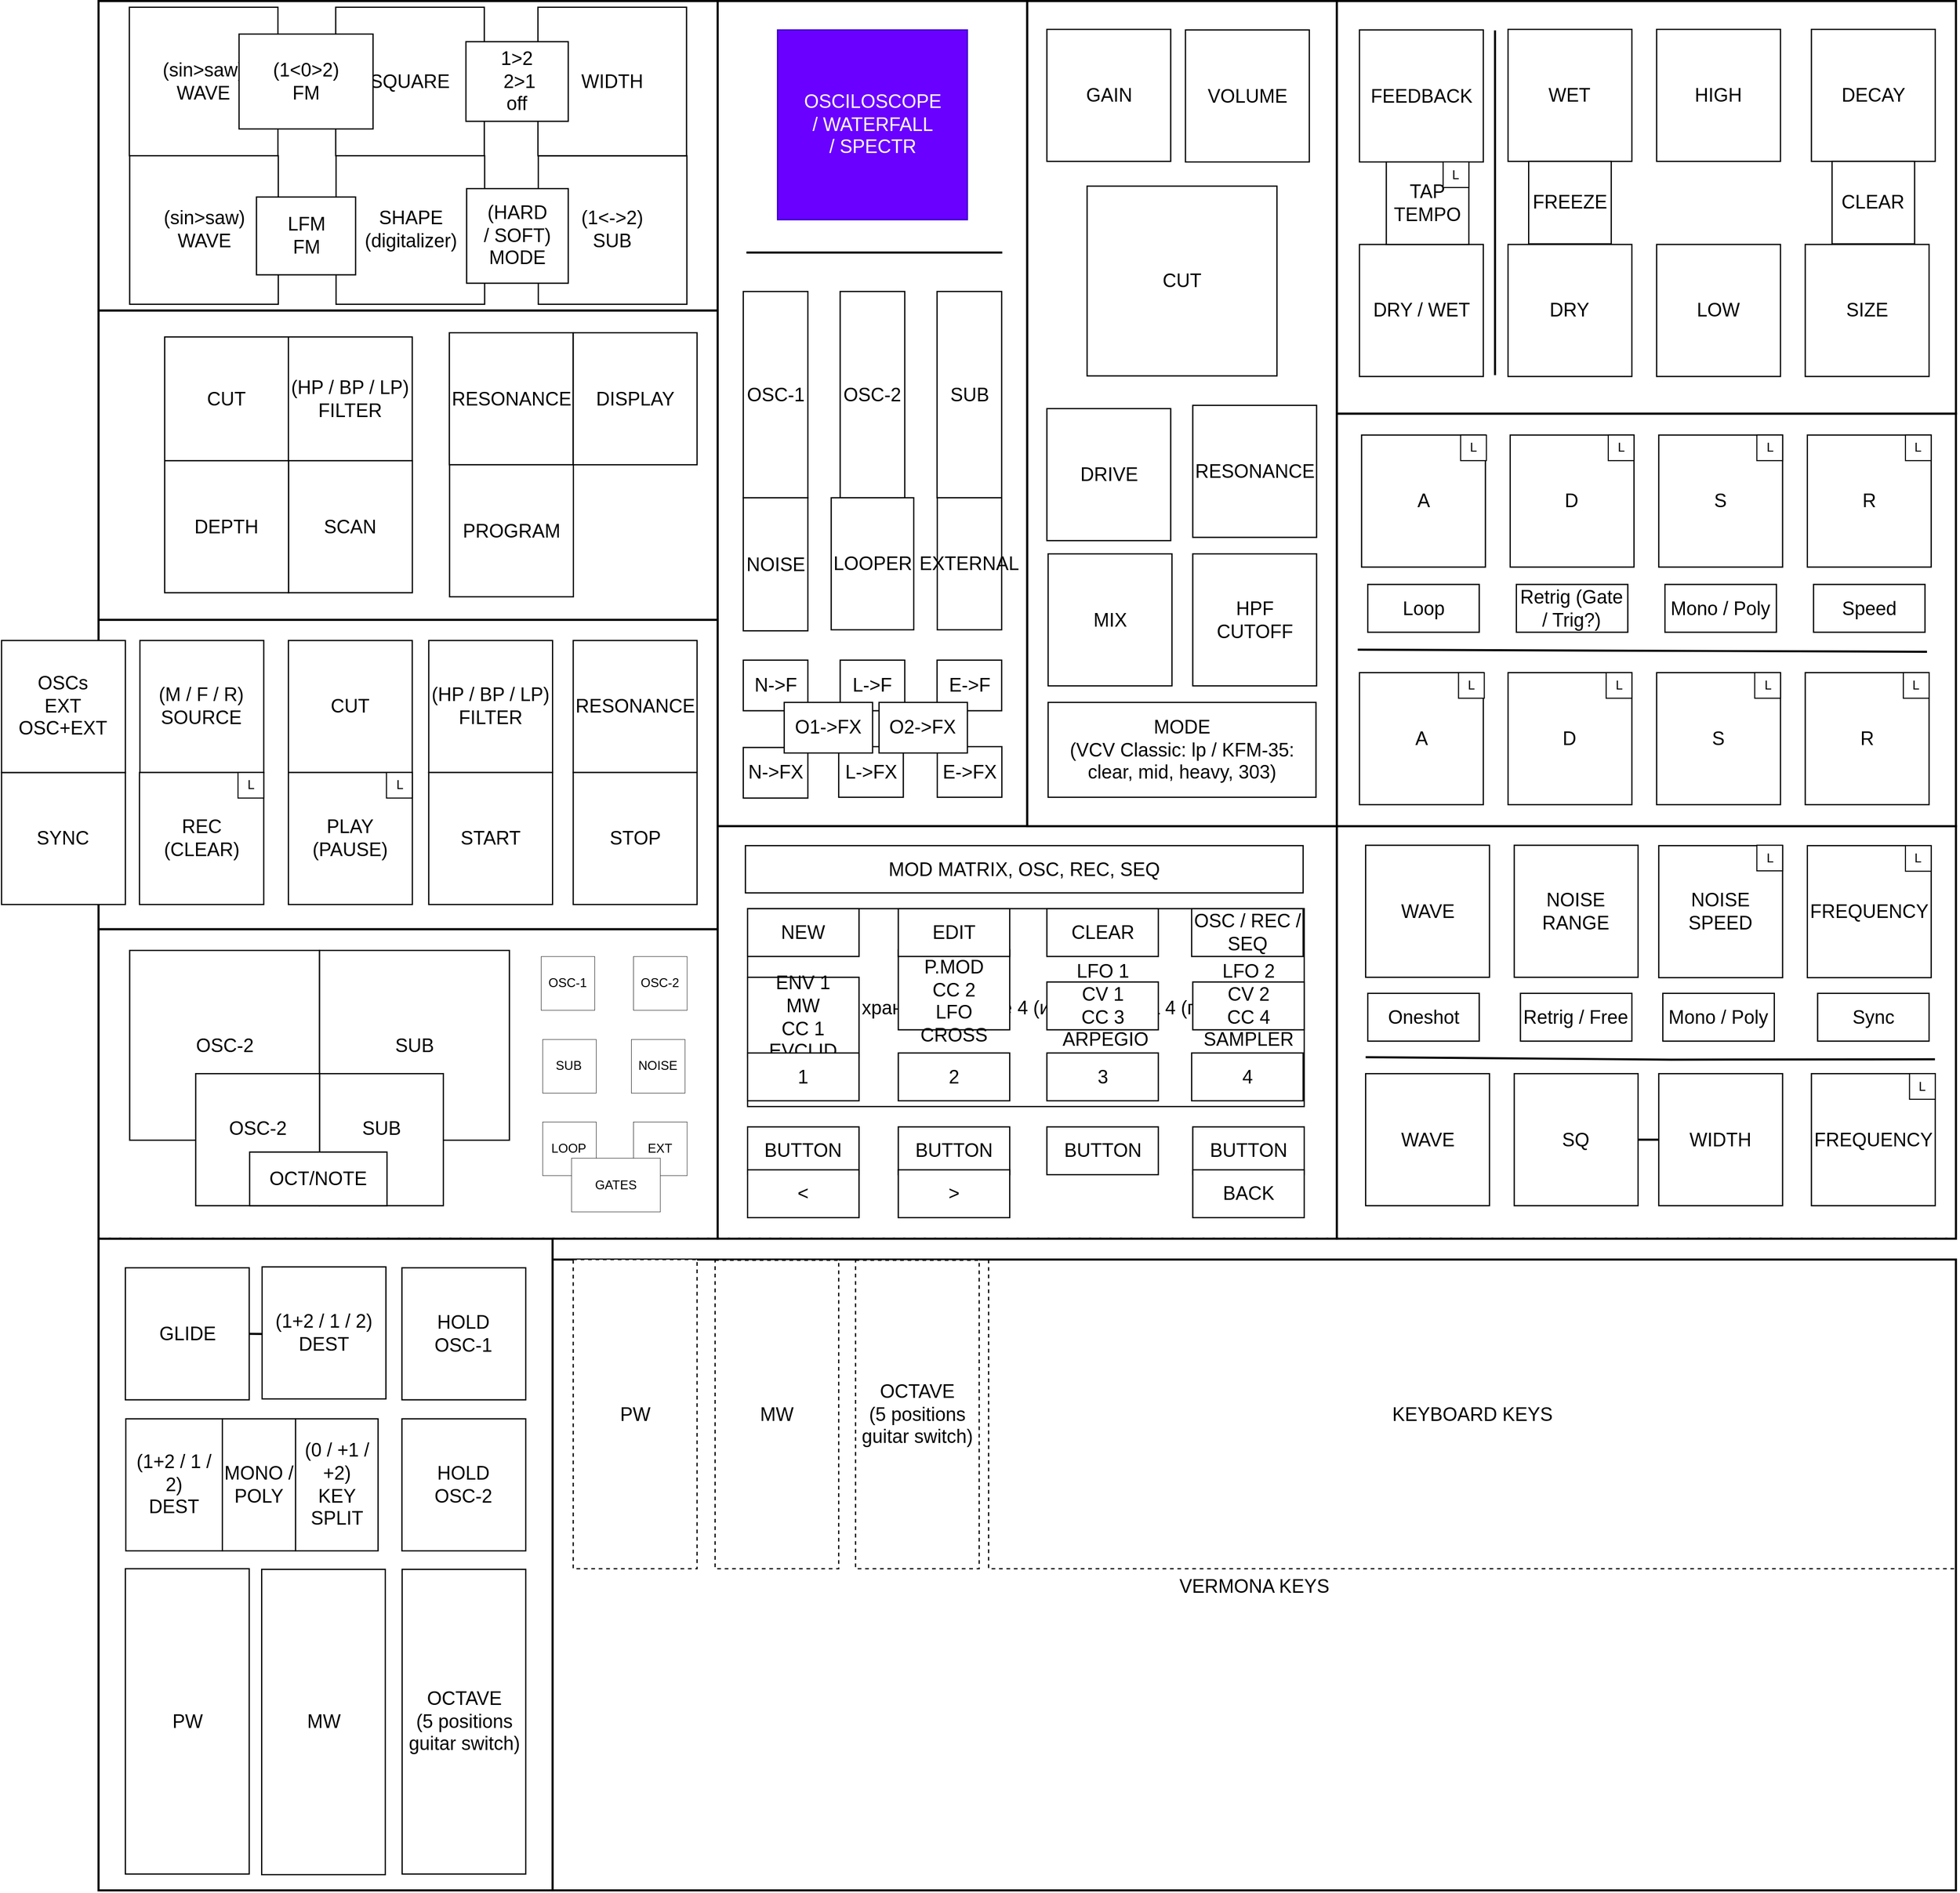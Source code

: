 <mxfile version="27.1.6" pages="4">
  <diagram name="Page-1" id="0yerQAa0baYgFGr-IkGp">
    <mxGraphModel dx="3135" dy="858" grid="1" gridSize="39.37" guides="1" tooltips="1" connect="1" arrows="1" fold="1" page="1" pageScale="1" pageWidth="1776" pageHeight="1811" math="0" shadow="0">
      <root>
        <mxCell id="0" />
        <mxCell id="1" parent="0" />
        <mxCell id="ZtJBB_-u8PcgYGcQPHOd-2" value="" style="rounded=0;whiteSpace=wrap;html=1;movable=1;resizable=1;rotatable=1;deletable=1;editable=1;locked=0;connectable=1;strokeWidth=1.968;" parent="1" vertex="1">
          <mxGeometry y="295.26" width="590.55" height="295.275" as="geometry" />
        </mxCell>
        <mxCell id="xokh4Ez91sBqfJbft43O-1" value="" style="rounded=0;whiteSpace=wrap;html=1;movable=1;resizable=1;rotatable=1;deletable=1;editable=1;locked=0;connectable=1;strokeWidth=1.968;" parent="1" vertex="1">
          <mxGeometry x="1181.1" y="787.4" width="590.55" height="393.7" as="geometry" />
        </mxCell>
        <mxCell id="m4RewTG6IQld1wpyNN1v-41" value="&lt;br&gt;&lt;div&gt;VERMONA KEYS&lt;/div&gt;" style="rounded=0;whiteSpace=wrap;html=1;strokeWidth=1.968;fontSize=18;movable=1;resizable=1;rotatable=1;deletable=1;editable=1;locked=0;connectable=1;" parent="1" vertex="1">
          <mxGeometry x="433.05" y="1201" width="1338.58" height="602" as="geometry" />
        </mxCell>
        <mxCell id="wlH6y_KVvPXo0IShCjxc-1" value="" style="rounded=0;whiteSpace=wrap;html=1;strokeWidth=1.968;fontSize=18;movable=1;resizable=1;rotatable=1;deletable=1;editable=1;locked=0;connectable=1;" parent="1" vertex="1">
          <mxGeometry y="1181.1" width="433.07" height="621.9" as="geometry" />
        </mxCell>
        <mxCell id="xokh4Ez91sBqfJbft43O-5" value="" style="rounded=0;whiteSpace=wrap;html=1;movable=1;resizable=1;rotatable=1;deletable=1;editable=1;locked=0;connectable=1;strokeWidth=1.968;" parent="1" vertex="1">
          <mxGeometry x="-2.274e-13" y="1.421e-14" width="590.55" height="295.275" as="geometry" />
        </mxCell>
        <mxCell id="xokh4Ez91sBqfJbft43O-4" value="" style="rounded=0;whiteSpace=wrap;html=1;movable=1;resizable=1;rotatable=1;deletable=1;editable=1;locked=0;connectable=1;strokeWidth=1.968;" parent="1" vertex="1">
          <mxGeometry x="-2.274e-13" y="590.54" width="590.55" height="295.275" as="geometry" />
        </mxCell>
        <mxCell id="xokh4Ez91sBqfJbft43O-3" value="" style="rounded=0;whiteSpace=wrap;html=1;movable=1;resizable=1;rotatable=1;deletable=1;editable=1;locked=0;connectable=1;strokeWidth=1.968;" parent="1" vertex="1">
          <mxGeometry x="-2.274e-13" y="885.82" width="590.55" height="295.275" as="geometry" />
        </mxCell>
        <mxCell id="xokh4Ez91sBqfJbft43O-2" value="" style="rounded=0;whiteSpace=wrap;html=1;movable=1;resizable=1;rotatable=1;deletable=1;editable=1;locked=0;connectable=1;strokeWidth=1.968;" parent="1" vertex="1">
          <mxGeometry x="1181.08" y="393.7" width="590.55" height="393.7" as="geometry" />
        </mxCell>
        <mxCell id="d05ju5goZMEUmhi3or16-11" value="" style="rounded=0;whiteSpace=wrap;html=1;movable=1;resizable=1;rotatable=1;deletable=1;editable=1;locked=0;connectable=1;strokeWidth=1.968;" parent="1" vertex="1">
          <mxGeometry x="1181.1" width="590.55" height="393.7" as="geometry" />
        </mxCell>
        <mxCell id="56mNvcB_yV8vKIjIocQw-3" value="" style="rounded=0;whiteSpace=wrap;html=1;movable=1;resizable=1;rotatable=1;deletable=1;editable=1;locked=0;connectable=1;strokeWidth=1.968;" parent="1" vertex="1">
          <mxGeometry x="590.55" width="295.27" height="787.4" as="geometry" />
        </mxCell>
        <mxCell id="d05ju5goZMEUmhi3or16-10" value="" style="rounded=0;whiteSpace=wrap;html=1;movable=1;resizable=1;rotatable=1;deletable=1;editable=1;locked=0;connectable=1;strokeWidth=1.968;" parent="1" vertex="1">
          <mxGeometry x="590.55" y="787.4" width="590.55" height="393.7" as="geometry" />
        </mxCell>
        <mxCell id="m4RewTG6IQld1wpyNN1v-2" value="(sin&amp;gt;saw)&lt;br&gt;WAVE" style="rounded=0;whiteSpace=wrap;html=1;strokeWidth=1.181;fontSize=18;" parent="1" vertex="1">
          <mxGeometry x="29.36" y="5.91" width="141.732" height="141.732" as="geometry" />
        </mxCell>
        <mxCell id="m4RewTG6IQld1wpyNN1v-4" value="SQUARE" style="rounded=0;whiteSpace=wrap;html=1;strokeWidth=1.181;fontSize=18;" parent="1" vertex="1">
          <mxGeometry x="226.21" y="5.91" width="141.732" height="141.732" as="geometry" />
        </mxCell>
        <mxCell id="m4RewTG6IQld1wpyNN1v-7" value="(sin&amp;gt;saw)&lt;br&gt;WAVE" style="rounded=0;whiteSpace=wrap;html=1;strokeWidth=1.181;fontSize=18;" parent="1" vertex="1">
          <mxGeometry x="29.69" y="147.63" width="141.732" height="141.732" as="geometry" />
        </mxCell>
        <mxCell id="m4RewTG6IQld1wpyNN1v-9" value="SHAPE&lt;br&gt;(digitalizer)" style="rounded=0;whiteSpace=wrap;html=1;strokeWidth=1.181;fontSize=18;" parent="1" vertex="1">
          <mxGeometry x="226.54" y="147.63" width="141.732" height="141.732" as="geometry" />
        </mxCell>
        <mxCell id="m4RewTG6IQld1wpyNN1v-10" value="(1&amp;lt;-&amp;gt;2)&lt;br&gt;SUB" style="rounded=0;whiteSpace=wrap;html=1;strokeWidth=1.181;fontSize=18;" parent="1" vertex="1">
          <mxGeometry x="419.45" y="147.63" width="141.732" height="141.732" as="geometry" />
        </mxCell>
        <mxCell id="m4RewTG6IQld1wpyNN1v-14" value="OSC-2" style="rounded=0;whiteSpace=wrap;html=1;strokeWidth=1.181;fontSize=18;" parent="1" vertex="1">
          <mxGeometry x="29.69" y="906" width="181.102" height="181.102" as="geometry" />
        </mxCell>
        <mxCell id="m4RewTG6IQld1wpyNN1v-16" value="SUB" style="rounded=0;whiteSpace=wrap;html=1;strokeWidth=1.181;fontSize=18;" parent="1" vertex="1">
          <mxGeometry x="210.79" y="906.0" width="181.102" height="181.102" as="geometry" />
        </mxCell>
        <mxCell id="m4RewTG6IQld1wpyNN1v-17" value="&lt;div&gt;SUB&lt;/div&gt;&lt;div&gt;&lt;br&gt;&lt;/div&gt;" style="rounded=0;whiteSpace=wrap;html=1;strokeWidth=1.181;fontSize=18;" parent="1" vertex="1">
          <mxGeometry x="210.79" y="1023.62" width="118.11" height="125.984" as="geometry" />
        </mxCell>
        <mxCell id="m4RewTG6IQld1wpyNN1v-19" value="&lt;div&gt;OSC-1&lt;/div&gt;" style="rounded=0;whiteSpace=wrap;html=1;strokeWidth=1.181;fontSize=18;" parent="1" vertex="1">
          <mxGeometry x="614.94" y="277.2" width="61.62" height="196.85" as="geometry" />
        </mxCell>
        <mxCell id="m4RewTG6IQld1wpyNN1v-20" value="OSC-2" style="rounded=0;whiteSpace=wrap;html=1;strokeWidth=1.181;fontSize=18;" parent="1" vertex="1">
          <mxGeometry x="707.37" y="277.18" width="61.62" height="196.85" as="geometry" />
        </mxCell>
        <mxCell id="m4RewTG6IQld1wpyNN1v-21" value="SUB" style="rounded=0;whiteSpace=wrap;html=1;strokeWidth=1.181;fontSize=18;" parent="1" vertex="1">
          <mxGeometry x="799.8" y="277.18" width="61.62" height="196.85" as="geometry" />
        </mxCell>
        <mxCell id="m4RewTG6IQld1wpyNN1v-22" value="NOISE" style="rounded=0;whiteSpace=wrap;html=1;strokeWidth=1.181;fontSize=18;" parent="1" vertex="1">
          <mxGeometry x="614.94" y="474.05" width="61.62" height="126.95" as="geometry" />
        </mxCell>
        <mxCell id="m4RewTG6IQld1wpyNN1v-23" value="LOOPER" style="rounded=0;whiteSpace=wrap;html=1;strokeWidth=1.181;fontSize=18;" parent="1" vertex="1">
          <mxGeometry x="698.82" y="474.03" width="78.74" height="125.98" as="geometry" />
        </mxCell>
        <mxCell id="m4RewTG6IQld1wpyNN1v-24" value="EXTERNAL" style="rounded=0;whiteSpace=wrap;html=1;strokeWidth=1.181;fontSize=18;" parent="1" vertex="1">
          <mxGeometry x="800" y="474.03" width="61.42" height="125.98" as="geometry" />
        </mxCell>
        <mxCell id="m4RewTG6IQld1wpyNN1v-32" value="GLIDE" style="rounded=0;whiteSpace=wrap;html=1;strokeWidth=1.181;fontSize=18;" parent="1" vertex="1">
          <mxGeometry x="25.59" y="1208.87" width="118.11" height="125.984" as="geometry" />
        </mxCell>
        <mxCell id="m4RewTG6IQld1wpyNN1v-35" value="MW" style="rounded=0;whiteSpace=wrap;html=1;strokeWidth=1.181;fontSize=18;dashed=1;" parent="1" vertex="1">
          <mxGeometry x="588.09" y="1201.61" width="117.9" height="294.45" as="geometry" />
        </mxCell>
        <mxCell id="m4RewTG6IQld1wpyNN1v-36" value="OCTAVE&lt;br&gt;(5 positions guitar switch)" style="rounded=0;whiteSpace=wrap;html=1;strokeWidth=1.181;fontSize=18;dashed=1;" parent="1" vertex="1">
          <mxGeometry x="722.06" y="1201.61" width="117.9" height="294.45" as="geometry" />
        </mxCell>
        <mxCell id="m4RewTG6IQld1wpyNN1v-37" value="HOLD&lt;br&gt;OSC-1" style="rounded=0;whiteSpace=wrap;html=1;strokeWidth=1.181;fontSize=18;" parent="1" vertex="1">
          <mxGeometry x="289.37" y="1208.87" width="118.11" height="125.984" as="geometry" />
        </mxCell>
        <mxCell id="m4RewTG6IQld1wpyNN1v-38" value="(0 / +1 / +2)&lt;br&gt;KEY SPLIT" style="rounded=0;whiteSpace=wrap;html=1;strokeWidth=1.181;fontSize=18;" parent="1" vertex="1">
          <mxGeometry x="187.89" y="1353" width="78.74" height="125.98" as="geometry" />
        </mxCell>
        <mxCell id="m4RewTG6IQld1wpyNN1v-39" value="" style="endArrow=none;html=1;rounded=0;strokeWidth=1.968;dashed=1;dashPattern=1 4;" parent="1" edge="1">
          <mxGeometry width="50" height="50" relative="1" as="geometry">
            <mxPoint y="1181" as="sourcePoint" />
            <mxPoint x="1772" y="1181" as="targetPoint" />
          </mxGeometry>
        </mxCell>
        <mxCell id="m4RewTG6IQld1wpyNN1v-73" value="Модуляция хранится в табле 4 (источники) на 4 (получатели)" style="rounded=0;whiteSpace=wrap;html=1;strokeWidth=1.181;fontSize=18;" parent="1" vertex="1">
          <mxGeometry x="619.06" y="866.14" width="530.94" height="188.86" as="geometry" />
        </mxCell>
        <mxCell id="xWX6AHxLNLRqpK4tOp0E-5" value="(1+2 / 1 / 2)&lt;br&gt;DEST" style="rounded=0;whiteSpace=wrap;html=1;strokeWidth=1.181;fontSize=18;" parent="1" vertex="1">
          <mxGeometry x="26" y="1353" width="92.11" height="125.98" as="geometry" />
        </mxCell>
        <mxCell id="xWX6AHxLNLRqpK4tOp0E-8" value="SIZE" style="rounded=0;whiteSpace=wrap;html=1;strokeWidth=1.181;fontSize=18;" parent="1" vertex="1">
          <mxGeometry x="1627.89" y="232.28" width="118.11" height="125.984" as="geometry" />
        </mxCell>
        <mxCell id="xWX6AHxLNLRqpK4tOp0E-9" value="DRY" style="rounded=0;whiteSpace=wrap;html=1;strokeWidth=1.181;fontSize=18;" parent="1" vertex="1">
          <mxGeometry x="1344.41" y="232.29" width="118.11" height="125.984" as="geometry" />
        </mxCell>
        <mxCell id="xWX6AHxLNLRqpK4tOp0E-10" value="HIGH" style="rounded=0;whiteSpace=wrap;html=1;strokeWidth=1.181;fontSize=18;" parent="1" vertex="1">
          <mxGeometry x="1486.16" y="27.02" width="118.11" height="125.984" as="geometry" />
        </mxCell>
        <mxCell id="xWX6AHxLNLRqpK4tOp0E-11" value="DECAY" style="rounded=0;whiteSpace=wrap;html=1;strokeWidth=1.181;fontSize=18;" parent="1" vertex="1">
          <mxGeometry x="1633.79" y="27.02" width="118.11" height="125.984" as="geometry" />
        </mxCell>
        <mxCell id="xWX6AHxLNLRqpK4tOp0E-12" value="WET" style="rounded=0;whiteSpace=wrap;html=1;strokeWidth=1.181;fontSize=18;" parent="1" vertex="1">
          <mxGeometry x="1344.42" y="27.02" width="118.11" height="125.984" as="geometry" />
        </mxCell>
        <mxCell id="xWX6AHxLNLRqpK4tOp0E-13" value="LOW" style="rounded=0;whiteSpace=wrap;html=1;strokeWidth=1.181;fontSize=18;" parent="1" vertex="1">
          <mxGeometry x="1486.16" y="232.28" width="118.11" height="125.984" as="geometry" />
        </mxCell>
        <mxCell id="8TTZSuKu-VtuvrujYmn4-5" value="(M / F / R)&lt;div&gt;SOURCE&lt;/div&gt;" style="rounded=0;whiteSpace=wrap;html=1;strokeWidth=1.181;fontSize=18;" parent="1" vertex="1">
          <mxGeometry x="39.47" y="610.23" width="118.11" height="125.984" as="geometry" />
        </mxCell>
        <mxCell id="56mNvcB_yV8vKIjIocQw-1" value="CUT" style="rounded=0;whiteSpace=wrap;html=1;strokeWidth=1.181;fontSize=18;" parent="1" vertex="1">
          <mxGeometry x="63.09" y="320.56" width="118.11" height="118.11" as="geometry" />
        </mxCell>
        <mxCell id="56mNvcB_yV8vKIjIocQw-2" value="RESONANCE" style="rounded=0;whiteSpace=wrap;html=1;strokeWidth=1.181;fontSize=18;" parent="1" vertex="1">
          <mxGeometry x="334.6" y="316.55" width="118.11" height="125.984" as="geometry" />
        </mxCell>
        <mxCell id="xokh4Ez91sBqfJbft43O-6" value="(1&amp;lt;0&amp;gt;2)&lt;br&gt;FM" style="rounded=0;whiteSpace=wrap;html=1;strokeWidth=1.181;fontSize=18;" parent="1" vertex="1">
          <mxGeometry x="134.02" y="31.51" width="127.79" height="90.54" as="geometry" />
        </mxCell>
        <mxCell id="wlH6y_KVvPXo0IShCjxc-3" value="(1+2 / 1 / 2)&lt;br&gt;DEST" style="rounded=0;whiteSpace=wrap;html=1;strokeWidth=1.181;fontSize=18;" parent="1" vertex="1">
          <mxGeometry x="156.0" y="1208.0" width="118.11" height="125.984" as="geometry" />
        </mxCell>
        <mxCell id="8wi24MFOJ5Ws7uHCbMtL-5" value="WIDTH" style="rounded=0;whiteSpace=wrap;html=1;strokeWidth=1.181;fontSize=18;" parent="1" vertex="1">
          <mxGeometry x="419.12" y="5.91" width="141.732" height="141.732" as="geometry" />
        </mxCell>
        <mxCell id="8wi24MFOJ5Ws7uHCbMtL-7" value="FREEZE" style="rounded=0;whiteSpace=wrap;html=1;strokeWidth=1.181;fontSize=18;" parent="1" vertex="1">
          <mxGeometry x="1364.1" y="153.0" width="78.74" height="78.74" as="geometry" />
        </mxCell>
        <mxCell id="8wi24MFOJ5Ws7uHCbMtL-8" value="CLEAR" style="rounded=0;whiteSpace=wrap;html=1;strokeWidth=1.181;fontSize=18;" parent="1" vertex="1">
          <mxGeometry x="1653.47" y="153" width="78.74" height="78.74" as="geometry" />
        </mxCell>
        <mxCell id="8wi24MFOJ5Ws7uHCbMtL-19" value="S" style="rounded=0;whiteSpace=wrap;html=1;strokeWidth=1.181;fontSize=18;" parent="1" vertex="1">
          <mxGeometry x="1486.16" y="640.91" width="118.11" height="125.984" as="geometry" />
        </mxCell>
        <mxCell id="8wi24MFOJ5Ws7uHCbMtL-20" value="R" style="rounded=0;whiteSpace=wrap;html=1;strokeWidth=1.181;fontSize=18;" parent="1" vertex="1">
          <mxGeometry x="1627.89" y="640.91" width="118.11" height="125.984" as="geometry" />
        </mxCell>
        <mxCell id="8wi24MFOJ5Ws7uHCbMtL-21" value="A" style="rounded=0;whiteSpace=wrap;html=1;strokeWidth=1.181;fontSize=18;" parent="1" vertex="1">
          <mxGeometry x="1202.7" y="640.91" width="118.11" height="125.984" as="geometry" />
        </mxCell>
        <mxCell id="8wi24MFOJ5Ws7uHCbMtL-22" value="D" style="rounded=0;whiteSpace=wrap;html=1;strokeWidth=1.181;fontSize=18;" parent="1" vertex="1">
          <mxGeometry x="1344.43" y="640.91" width="118.11" height="125.984" as="geometry" />
        </mxCell>
        <mxCell id="IwCc5_oQlovpXZIAPk43-2" style="edgeStyle=orthogonalEdgeStyle;rounded=0;orthogonalLoop=1;jettySize=auto;html=1;exitX=0;exitY=0.5;exitDx=0;exitDy=0;entryX=1;entryY=0.5;entryDx=0;entryDy=0;strokeWidth=1.968;endArrow=none;startFill=0;" parent="1" source="8wi24MFOJ5Ws7uHCbMtL-24" target="8wi24MFOJ5Ws7uHCbMtL-27" edge="1">
          <mxGeometry relative="1" as="geometry" />
        </mxCell>
        <mxCell id="8wi24MFOJ5Ws7uHCbMtL-24" value="WIDTH" style="rounded=0;whiteSpace=wrap;html=1;strokeWidth=1.181;fontSize=18;" parent="1" vertex="1">
          <mxGeometry x="1488.18" y="1023.62" width="118.11" height="125.984" as="geometry" />
        </mxCell>
        <mxCell id="8wi24MFOJ5Ws7uHCbMtL-25" value="FREQUENCY" style="rounded=0;whiteSpace=wrap;html=1;strokeWidth=1.181;fontSize=18;" parent="1" vertex="1">
          <mxGeometry x="1633.79" y="1023.62" width="118.11" height="125.984" as="geometry" />
        </mxCell>
        <mxCell id="8wi24MFOJ5Ws7uHCbMtL-26" value="WAVE" style="rounded=0;whiteSpace=wrap;html=1;strokeWidth=1.181;fontSize=18;" parent="1" vertex="1">
          <mxGeometry x="1208.6" y="1023.62" width="118.11" height="125.984" as="geometry" />
        </mxCell>
        <mxCell id="8wi24MFOJ5Ws7uHCbMtL-27" value="SQ" style="rounded=0;whiteSpace=wrap;html=1;strokeWidth=1.181;fontSize=18;" parent="1" vertex="1">
          <mxGeometry x="1350.33" y="1023.62" width="118.11" height="125.984" as="geometry" />
        </mxCell>
        <mxCell id="8wi24MFOJ5Ws7uHCbMtL-33" value="ENV 2&lt;div&gt;P.MOD&lt;br&gt;CC 2&lt;/div&gt;LFO CROSS" style="rounded=0;whiteSpace=wrap;html=1;strokeWidth=1.181;fontSize=18;" parent="1" vertex="1">
          <mxGeometry x="762.82" y="905.51" width="106.3" height="76.24" as="geometry" />
        </mxCell>
        <mxCell id="8wi24MFOJ5Ws7uHCbMtL-34" value="ENV 1&lt;br&gt;MW&lt;br&gt;CC 1&lt;br&gt;EVCLID" style="rounded=0;whiteSpace=wrap;html=1;strokeWidth=1.181;fontSize=18;" parent="1" vertex="1">
          <mxGeometry x="619.06" y="931.63" width="106.3" height="76.24" as="geometry" />
        </mxCell>
        <mxCell id="8wi24MFOJ5Ws7uHCbMtL-36" value="LFO 1&lt;br&gt;CV 1&lt;br&gt;CC 3&lt;br&gt;&amp;nbsp;ARPEGIO" style="rounded=0;whiteSpace=wrap;html=1;strokeWidth=1.181;fontSize=18;" parent="1" vertex="1">
          <mxGeometry x="904.55" y="936.13" width="106.3" height="45.62" as="geometry" />
        </mxCell>
        <mxCell id="8wi24MFOJ5Ws7uHCbMtL-37" value="LFO 2&lt;br&gt;CV 2&lt;br&gt;CC 4&lt;br&gt;SAMPLER" style="rounded=0;whiteSpace=wrap;html=1;strokeWidth=1.181;fontSize=18;" parent="1" vertex="1">
          <mxGeometry x="1043.7" y="936.13" width="106.3" height="45.62" as="geometry" />
        </mxCell>
        <mxCell id="8wi24MFOJ5Ws7uHCbMtL-38" value="PW" style="rounded=0;whiteSpace=wrap;html=1;strokeWidth=1.181;fontSize=18;dashed=1;" parent="1" vertex="1">
          <mxGeometry x="452.75" y="1201" width="118.11" height="295.06" as="geometry" />
        </mxCell>
        <mxCell id="56mNvcB_yV8vKIjIocQw-4" value="" style="rounded=0;whiteSpace=wrap;html=1;movable=1;resizable=1;rotatable=1;deletable=1;editable=1;locked=0;connectable=1;strokeWidth=1.968;" parent="1" vertex="1">
          <mxGeometry x="885.82" width="295.27" height="787.4" as="geometry" />
        </mxCell>
        <mxCell id="m4RewTG6IQld1wpyNN1v-1" value="&lt;div&gt;CUT&lt;/div&gt;" style="rounded=0;whiteSpace=wrap;html=1;strokeWidth=1.181;fontSize=18;movable=1;resizable=1;rotatable=1;deletable=1;editable=1;locked=0;connectable=1;" parent="1" vertex="1">
          <mxGeometry x="942.9" y="176.62" width="181.102" height="181.102" as="geometry" />
        </mxCell>
        <mxCell id="m4RewTG6IQld1wpyNN1v-76" value="MODE&lt;br&gt;(VCV Classic: lp / KFM-35: clear, mid, heavy, 303)" style="rounded=0;whiteSpace=wrap;html=1;strokeWidth=1.181;fontSize=18;direction=south;movable=1;resizable=1;rotatable=1;deletable=1;editable=1;locked=0;connectable=1;" parent="1" vertex="1">
          <mxGeometry x="905.73" y="669.29" width="255.49" height="90.54" as="geometry" />
        </mxCell>
        <mxCell id="d05ju5goZMEUmhi3or16-1" value="VOLUME" style="rounded=0;whiteSpace=wrap;html=1;strokeWidth=1.181;fontSize=18;movable=1;resizable=1;rotatable=1;deletable=1;editable=1;locked=0;connectable=1;" parent="1" vertex="1">
          <mxGeometry x="1036.73" y="27.57" width="118.11" height="125.984" as="geometry" />
        </mxCell>
        <mxCell id="8wi24MFOJ5Ws7uHCbMtL-6" value="DRIVE" style="rounded=0;whiteSpace=wrap;html=1;strokeWidth=1.181;fontSize=18;movable=1;resizable=1;rotatable=1;deletable=1;editable=1;locked=0;connectable=1;" parent="1" vertex="1">
          <mxGeometry x="904.55" y="388.95" width="118.11" height="125.984" as="geometry" />
        </mxCell>
        <mxCell id="8wi24MFOJ5Ws7uHCbMtL-39" value="(HP / BP / LP)&lt;div&gt;FILTER&lt;/div&gt;" style="rounded=0;whiteSpace=wrap;html=1;strokeWidth=1.181;fontSize=18;" parent="1" vertex="1">
          <mxGeometry x="314.96" y="610.23" width="118.11" height="125.984" as="geometry" />
        </mxCell>
        <mxCell id="8wi24MFOJ5Ws7uHCbMtL-40" value="CUT" style="rounded=0;whiteSpace=wrap;html=1;strokeWidth=1.181;fontSize=18;" parent="1" vertex="1">
          <mxGeometry x="181.1" y="610.23" width="118.11" height="125.984" as="geometry" />
        </mxCell>
        <mxCell id="8wi24MFOJ5Ws7uHCbMtL-41" value="RESONANCE" style="rounded=0;whiteSpace=wrap;html=1;strokeWidth=1.181;fontSize=18;" parent="1" vertex="1">
          <mxGeometry x="452.75" y="610.23" width="118.11" height="125.984" as="geometry" />
        </mxCell>
        <mxCell id="8wi24MFOJ5Ws7uHCbMtL-42" value="(HP / BP / LP)&lt;div&gt;FILTER&lt;/div&gt;" style="rounded=0;whiteSpace=wrap;html=1;strokeWidth=1.181;fontSize=18;" parent="1" vertex="1">
          <mxGeometry x="181.1" y="320.56" width="118.11" height="118.11" as="geometry" />
        </mxCell>
        <mxCell id="8wi24MFOJ5Ws7uHCbMtL-45" value="REC&lt;br&gt;(CLEAR)" style="rounded=0;whiteSpace=wrap;html=1;strokeWidth=1.181;fontSize=18;" parent="1" vertex="1">
          <mxGeometry x="39.04" y="736.21" width="118.53" height="125.98" as="geometry" />
        </mxCell>
        <mxCell id="8wi24MFOJ5Ws7uHCbMtL-47" value="PLAY&lt;br&gt;(PAUSE)" style="rounded=0;whiteSpace=wrap;html=1;strokeWidth=1.181;fontSize=18;" parent="1" vertex="1">
          <mxGeometry x="181.1" y="736.21" width="118.21" height="125.98" as="geometry" />
        </mxCell>
        <mxCell id="8wi24MFOJ5Ws7uHCbMtL-48" value="START" style="rounded=0;whiteSpace=wrap;html=1;strokeWidth=1.181;fontSize=18;" parent="1" vertex="1">
          <mxGeometry x="314.94" y="736.21" width="118.11" height="125.984" as="geometry" />
        </mxCell>
        <mxCell id="8wi24MFOJ5Ws7uHCbMtL-49" value="STOP" style="rounded=0;whiteSpace=wrap;html=1;strokeWidth=1.181;fontSize=18;" parent="1" vertex="1">
          <mxGeometry x="452.75" y="736.21" width="118.11" height="125.984" as="geometry" />
        </mxCell>
        <mxCell id="8wi24MFOJ5Ws7uHCbMtL-51" value="MOD MATRIX, OSC, REC, SEQ" style="rounded=0;whiteSpace=wrap;html=1;strokeWidth=1.181;fontSize=18;" parent="1" vertex="1">
          <mxGeometry x="617" y="806" width="531.94" height="45.1" as="geometry" />
        </mxCell>
        <mxCell id="8wi24MFOJ5Ws7uHCbMtL-52" value="2" style="rounded=0;whiteSpace=wrap;html=1;strokeWidth=1.181;fontSize=18;" parent="1" vertex="1">
          <mxGeometry x="762.82" y="1003.87" width="106.3" height="45.62" as="geometry" />
        </mxCell>
        <mxCell id="8wi24MFOJ5Ws7uHCbMtL-53" value="1" style="rounded=0;whiteSpace=wrap;html=1;strokeWidth=1.181;fontSize=18;" parent="1" vertex="1">
          <mxGeometry x="619.06" y="1003.87" width="106.3" height="45.62" as="geometry" />
        </mxCell>
        <mxCell id="8wi24MFOJ5Ws7uHCbMtL-54" value="3" style="rounded=0;whiteSpace=wrap;html=1;strokeWidth=1.181;fontSize=18;" parent="1" vertex="1">
          <mxGeometry x="904.55" y="1003.87" width="106.3" height="45.62" as="geometry" />
        </mxCell>
        <mxCell id="8wi24MFOJ5Ws7uHCbMtL-55" value="4" style="rounded=0;whiteSpace=wrap;html=1;strokeWidth=1.181;fontSize=18;" parent="1" vertex="1">
          <mxGeometry x="1042.64" y="1003.87" width="106.3" height="45.62" as="geometry" />
        </mxCell>
        <mxCell id="8wi24MFOJ5Ws7uHCbMtL-57" value="BUTTON" style="rounded=0;whiteSpace=wrap;html=1;strokeWidth=1.181;fontSize=18;" parent="1" vertex="1">
          <mxGeometry x="762.82" y="1074.39" width="106.3" height="45.62" as="geometry" />
        </mxCell>
        <mxCell id="8wi24MFOJ5Ws7uHCbMtL-58" value="BUTTON" style="rounded=0;whiteSpace=wrap;html=1;strokeWidth=1.181;fontSize=18;" parent="1" vertex="1">
          <mxGeometry x="619.06" y="1074.39" width="106.3" height="45.62" as="geometry" />
        </mxCell>
        <mxCell id="8wi24MFOJ5Ws7uHCbMtL-59" value="BUTTON" style="rounded=0;whiteSpace=wrap;html=1;strokeWidth=1.181;fontSize=18;" parent="1" vertex="1">
          <mxGeometry x="904.55" y="1074.39" width="106.3" height="45.62" as="geometry" />
        </mxCell>
        <mxCell id="8wi24MFOJ5Ws7uHCbMtL-60" value="BUTTON" style="rounded=0;whiteSpace=wrap;html=1;strokeWidth=1.181;fontSize=18;" parent="1" vertex="1">
          <mxGeometry x="1043.7" y="1074.39" width="106.3" height="45.62" as="geometry" />
        </mxCell>
        <mxCell id="8wi24MFOJ5Ws7uHCbMtL-63" value="&amp;gt;" style="rounded=0;whiteSpace=wrap;html=1;strokeWidth=1.181;fontSize=18;" parent="1" vertex="1">
          <mxGeometry x="762.82" y="1115.38" width="106.3" height="45.62" as="geometry" />
        </mxCell>
        <mxCell id="8wi24MFOJ5Ws7uHCbMtL-64" value="&amp;lt;" style="rounded=0;whiteSpace=wrap;html=1;strokeWidth=1.181;fontSize=18;" parent="1" vertex="1">
          <mxGeometry x="619.06" y="1115.38" width="106.3" height="45.62" as="geometry" />
        </mxCell>
        <mxCell id="8wi24MFOJ5Ws7uHCbMtL-66" value="BACK" style="rounded=0;whiteSpace=wrap;html=1;strokeWidth=1.181;fontSize=18;" parent="1" vertex="1">
          <mxGeometry x="1043.7" y="1115.38" width="106.3" height="45.62" as="geometry" />
        </mxCell>
        <mxCell id="8wi24MFOJ5Ws7uHCbMtL-67" value="EDIT" style="rounded=0;whiteSpace=wrap;html=1;strokeWidth=1.181;fontSize=18;" parent="1" vertex="1">
          <mxGeometry x="762.82" y="866.14" width="106.3" height="45.62" as="geometry" />
        </mxCell>
        <mxCell id="8wi24MFOJ5Ws7uHCbMtL-68" value="NEW" style="rounded=0;whiteSpace=wrap;html=1;strokeWidth=1.181;fontSize=18;" parent="1" vertex="1">
          <mxGeometry x="619.06" y="866.14" width="106.3" height="45.62" as="geometry" />
        </mxCell>
        <mxCell id="8wi24MFOJ5Ws7uHCbMtL-69" value="CLEAR" style="rounded=0;whiteSpace=wrap;html=1;strokeWidth=1.181;fontSize=18;" parent="1" vertex="1">
          <mxGeometry x="904.55" y="866.14" width="106.3" height="45.62" as="geometry" />
        </mxCell>
        <mxCell id="8wi24MFOJ5Ws7uHCbMtL-70" value="OSC / REC / SEQ" style="rounded=0;whiteSpace=wrap;html=1;strokeWidth=1.181;fontSize=18;" parent="1" vertex="1">
          <mxGeometry x="1042.64" y="866.14" width="106.3" height="45.62" as="geometry" />
        </mxCell>
        <mxCell id="w7xi124JPFb4Iuvyt2l8-9" value="KEYBOARD KEYS" style="rounded=0;whiteSpace=wrap;html=1;strokeWidth=1.181;fontSize=18;dashed=1;movable=1;resizable=1;rotatable=1;deletable=1;editable=1;locked=0;connectable=1;fillColor=none;" parent="1" vertex="1">
          <mxGeometry x="848.95" y="1201" width="922.7" height="295.06" as="geometry" />
        </mxCell>
        <mxCell id="w7xi124JPFb4Iuvyt2l8-10" value="MW" style="rounded=0;whiteSpace=wrap;html=1;strokeWidth=1.181;fontSize=18;" parent="1" vertex="1">
          <mxGeometry x="155.61" y="1496.67" width="117.9" height="291.34" as="geometry" />
        </mxCell>
        <mxCell id="w7xi124JPFb4Iuvyt2l8-11" value="OCTAVE&lt;br&gt;(5 positions guitar switch)" style="rounded=0;whiteSpace=wrap;html=1;strokeWidth=1.181;fontSize=18;" parent="1" vertex="1">
          <mxGeometry x="289.58" y="1496.67" width="117.9" height="290.73" as="geometry" />
        </mxCell>
        <mxCell id="w7xi124JPFb4Iuvyt2l8-12" value="PW" style="rounded=0;whiteSpace=wrap;html=1;strokeWidth=1.181;fontSize=18;" parent="1" vertex="1">
          <mxGeometry x="25.59" y="1496.06" width="118.11" height="291.34" as="geometry" />
        </mxCell>
        <mxCell id="m4RewTG6IQld1wpyNN1v-54" value="RESONANCE" style="rounded=0;whiteSpace=wrap;html=1;strokeWidth=1.181;fontSize=18;movable=1;resizable=1;rotatable=1;deletable=1;editable=1;locked=0;connectable=1;" parent="1" vertex="1">
          <mxGeometry x="1043.7" y="385.82" width="118.11" height="125.984" as="geometry" />
        </mxCell>
        <mxCell id="gBDPEbCBvgzt7-z5L_b_-1" value="MIX" style="rounded=0;whiteSpace=wrap;html=1;strokeWidth=1.181;fontSize=18;movable=1;resizable=1;rotatable=1;deletable=1;editable=1;locked=0;connectable=1;" parent="1" vertex="1">
          <mxGeometry x="905.73" y="527.56" width="118.11" height="125.984" as="geometry" />
        </mxCell>
        <mxCell id="gBDPEbCBvgzt7-z5L_b_-3" value="&lt;div&gt;OSCILOSCOPE&lt;/div&gt;/ WATERFALL&lt;br&gt;/ SPECTR" style="rounded=0;whiteSpace=wrap;html=1;strokeWidth=1.181;fontSize=18;movable=1;resizable=1;rotatable=1;deletable=1;editable=1;locked=0;connectable=1;fillColor=#6a00ff;fontColor=#ffffff;strokeColor=#3700CC;" parent="1" vertex="1">
          <mxGeometry x="647.63" y="27.57" width="181.102" height="181.102" as="geometry" />
        </mxCell>
        <mxCell id="gBDPEbCBvgzt7-z5L_b_-8" value="L" style="rounded=0;whiteSpace=wrap;html=1;" parent="1" vertex="1">
          <mxGeometry x="1297.19" y="640.91" width="24.56" height="24.409" as="geometry" />
        </mxCell>
        <mxCell id="gBDPEbCBvgzt7-z5L_b_-9" value="L" style="rounded=0;whiteSpace=wrap;html=1;" parent="1" vertex="1">
          <mxGeometry x="1437.98" y="640.91" width="24.56" height="24.409" as="geometry" />
        </mxCell>
        <mxCell id="gBDPEbCBvgzt7-z5L_b_-10" value="L" style="rounded=0;whiteSpace=wrap;html=1;" parent="1" vertex="1">
          <mxGeometry x="1579.71" y="640.91" width="24.56" height="24.409" as="geometry" />
        </mxCell>
        <mxCell id="gBDPEbCBvgzt7-z5L_b_-11" value="L" style="rounded=0;whiteSpace=wrap;html=1;" parent="1" vertex="1">
          <mxGeometry x="1721.44" y="640.91" width="24.56" height="24.409" as="geometry" />
        </mxCell>
        <mxCell id="gBDPEbCBvgzt7-z5L_b_-12" value="L" style="rounded=0;whiteSpace=wrap;html=1;" parent="1" vertex="1">
          <mxGeometry x="1711.65" y="818.89" width="24.56" height="24.409" as="geometry" />
        </mxCell>
        <mxCell id="gBDPEbCBvgzt7-z5L_b_-13" value="L" style="rounded=0;whiteSpace=wrap;html=1;" parent="1" vertex="1">
          <mxGeometry x="1727.34" y="1023.62" width="24.56" height="24.409" as="geometry" />
        </mxCell>
        <mxCell id="gbtdaO8nGlUaZbrBjqpk-1" value="HPF&lt;br&gt;CUTOFF" style="rounded=0;whiteSpace=wrap;html=1;strokeWidth=1.181;fontSize=18;movable=1;resizable=1;rotatable=1;deletable=1;editable=1;locked=0;connectable=1;" parent="1" vertex="1">
          <mxGeometry x="1043.7" y="527.56" width="118.11" height="125.984" as="geometry" />
        </mxCell>
        <mxCell id="gbtdaO8nGlUaZbrBjqpk-2" value="L" style="rounded=0;whiteSpace=wrap;html=1;" parent="1" vertex="1">
          <mxGeometry x="1578.76" y="818.89" width="24.56" height="24.409" as="geometry" />
        </mxCell>
        <mxCell id="gbtdaO8nGlUaZbrBjqpk-6" value="GAIN" style="rounded=0;whiteSpace=wrap;html=1;strokeWidth=1.181;fontSize=18;movable=1;resizable=1;rotatable=1;deletable=1;editable=1;locked=0;connectable=1;" parent="1" vertex="1">
          <mxGeometry x="904.55" y="27.02" width="118.11" height="125.984" as="geometry" />
        </mxCell>
        <mxCell id="G2be6syp2w9wlqAolsrQ-1" value="FEEDBACK" style="rounded=0;whiteSpace=wrap;html=1;strokeWidth=1.181;fontSize=18;" parent="1" vertex="1">
          <mxGeometry x="1202.7" y="27.56" width="118.11" height="125.984" as="geometry" />
        </mxCell>
        <mxCell id="G2be6syp2w9wlqAolsrQ-2" value="DRY / WET" style="rounded=0;whiteSpace=wrap;html=1;strokeWidth=1.181;fontSize=18;" parent="1" vertex="1">
          <mxGeometry x="1202.7" y="232.29" width="118.11" height="125.984" as="geometry" />
        </mxCell>
        <mxCell id="G2be6syp2w9wlqAolsrQ-3" value="TAP&lt;br&gt;TEMPO" style="rounded=0;whiteSpace=wrap;html=1;strokeWidth=1.181;fontSize=18;" parent="1" vertex="1">
          <mxGeometry x="1228.29" y="153.55" width="78.74" height="78.74" as="geometry" />
        </mxCell>
        <mxCell id="m4RewTG6IQld1wpyNN1v-15" value="OSC-2&lt;div&gt;&lt;br/&gt;&lt;/div&gt;" style="rounded=0;whiteSpace=wrap;html=1;strokeWidth=1.181;fontSize=18;" parent="1" vertex="1">
          <mxGeometry x="92.68" y="1023.62" width="118.11" height="125.984" as="geometry" />
        </mxCell>
        <mxCell id="8wi24MFOJ5Ws7uHCbMtL-28" value="NOISE&lt;br&gt;SPEED" style="rounded=0;whiteSpace=wrap;html=1;strokeWidth=1.181;fontSize=18;" parent="1" vertex="1">
          <mxGeometry x="1488.18" y="806" width="118.11" height="125.984" as="geometry" />
        </mxCell>
        <mxCell id="8wi24MFOJ5Ws7uHCbMtL-29" value="FREQUENCY" style="rounded=0;whiteSpace=wrap;html=1;strokeWidth=1.181;fontSize=18;" parent="1" vertex="1">
          <mxGeometry x="1629.91" y="806" width="118.11" height="125.984" as="geometry" />
        </mxCell>
        <mxCell id="8wi24MFOJ5Ws7uHCbMtL-30" value="WAVE" style="rounded=0;whiteSpace=wrap;html=1;strokeWidth=1.181;fontSize=18;" parent="1" vertex="1">
          <mxGeometry x="1208.6" y="805.65" width="118.11" height="125.984" as="geometry" />
        </mxCell>
        <mxCell id="8wi24MFOJ5Ws7uHCbMtL-31" value="NOISE&lt;br&gt;RANGE" style="rounded=0;whiteSpace=wrap;html=1;strokeWidth=1.181;fontSize=18;" parent="1" vertex="1">
          <mxGeometry x="1350.33" y="805.65" width="118.11" height="125.984" as="geometry" />
        </mxCell>
        <mxCell id="8wi24MFOJ5Ws7uHCbMtL-71" value="Retrig / Free" style="rounded=0;whiteSpace=wrap;html=1;strokeWidth=1.181;fontSize=18;" parent="1" vertex="1">
          <mxGeometry x="1356.23" y="946.94" width="106.3" height="45.62" as="geometry" />
        </mxCell>
        <mxCell id="8wi24MFOJ5Ws7uHCbMtL-72" value="Oneshot" style="rounded=0;whiteSpace=wrap;html=1;strokeWidth=1.181;fontSize=18;" parent="1" vertex="1">
          <mxGeometry x="1210.62" y="946.94" width="106.3" height="45.62" as="geometry" />
        </mxCell>
        <mxCell id="8wi24MFOJ5Ws7uHCbMtL-74" value="Mono / Poly" style="rounded=0;whiteSpace=wrap;html=1;strokeWidth=1.181;fontSize=18;" parent="1" vertex="1">
          <mxGeometry x="1492.07" y="946.94" width="106.3" height="45.62" as="geometry" />
        </mxCell>
        <mxCell id="8wi24MFOJ5Ws7uHCbMtL-75" value="Sync" style="rounded=0;whiteSpace=wrap;html=1;strokeWidth=1.181;fontSize=18;" parent="1" vertex="1">
          <mxGeometry x="1639.7" y="946.94" width="106.3" height="45.62" as="geometry" />
        </mxCell>
        <mxCell id="JVRs23YW-IqXZZvFPZ2R-29" value="L" style="rounded=0;whiteSpace=wrap;html=1;" parent="1" vertex="1">
          <mxGeometry x="1282.47" y="153.55" width="24.56" height="24.409" as="geometry" />
        </mxCell>
        <mxCell id="m4RewTG6IQld1wpyNN1v-42" value="S" style="rounded=0;whiteSpace=wrap;html=1;strokeWidth=1.181;fontSize=18;" parent="1" vertex="1">
          <mxGeometry x="1488.18" y="414.19" width="118.11" height="125.984" as="geometry" />
        </mxCell>
        <mxCell id="m4RewTG6IQld1wpyNN1v-44" value="R" style="rounded=0;whiteSpace=wrap;html=1;strokeWidth=1.181;fontSize=18;" parent="1" vertex="1">
          <mxGeometry x="1629.91" y="414.19" width="118.11" height="125.984" as="geometry" />
        </mxCell>
        <mxCell id="m4RewTG6IQld1wpyNN1v-46" value="A" style="rounded=0;whiteSpace=wrap;html=1;strokeWidth=1.181;fontSize=18;" parent="1" vertex="1">
          <mxGeometry x="1204.72" y="414.19" width="118.11" height="125.984" as="geometry" />
        </mxCell>
        <mxCell id="m4RewTG6IQld1wpyNN1v-48" value="D" style="rounded=0;whiteSpace=wrap;html=1;strokeWidth=1.181;fontSize=18;" parent="1" vertex="1">
          <mxGeometry x="1346.45" y="414.19" width="118.11" height="125.984" as="geometry" />
        </mxCell>
        <mxCell id="8wi24MFOJ5Ws7uHCbMtL-9" value="Retrig (Gate / Trig?)" style="rounded=0;whiteSpace=wrap;html=1;strokeWidth=1.181;fontSize=18;" parent="1" vertex="1">
          <mxGeometry x="1352.35" y="556.73" width="106.3" height="45.62" as="geometry" />
        </mxCell>
        <mxCell id="8wi24MFOJ5Ws7uHCbMtL-10" value="Loop" style="rounded=0;whiteSpace=wrap;html=1;strokeWidth=1.181;fontSize=18;" parent="1" vertex="1">
          <mxGeometry x="1210.62" y="556.73" width="106.3" height="45.62" as="geometry" />
        </mxCell>
        <mxCell id="8wi24MFOJ5Ws7uHCbMtL-12" value="Mono / Poly" style="rounded=0;whiteSpace=wrap;html=1;strokeWidth=1.181;fontSize=18;" parent="1" vertex="1">
          <mxGeometry x="1494.08" y="556.73" width="106.3" height="45.62" as="geometry" />
        </mxCell>
        <mxCell id="8wi24MFOJ5Ws7uHCbMtL-13" value="Speed" style="rounded=0;whiteSpace=wrap;html=1;strokeWidth=1.181;fontSize=18;" parent="1" vertex="1">
          <mxGeometry x="1635.81" y="556.73" width="106.3" height="45.62" as="geometry" />
        </mxCell>
        <mxCell id="gBDPEbCBvgzt7-z5L_b_-4" value="L" style="rounded=0;whiteSpace=wrap;html=1;" parent="1" vertex="1">
          <mxGeometry x="1299.21" y="414.19" width="24.56" height="24.409" as="geometry" />
        </mxCell>
        <mxCell id="gBDPEbCBvgzt7-z5L_b_-5" value="L" style="rounded=0;whiteSpace=wrap;html=1;" parent="1" vertex="1">
          <mxGeometry x="1440" y="414.19" width="24.56" height="24.409" as="geometry" />
        </mxCell>
        <mxCell id="gBDPEbCBvgzt7-z5L_b_-6" value="L" style="rounded=0;whiteSpace=wrap;html=1;" parent="1" vertex="1">
          <mxGeometry x="1581.73" y="414.19" width="24.56" height="24.409" as="geometry" />
        </mxCell>
        <mxCell id="gBDPEbCBvgzt7-z5L_b_-7" value="L" style="rounded=0;whiteSpace=wrap;html=1;" parent="1" vertex="1">
          <mxGeometry x="1723.46" y="414.19" width="24.56" height="24.409" as="geometry" />
        </mxCell>
        <mxCell id="JVRs23YW-IqXZZvFPZ2R-31" value="" style="endArrow=none;html=1;rounded=0;strokeWidth=1.968;" parent="1" edge="1">
          <mxGeometry width="50" height="50" relative="1" as="geometry">
            <mxPoint x="1201" y="619" as="sourcePoint" />
            <mxPoint x="1744" y="621" as="targetPoint" />
          </mxGeometry>
        </mxCell>
        <mxCell id="JVRs23YW-IqXZZvFPZ2R-33" value="" style="endArrow=none;html=1;rounded=0;strokeWidth=1.968;" parent="1" edge="1">
          <mxGeometry width="50" height="50" relative="1" as="geometry">
            <mxPoint x="1208.6" y="1007.87" as="sourcePoint" />
            <mxPoint x="1751.6" y="1009.87" as="targetPoint" />
            <Array as="points">
              <mxPoint x="1499.58" y="1010.25" />
            </Array>
          </mxGeometry>
        </mxCell>
        <mxCell id="JVRs23YW-IqXZZvFPZ2R-35" value="" style="endArrow=none;html=1;rounded=0;strokeWidth=1.968;" parent="1" edge="1">
          <mxGeometry width="50" height="50" relative="1" as="geometry">
            <mxPoint x="1332" y="357" as="sourcePoint" />
            <mxPoint x="1332" y="28" as="targetPoint" />
          </mxGeometry>
        </mxCell>
        <mxCell id="JVRs23YW-IqXZZvFPZ2R-36" value="" style="endArrow=none;html=1;rounded=0;strokeWidth=1.968;" parent="1" edge="1">
          <mxGeometry width="50" height="50" relative="1" as="geometry">
            <mxPoint x="618" y="240" as="sourcePoint" />
            <mxPoint x="862" y="240" as="targetPoint" />
          </mxGeometry>
        </mxCell>
        <mxCell id="JVRs23YW-IqXZZvFPZ2R-37" value="L" style="rounded=0;whiteSpace=wrap;html=1;" parent="1" vertex="1">
          <mxGeometry x="1723.46" y="806" width="24.56" height="24.409" as="geometry" />
        </mxCell>
        <mxCell id="TrSweGONWDlrP58tqkvg-1" value="L" style="rounded=0;whiteSpace=wrap;html=1;" parent="1" vertex="1">
          <mxGeometry x="1581.73" y="805.65" width="24.56" height="24.409" as="geometry" />
        </mxCell>
        <mxCell id="IwCc5_oQlovpXZIAPk43-1" value="" style="endArrow=none;html=1;rounded=0;strokeWidth=1.968;exitX=1;exitY=0.5;exitDx=0;exitDy=0;" parent="1" source="8wi24MFOJ5Ws7uHCbMtL-1" edge="1">
          <mxGeometry width="50" height="50" relative="1" as="geometry">
            <mxPoint x="383.99" y="76.62" as="sourcePoint" />
            <mxPoint x="419.12" y="76.28" as="targetPoint" />
          </mxGeometry>
        </mxCell>
        <mxCell id="IwCc5_oQlovpXZIAPk43-3" value="L" style="rounded=0;whiteSpace=wrap;html=1;" parent="1" vertex="1">
          <mxGeometry x="133.02" y="736.21" width="24.56" height="24.409" as="geometry" />
        </mxCell>
        <mxCell id="IwCc5_oQlovpXZIAPk43-4" value="L" style="rounded=0;whiteSpace=wrap;html=1;" parent="1" vertex="1">
          <mxGeometry x="274.65" y="736.21" width="24.56" height="24.409" as="geometry" />
        </mxCell>
        <mxCell id="IwCc5_oQlovpXZIAPk43-6" value="" style="endArrow=none;html=1;rounded=0;strokeWidth=1.968;exitX=1;exitY=0.5;exitDx=0;exitDy=0;" parent="1" source="m4RewTG6IQld1wpyNN1v-32" edge="1">
          <mxGeometry width="50" height="50" relative="1" as="geometry">
            <mxPoint x="-376.0" y="1270.63" as="sourcePoint" />
            <mxPoint x="156" y="1272" as="targetPoint" />
          </mxGeometry>
        </mxCell>
        <mxCell id="IwCc5_oQlovpXZIAPk43-8" value="OCT/NOTE" style="rounded=0;whiteSpace=wrap;html=1;strokeWidth=1.181;fontSize=18;" parent="1" vertex="1">
          <mxGeometry x="144.11" y="1098.42" width="131.02" height="51.18" as="geometry" />
        </mxCell>
        <mxCell id="vXxy1PWi-aHoiebXrMiE-1" value="SYNC" style="rounded=0;whiteSpace=wrap;html=1;strokeWidth=1.181;fontSize=18;" parent="1" vertex="1">
          <mxGeometry x="-92.52" y="736.21" width="118.11" height="125.984" as="geometry" />
        </mxCell>
        <mxCell id="vXxy1PWi-aHoiebXrMiE-2" value="OSCs&lt;br&gt;EXT&lt;br&gt;OSC+EXT" style="rounded=0;whiteSpace=wrap;html=1;strokeWidth=1.181;fontSize=18;" parent="1" vertex="1">
          <mxGeometry x="-92.52" y="610.23" width="118.11" height="125.984" as="geometry" />
        </mxCell>
        <mxCell id="m4RewTG6IQld1wpyNN1v-3" value="&lt;div&gt;LFM&lt;/div&gt;&lt;div&gt;FM&lt;/div&gt;" style="rounded=0;whiteSpace=wrap;html=1;strokeWidth=1.181;fontSize=18;" parent="1" vertex="1">
          <mxGeometry x="150.64" y="187.01" width="94.54" height="74.26" as="geometry" />
        </mxCell>
        <mxCell id="ZtJBB_-u8PcgYGcQPHOd-1" value="" style="endArrow=none;html=1;rounded=0;strokeWidth=1.968;exitX=1;exitY=0.5;exitDx=0;exitDy=0;" parent="1" source="m4RewTG6IQld1wpyNN1v-4" target="8wi24MFOJ5Ws7uHCbMtL-1" edge="1">
          <mxGeometry width="50" height="50" relative="1" as="geometry">
            <mxPoint x="368.32" y="76.34" as="sourcePoint" />
            <mxPoint x="419.12" y="76.28" as="targetPoint" />
          </mxGeometry>
        </mxCell>
        <mxCell id="8wi24MFOJ5Ws7uHCbMtL-1" value="&lt;div&gt;1&amp;gt;2&lt;/div&gt;&lt;div&gt;&amp;nbsp;2&amp;gt;1&lt;/div&gt;&lt;div&gt;off&lt;/div&gt;" style="rounded=0;whiteSpace=wrap;html=1;strokeWidth=1.181;fontSize=18;" parent="1" vertex="1">
          <mxGeometry x="350.43" y="38.78" width="97.57" height="75.99" as="geometry" />
        </mxCell>
        <mxCell id="m4RewTG6IQld1wpyNN1v-6" value="(HARD /&amp;nbsp;SOFT)&lt;br&gt;MODE" style="rounded=0;whiteSpace=wrap;html=1;strokeWidth=1.181;fontSize=18;" parent="1" vertex="1">
          <mxGeometry x="351.1" y="179" width="96.9" height="90.28" as="geometry" />
        </mxCell>
        <mxCell id="ZtJBB_-u8PcgYGcQPHOd-3" value="&lt;div&gt;SCAN&lt;/div&gt;" style="rounded=0;whiteSpace=wrap;html=1;strokeWidth=1.181;fontSize=18;" parent="1" vertex="1">
          <mxGeometry x="181.2" y="438.67" width="118.11" height="125.984" as="geometry" />
        </mxCell>
        <mxCell id="ZtJBB_-u8PcgYGcQPHOd-5" value="DEPTH" style="rounded=0;whiteSpace=wrap;html=1;strokeWidth=1.181;fontSize=18;" parent="1" vertex="1">
          <mxGeometry x="63.09" y="438.67" width="118.11" height="125.984" as="geometry" />
        </mxCell>
        <mxCell id="ZtJBB_-u8PcgYGcQPHOd-6" value="PROGRAM" style="rounded=0;whiteSpace=wrap;html=1;strokeWidth=1.181;fontSize=18;" parent="1" vertex="1">
          <mxGeometry x="334.81" y="442.53" width="118.11" height="125.984" as="geometry" />
        </mxCell>
        <mxCell id="ZtJBB_-u8PcgYGcQPHOd-7" value="DISPLAY" style="rounded=0;whiteSpace=wrap;html=1;strokeWidth=1.181;fontSize=18;" parent="1" vertex="1">
          <mxGeometry x="452.75" y="316.55" width="118.11" height="125.984" as="geometry" />
        </mxCell>
        <mxCell id="k5spXSCB8B9nGg0xSbjm-2" value="MONO / POLY" style="rounded=0;whiteSpace=wrap;html=1;strokeWidth=1.181;fontSize=18;" parent="1" vertex="1">
          <mxGeometry x="118.11" y="1353" width="69.78" height="125.98" as="geometry" />
        </mxCell>
        <mxCell id="aTM9VXOESjNFYuDz1jv1-1" value="OSC-1" style="rounded=0;whiteSpace=wrap;html=1;strokeWidth=0.394;" parent="1" vertex="1">
          <mxGeometry x="421.91" y="911.65" width="51.181" height="51.181" as="geometry" />
        </mxCell>
        <mxCell id="aTM9VXOESjNFYuDz1jv1-2" value="OSC-2" style="rounded=0;whiteSpace=wrap;html=1;strokeWidth=0.394;" parent="1" vertex="1">
          <mxGeometry x="510.0" y="911.65" width="51.181" height="51.181" as="geometry" />
        </mxCell>
        <mxCell id="aTM9VXOESjNFYuDz1jv1-3" value="SUB" style="rounded=0;whiteSpace=wrap;html=1;strokeWidth=0.394;" parent="1" vertex="1">
          <mxGeometry x="423.37" y="990.76" width="51.181" height="51.181" as="geometry" />
        </mxCell>
        <mxCell id="aTM9VXOESjNFYuDz1jv1-4" value="NOISE" style="rounded=0;whiteSpace=wrap;html=1;strokeWidth=0.394;" parent="1" vertex="1">
          <mxGeometry x="507.99" y="990.76" width="51.181" height="51.181" as="geometry" />
        </mxCell>
        <mxCell id="aTM9VXOESjNFYuDz1jv1-5" value="LOOP" style="rounded=0;whiteSpace=wrap;html=1;strokeWidth=0.394;" parent="1" vertex="1">
          <mxGeometry x="423.37" y="1069.5" width="51.181" height="51.181" as="geometry" />
        </mxCell>
        <mxCell id="aTM9VXOESjNFYuDz1jv1-6" value="EXT" style="rounded=0;whiteSpace=wrap;html=1;strokeWidth=0.394;" parent="1" vertex="1">
          <mxGeometry x="510.0" y="1069.5" width="51.181" height="51.181" as="geometry" />
        </mxCell>
        <mxCell id="aTM9VXOESjNFYuDz1jv1-7" value="GATES" style="rounded=0;whiteSpace=wrap;html=1;strokeWidth=0.394;" parent="1" vertex="1">
          <mxGeometry x="450.86" y="1104.08" width="84.78" height="51.18" as="geometry" />
        </mxCell>
        <mxCell id="aTM9VXOESjNFYuDz1jv1-8" value="HOLD&lt;br&gt;OSC-2" style="rounded=0;whiteSpace=wrap;html=1;strokeWidth=1.181;fontSize=18;" parent="1" vertex="1">
          <mxGeometry x="289.37" y="1353" width="118.11" height="125.984" as="geometry" />
        </mxCell>
        <mxCell id="h2GBMKVSNOtNv1MBI2Sq-1" value="N-&amp;gt;F" style="rounded=0;whiteSpace=wrap;html=1;strokeWidth=1.181;fontSize=18;" parent="1" vertex="1">
          <mxGeometry x="614.94" y="628.97" width="61.62" height="48.29" as="geometry" />
        </mxCell>
        <mxCell id="h2GBMKVSNOtNv1MBI2Sq-2" value="&lt;div&gt;L-&amp;gt;F&lt;/div&gt;" style="rounded=0;whiteSpace=wrap;html=1;strokeWidth=1.181;fontSize=18;" parent="1" vertex="1">
          <mxGeometry x="707.38" y="628.97" width="61.62" height="48.29" as="geometry" />
        </mxCell>
        <mxCell id="h2GBMKVSNOtNv1MBI2Sq-3" value="E-&amp;gt;F" style="rounded=0;whiteSpace=wrap;html=1;strokeWidth=1.181;fontSize=18;" parent="1" vertex="1">
          <mxGeometry x="799.8" y="628.97" width="61.62" height="48.29" as="geometry" />
        </mxCell>
        <mxCell id="h2GBMKVSNOtNv1MBI2Sq-4" value="N-&amp;gt;FX" style="rounded=0;whiteSpace=wrap;html=1;strokeWidth=1.181;fontSize=18;" parent="1" vertex="1">
          <mxGeometry x="614.94" y="712.33" width="61.62" height="48.29" as="geometry" />
        </mxCell>
        <mxCell id="h2GBMKVSNOtNv1MBI2Sq-5" value="L-&amp;gt;FX" style="rounded=0;whiteSpace=wrap;html=1;strokeWidth=1.181;fontSize=18;" parent="1" vertex="1">
          <mxGeometry x="705.99" y="711.54" width="61.62" height="48.29" as="geometry" />
        </mxCell>
        <mxCell id="h2GBMKVSNOtNv1MBI2Sq-6" value="E-&amp;gt;FX" style="rounded=0;whiteSpace=wrap;html=1;strokeWidth=1.181;fontSize=18;" parent="1" vertex="1">
          <mxGeometry x="800" y="711.54" width="61.62" height="48.29" as="geometry" />
        </mxCell>
        <mxCell id="h2GBMKVSNOtNv1MBI2Sq-7" value="O1-&amp;gt;FX" style="rounded=0;whiteSpace=wrap;html=1;strokeWidth=1.181;fontSize=18;" parent="1" vertex="1">
          <mxGeometry x="654" y="669.29" width="84.29" height="48.29" as="geometry" />
        </mxCell>
        <mxCell id="h2GBMKVSNOtNv1MBI2Sq-8" value="O2-&amp;gt;FX" style="rounded=0;whiteSpace=wrap;html=1;strokeWidth=1.181;fontSize=18;" parent="1" vertex="1">
          <mxGeometry x="744.44" y="669.29" width="84.29" height="48.29" as="geometry" />
        </mxCell>
      </root>
    </mxGraphModel>
  </diagram>
  <diagram id="hYCjqKuX2Sxi1TYyctN2" name="Page-2">
    <mxGraphModel dx="1291" dy="815" grid="1" gridSize="10" guides="1" tooltips="1" connect="1" arrows="1" fold="1" page="1" pageScale="1" pageWidth="1776" pageHeight="1811" math="0" shadow="0">
      <root>
        <mxCell id="0" />
        <mxCell id="1" parent="0" />
        <mxCell id="dd9DeJBiaPYzzE5yhDiK-1" value="" style="rounded=0;whiteSpace=wrap;html=1;movable=1;resizable=1;rotatable=1;deletable=1;editable=1;locked=0;connectable=1;strokeWidth=0.394;" parent="1" vertex="1">
          <mxGeometry width="590.55" height="393.7" as="geometry" />
        </mxCell>
        <mxCell id="dd9DeJBiaPYzzE5yhDiK-2" value="" style="rounded=0;whiteSpace=wrap;html=1;aspect=fixed;strokeWidth=0.394;" parent="1" vertex="1">
          <mxGeometry x="59.055" y="31.496" width="90.551" height="90.551" as="geometry" />
        </mxCell>
        <mxCell id="_KZ5xfw4OuiuiUjqCUxF-1" value="" style="rounded=0;whiteSpace=wrap;html=1;aspect=fixed;strokeWidth=0.394;" parent="1" vertex="1">
          <mxGeometry x="440.954" y="31.496" width="90.551" height="90.551" as="geometry" />
        </mxCell>
        <mxCell id="_KZ5xfw4OuiuiUjqCUxF-3" value="" style="rounded=0;whiteSpace=wrap;html=1;aspect=fixed;strokeWidth=0.394;" parent="1" vertex="1">
          <mxGeometry x="186.22" y="31.496" width="90.551" height="90.551" as="geometry" />
        </mxCell>
        <mxCell id="_KZ5xfw4OuiuiUjqCUxF-4" value="" style="rounded=0;whiteSpace=wrap;html=1;aspect=fixed;strokeWidth=0.394;" parent="1" vertex="1">
          <mxGeometry x="313.79" y="31.496" width="90.551" height="90.551" as="geometry" />
        </mxCell>
        <mxCell id="_KZ5xfw4OuiuiUjqCUxF-10" value="" style="rounded=0;whiteSpace=wrap;html=1;strokeWidth=0.394;" parent="1" vertex="1">
          <mxGeometry x="59.02" y="133.86" width="472.5" height="39.37" as="geometry" />
        </mxCell>
        <mxCell id="_KZ5xfw4OuiuiUjqCUxF-13" value="" style="rounded=0;whiteSpace=wrap;html=1;aspect=fixed;strokeWidth=0.394;" parent="1" vertex="1">
          <mxGeometry x="59.05" y="236.22" width="90.551" height="90.551" as="geometry" />
        </mxCell>
        <mxCell id="_KZ5xfw4OuiuiUjqCUxF-14" value="" style="rounded=0;whiteSpace=wrap;html=1;aspect=fixed;strokeWidth=0.394;" parent="1" vertex="1">
          <mxGeometry x="440.949" y="236.22" width="90.551" height="90.551" as="geometry" />
        </mxCell>
        <mxCell id="_KZ5xfw4OuiuiUjqCUxF-15" value="" style="rounded=0;whiteSpace=wrap;html=1;aspect=fixed;strokeWidth=0.394;" parent="1" vertex="1">
          <mxGeometry x="186.215" y="236.22" width="90.551" height="90.551" as="geometry" />
        </mxCell>
        <mxCell id="_KZ5xfw4OuiuiUjqCUxF-16" value="" style="rounded=0;whiteSpace=wrap;html=1;aspect=fixed;strokeWidth=0.394;" parent="1" vertex="1">
          <mxGeometry x="313.785" y="236.22" width="90.551" height="90.551" as="geometry" />
        </mxCell>
        <mxCell id="Vj5hB_PHKlJxKNjJofi4-6" value="" style="rounded=0;whiteSpace=wrap;html=1;strokeWidth=0.394;" parent="1" vertex="1">
          <mxGeometry x="59.05" y="338.58" width="472.5" height="39.37" as="geometry" />
        </mxCell>
        <mxCell id="vWwfsrf3z7nDjftP-Yg6-1" value="" style="rounded=0;whiteSpace=wrap;html=1;strokeWidth=0.394;" parent="1" vertex="1">
          <mxGeometry x="78.73" y="173.23" width="51.181" height="51.181" as="geometry" />
        </mxCell>
        <mxCell id="vWwfsrf3z7nDjftP-Yg6-3" value="" style="rounded=0;whiteSpace=wrap;html=1;strokeWidth=0.394;" parent="1" vertex="1">
          <mxGeometry x="460.64" y="173.23" width="51.181" height="51.181" as="geometry" />
        </mxCell>
        <mxCell id="e2MTIjUZ4DIBRAJPxZr3-1" value="" style="rounded=0;whiteSpace=wrap;html=1;strokeWidth=0.394;" parent="1" vertex="1">
          <mxGeometry x="333.47" y="173.23" width="51.181" height="51.181" as="geometry" />
        </mxCell>
        <mxCell id="e2MTIjUZ4DIBRAJPxZr3-2" value="" style="rounded=0;whiteSpace=wrap;html=1;strokeWidth=0.394;" parent="1" vertex="1">
          <mxGeometry x="205.91" y="173.23" width="51.181" height="51.181" as="geometry" />
        </mxCell>
        <mxCell id="e2MTIjUZ4DIBRAJPxZr3-5" value="" style="endArrow=none;html=1;rounded=0;strokeWidth=0.394;" parent="1" edge="1">
          <mxGeometry width="50" height="50" relative="1" as="geometry">
            <mxPoint y="230" as="sourcePoint" />
            <mxPoint x="590.55" y="230" as="targetPoint" />
          </mxGeometry>
        </mxCell>
        <mxCell id="e2MTIjUZ4DIBRAJPxZr3-10" value="" style="rounded=0;whiteSpace=wrap;html=1;strokeWidth=0.394;" parent="1" vertex="1">
          <mxGeometry x="59.02" y="31.5" width="45.276" height="45.276" as="geometry" />
        </mxCell>
        <mxCell id="e2MTIjUZ4DIBRAJPxZr3-12" value="" style="rounded=0;whiteSpace=wrap;html=1;strokeWidth=0.394;" parent="1" vertex="1">
          <mxGeometry x="104.33" y="76.77" width="45.276" height="45.276" as="geometry" />
        </mxCell>
        <mxCell id="e2MTIjUZ4DIBRAJPxZr3-14" value="" style="rounded=0;whiteSpace=wrap;html=1;strokeWidth=0.394;" parent="1" vertex="1">
          <mxGeometry x="186.21" y="31.5" width="45.276" height="45.276" as="geometry" />
        </mxCell>
        <mxCell id="e2MTIjUZ4DIBRAJPxZr3-16" value="" style="rounded=0;whiteSpace=wrap;html=1;strokeWidth=0.394;" parent="1" vertex="1">
          <mxGeometry x="231.49" y="76.77" width="45.276" height="45.276" as="geometry" />
        </mxCell>
        <mxCell id="e2MTIjUZ4DIBRAJPxZr3-18" value="" style="rounded=0;whiteSpace=wrap;html=1;strokeWidth=0.394;" parent="1" vertex="1">
          <mxGeometry x="313.79" y="31.5" width="45.276" height="45.276" as="geometry" />
        </mxCell>
        <mxCell id="e2MTIjUZ4DIBRAJPxZr3-20" value="" style="rounded=0;whiteSpace=wrap;html=1;strokeWidth=0.394;" parent="1" vertex="1">
          <mxGeometry x="359.07" y="76.77" width="45.276" height="45.276" as="geometry" />
        </mxCell>
        <mxCell id="e2MTIjUZ4DIBRAJPxZr3-22" value="" style="rounded=0;whiteSpace=wrap;html=1;strokeWidth=0.394;" parent="1" vertex="1">
          <mxGeometry x="440.94" y="31.5" width="45.276" height="45.276" as="geometry" />
        </mxCell>
        <mxCell id="e2MTIjUZ4DIBRAJPxZr3-24" value="" style="rounded=0;whiteSpace=wrap;html=1;strokeWidth=0.394;" parent="1" vertex="1">
          <mxGeometry x="486.22" y="76.77" width="45.276" height="45.276" as="geometry" />
        </mxCell>
        <mxCell id="e2MTIjUZ4DIBRAJPxZr3-26" value="" style="rounded=0;whiteSpace=wrap;html=1;strokeWidth=0.394;" parent="1" vertex="1">
          <mxGeometry x="59.05" y="236.23" width="45.276" height="45.276" as="geometry" />
        </mxCell>
        <mxCell id="e2MTIjUZ4DIBRAJPxZr3-29" value="" style="rounded=0;whiteSpace=wrap;html=1;strokeWidth=0.394;" parent="1" vertex="1">
          <mxGeometry x="104.33" y="281.5" width="45.276" height="45.276" as="geometry" />
        </mxCell>
        <mxCell id="e2MTIjUZ4DIBRAJPxZr3-30" value="" style="rounded=0;whiteSpace=wrap;html=1;strokeWidth=0.394;" parent="1" vertex="1">
          <mxGeometry x="186.22" y="236.22" width="45.276" height="45.276" as="geometry" />
        </mxCell>
        <mxCell id="e2MTIjUZ4DIBRAJPxZr3-32" value="" style="rounded=0;whiteSpace=wrap;html=1;strokeWidth=0.394;" parent="1" vertex="1">
          <mxGeometry x="186.22" y="281.49" width="45.276" height="45.276" as="geometry" />
        </mxCell>
        <mxCell id="e2MTIjUZ4DIBRAJPxZr3-33" value="" style="rounded=0;whiteSpace=wrap;html=1;strokeWidth=0.394;" parent="1" vertex="1">
          <mxGeometry x="231.5" y="281.49" width="45.276" height="45.276" as="geometry" />
        </mxCell>
        <mxCell id="e2MTIjUZ4DIBRAJPxZr3-34" value="" style="rounded=0;whiteSpace=wrap;html=1;strokeWidth=0.394;" parent="1" vertex="1">
          <mxGeometry x="313.78" y="236.23" width="45.276" height="45.276" as="geometry" />
        </mxCell>
        <mxCell id="e2MTIjUZ4DIBRAJPxZr3-36" value="" style="rounded=0;whiteSpace=wrap;html=1;strokeWidth=0.394;" parent="1" vertex="1">
          <mxGeometry x="313.78" y="281.5" width="45.276" height="45.276" as="geometry" />
        </mxCell>
        <mxCell id="e2MTIjUZ4DIBRAJPxZr3-37" value="" style="rounded=0;whiteSpace=wrap;html=1;strokeWidth=0.394;" parent="1" vertex="1">
          <mxGeometry x="359.06" y="281.5" width="45.276" height="45.276" as="geometry" />
        </mxCell>
        <mxCell id="e2MTIjUZ4DIBRAJPxZr3-38" value="" style="rounded=0;whiteSpace=wrap;html=1;strokeWidth=0.394;" parent="1" vertex="1">
          <mxGeometry x="440.94" y="236.23" width="45.276" height="45.276" as="geometry" />
        </mxCell>
        <mxCell id="e2MTIjUZ4DIBRAJPxZr3-41" value="" style="rounded=0;whiteSpace=wrap;html=1;strokeWidth=0.394;" parent="1" vertex="1">
          <mxGeometry x="486.22" y="281.5" width="45.276" height="45.276" as="geometry" />
        </mxCell>
        <mxCell id="e2MTIjUZ4DIBRAJPxZr3-42" value="" style="rounded=0;whiteSpace=wrap;html=1;strokeWidth=0.394;" parent="1" vertex="1">
          <mxGeometry x="78.74" y="173.23" width="25.59" height="25.59" as="geometry" />
        </mxCell>
        <mxCell id="e2MTIjUZ4DIBRAJPxZr3-43" value="" style="rounded=0;whiteSpace=wrap;html=1;strokeWidth=0.394;" parent="1" vertex="1">
          <mxGeometry x="104.33" y="198.82" width="25.59" height="25.59" as="geometry" />
        </mxCell>
        <mxCell id="e2MTIjUZ4DIBRAJPxZr3-44" value="" style="rounded=0;whiteSpace=wrap;html=1;strokeWidth=0.394;" parent="1" vertex="1">
          <mxGeometry x="205.9" y="173.23" width="25.59" height="25.59" as="geometry" />
        </mxCell>
        <mxCell id="e2MTIjUZ4DIBRAJPxZr3-45" value="" style="rounded=0;whiteSpace=wrap;html=1;strokeWidth=0.394;" parent="1" vertex="1">
          <mxGeometry x="231.49" y="198.82" width="25.59" height="25.59" as="geometry" />
        </mxCell>
        <mxCell id="e2MTIjUZ4DIBRAJPxZr3-46" value="" style="rounded=0;whiteSpace=wrap;html=1;strokeWidth=0.394;" parent="1" vertex="1">
          <mxGeometry x="333.47" y="173.23" width="25.59" height="25.59" as="geometry" />
        </mxCell>
        <mxCell id="e2MTIjUZ4DIBRAJPxZr3-47" value="" style="rounded=0;whiteSpace=wrap;html=1;strokeWidth=0.394;" parent="1" vertex="1">
          <mxGeometry x="359.06" y="198.82" width="25.59" height="25.59" as="geometry" />
        </mxCell>
        <mxCell id="e2MTIjUZ4DIBRAJPxZr3-48" value="" style="rounded=0;whiteSpace=wrap;html=1;strokeWidth=0.394;" parent="1" vertex="1">
          <mxGeometry x="460.64" y="173.23" width="25.59" height="25.59" as="geometry" />
        </mxCell>
        <mxCell id="e2MTIjUZ4DIBRAJPxZr3-49" value="" style="rounded=0;whiteSpace=wrap;html=1;strokeWidth=0.394;" parent="1" vertex="1">
          <mxGeometry x="486.23" y="198.82" width="25.59" height="25.59" as="geometry" />
        </mxCell>
        <mxCell id="e2MTIjUZ4DIBRAJPxZr3-54" value="" style="rounded=0;whiteSpace=wrap;html=1;strokeWidth=0.394;" parent="1" vertex="1">
          <mxGeometry x="402.97" y="133.86" width="19.685" height="19.685" as="geometry" />
        </mxCell>
        <mxCell id="e2MTIjUZ4DIBRAJPxZr3-55" value="" style="rounded=0;whiteSpace=wrap;html=1;strokeWidth=0.394;" parent="1" vertex="1">
          <mxGeometry x="148.22" y="133.86" width="39.37" height="39.37" as="geometry" />
        </mxCell>
        <mxCell id="e2MTIjUZ4DIBRAJPxZr3-57" value="" style="rounded=0;whiteSpace=wrap;html=1;strokeWidth=0.394;" parent="1" vertex="1">
          <mxGeometry x="148.22" y="338.58" width="39.37" height="39.37" as="geometry" />
        </mxCell>
        <mxCell id="e2MTIjUZ4DIBRAJPxZr3-58" value="" style="rounded=0;whiteSpace=wrap;html=1;strokeWidth=0.394;" parent="1" vertex="1">
          <mxGeometry x="275.59" y="133.86" width="39.37" height="39.37" as="geometry" />
        </mxCell>
        <mxCell id="e2MTIjUZ4DIBRAJPxZr3-61" value="" style="rounded=0;whiteSpace=wrap;html=1;strokeWidth=0.394;" parent="1" vertex="1">
          <mxGeometry x="275.8" y="338.58" width="39.37" height="39.37" as="geometry" />
        </mxCell>
        <mxCell id="e2MTIjUZ4DIBRAJPxZr3-62" value="" style="rounded=0;whiteSpace=wrap;html=1;strokeWidth=0.394;" parent="1" vertex="1">
          <mxGeometry x="402.97" y="133.86" width="39.37" height="39.37" as="geometry" />
        </mxCell>
        <mxCell id="e2MTIjUZ4DIBRAJPxZr3-63" value="" style="rounded=0;whiteSpace=wrap;html=1;strokeWidth=0.394;" parent="1" vertex="1">
          <mxGeometry x="402.97" y="338.58" width="39.37" height="39.37" as="geometry" />
        </mxCell>
        <mxCell id="e2MTIjUZ4DIBRAJPxZr3-65" value="" style="rounded=0;whiteSpace=wrap;html=1;strokeWidth=0.394;" parent="1" vertex="1">
          <mxGeometry x="402.97" y="133.86" width="19.685" height="19.685" as="geometry" />
        </mxCell>
        <mxCell id="e2MTIjUZ4DIBRAJPxZr3-66" value="" style="rounded=0;whiteSpace=wrap;html=1;strokeWidth=0.394;" parent="1" vertex="1">
          <mxGeometry x="422.66" y="153.54" width="19.685" height="19.685" as="geometry" />
        </mxCell>
        <mxCell id="e2MTIjUZ4DIBRAJPxZr3-67" value="" style="rounded=0;whiteSpace=wrap;html=1;strokeWidth=0.394;" parent="1" vertex="1">
          <mxGeometry x="275.59" y="133.86" width="19.685" height="19.685" as="geometry" />
        </mxCell>
        <mxCell id="e2MTIjUZ4DIBRAJPxZr3-68" value="" style="rounded=0;whiteSpace=wrap;html=1;strokeWidth=0.394;" parent="1" vertex="1">
          <mxGeometry x="295.28" y="153.54" width="19.685" height="19.685" as="geometry" />
        </mxCell>
        <mxCell id="e2MTIjUZ4DIBRAJPxZr3-69" value="" style="rounded=0;whiteSpace=wrap;html=1;strokeWidth=0.394;" parent="1" vertex="1">
          <mxGeometry x="148.22" y="133.86" width="19.685" height="19.685" as="geometry" />
        </mxCell>
        <mxCell id="e2MTIjUZ4DIBRAJPxZr3-70" value="" style="rounded=0;whiteSpace=wrap;html=1;strokeWidth=0.394;" parent="1" vertex="1">
          <mxGeometry x="167.91" y="153.54" width="19.685" height="19.685" as="geometry" />
        </mxCell>
        <mxCell id="e2MTIjUZ4DIBRAJPxZr3-71" value="" style="rounded=0;whiteSpace=wrap;html=1;strokeWidth=0.394;" parent="1" vertex="1">
          <mxGeometry x="402.97" y="338.58" width="19.685" height="19.685" as="geometry" />
        </mxCell>
        <mxCell id="e2MTIjUZ4DIBRAJPxZr3-72" value="" style="rounded=0;whiteSpace=wrap;html=1;strokeWidth=0.394;" parent="1" vertex="1">
          <mxGeometry x="422.66" y="358.26" width="19.685" height="19.685" as="geometry" />
        </mxCell>
        <mxCell id="e2MTIjUZ4DIBRAJPxZr3-73" value="" style="rounded=0;whiteSpace=wrap;html=1;strokeWidth=0.394;" parent="1" vertex="1">
          <mxGeometry x="275.8" y="338.59" width="19.685" height="19.685" as="geometry" />
        </mxCell>
        <mxCell id="e2MTIjUZ4DIBRAJPxZr3-74" value="" style="rounded=0;whiteSpace=wrap;html=1;strokeWidth=0.394;" parent="1" vertex="1">
          <mxGeometry x="295.49" y="358.27" width="19.685" height="19.685" as="geometry" />
        </mxCell>
        <mxCell id="e2MTIjUZ4DIBRAJPxZr3-75" value="" style="rounded=0;whiteSpace=wrap;html=1;strokeWidth=0.394;" parent="1" vertex="1">
          <mxGeometry x="148.23" y="338.59" width="19.685" height="19.685" as="geometry" />
        </mxCell>
        <mxCell id="e2MTIjUZ4DIBRAJPxZr3-76" value="" style="rounded=0;whiteSpace=wrap;html=1;strokeWidth=0.394;" parent="1" vertex="1">
          <mxGeometry x="167.92" y="358.27" width="19.685" height="19.685" as="geometry" />
        </mxCell>
      </root>
    </mxGraphModel>
  </diagram>
  <diagram id="Loo9MJqOnkHfomTQ8hS7" name="Page-3">
    <mxGraphModel dx="2243" dy="1358" grid="1" gridSize="10" guides="1" tooltips="1" connect="1" arrows="1" fold="1" page="1" pageScale="1" pageWidth="1776" pageHeight="1811" math="0" shadow="0">
      <root>
        <mxCell id="0" />
        <mxCell id="1" parent="0" />
        <mxCell id="99ZJq89zPM-AE_vMQwlA-1" value="" style="rounded=0;whiteSpace=wrap;html=1;strokeWidth=0.394;" parent="1" vertex="1">
          <mxGeometry x="590.54" y="295.67" width="590.55" height="295.275" as="geometry" />
        </mxCell>
        <mxCell id="etV8RaOdPEIYcPgZfs2w-1" value="" style="rounded=0;whiteSpace=wrap;html=1;movable=1;resizable=1;rotatable=1;deletable=1;editable=1;locked=0;connectable=1;strokeWidth=0.394;" parent="1" vertex="1">
          <mxGeometry width="295.27" height="787.4" as="geometry" />
        </mxCell>
        <mxCell id="etV8RaOdPEIYcPgZfs2w-2" value="" style="rounded=0;whiteSpace=wrap;html=1;strokeWidth=0.394;fontSize=18;" parent="1" vertex="1">
          <mxGeometry x="39.53" y="275.61" width="39.37" height="177.165" as="geometry" />
        </mxCell>
        <mxCell id="etV8RaOdPEIYcPgZfs2w-8" value="" style="rounded=0;whiteSpace=wrap;html=1;movable=1;resizable=1;rotatable=1;deletable=1;editable=1;locked=0;connectable=1;strokeWidth=0.394;" parent="1" vertex="1">
          <mxGeometry x="295.27" width="295.27" height="787.4" as="geometry" />
        </mxCell>
        <mxCell id="etV8RaOdPEIYcPgZfs2w-9" value="" style="rounded=0;whiteSpace=wrap;html=1;strokeWidth=0.394;fontSize=18;movable=1;resizable=1;rotatable=1;deletable=1;editable=1;locked=0;connectable=1;" parent="1" vertex="1">
          <mxGeometry x="375.86" y="181.12" width="133.858" height="133.858" as="geometry" />
        </mxCell>
        <mxCell id="etV8RaOdPEIYcPgZfs2w-15" value="" style="rounded=0;whiteSpace=wrap;html=1;strokeWidth=0.394;fontSize=18;movable=1;resizable=1;rotatable=1;deletable=1;editable=1;locked=0;connectable=1;" parent="1" vertex="1">
          <mxGeometry x="39.37" y="31.51" width="216.535" height="216.535" as="geometry" />
        </mxCell>
        <mxCell id="Y3GGjmQfizEDg1_AbAQ5-1" value="" style="rounded=0;whiteSpace=wrap;html=1;aspect=fixed;strokeWidth=0.394;" parent="1" vertex="1">
          <mxGeometry x="334.675" y="31.51" width="90.551" height="90.551" as="geometry" />
        </mxCell>
        <mxCell id="Y3GGjmQfizEDg1_AbAQ5-2" value="" style="rounded=0;whiteSpace=wrap;html=1;strokeWidth=0.394;" parent="1" vertex="1">
          <mxGeometry x="334.64" y="31.514" width="45.276" height="45.276" as="geometry" />
        </mxCell>
        <mxCell id="Y3GGjmQfizEDg1_AbAQ5-3" value="" style="rounded=0;whiteSpace=wrap;html=1;strokeWidth=0.394;" parent="1" vertex="1">
          <mxGeometry x="379.95" y="76.784" width="45.276" height="45.276" as="geometry" />
        </mxCell>
        <mxCell id="Y3GGjmQfizEDg1_AbAQ5-4" value="" style="rounded=0;whiteSpace=wrap;html=1;aspect=fixed;strokeWidth=0.394;" parent="1" vertex="1">
          <mxGeometry x="460.615" y="31.51" width="90.551" height="90.551" as="geometry" />
        </mxCell>
        <mxCell id="Y3GGjmQfizEDg1_AbAQ5-5" value="" style="rounded=0;whiteSpace=wrap;html=1;strokeWidth=0.394;" parent="1" vertex="1">
          <mxGeometry x="460.58" y="31.514" width="45.276" height="45.276" as="geometry" />
        </mxCell>
        <mxCell id="Y3GGjmQfizEDg1_AbAQ5-6" value="" style="rounded=0;whiteSpace=wrap;html=1;strokeWidth=0.394;" parent="1" vertex="1">
          <mxGeometry x="505.89" y="76.784" width="45.276" height="45.276" as="geometry" />
        </mxCell>
        <mxCell id="lgYInSG3W-ZXzfUFOGlh-2" value="" style="rounded=0;whiteSpace=wrap;html=1;strokeWidth=0.394;" parent="1" vertex="1">
          <mxGeometry x="334.67" y="133.87" width="216.535" height="39.37" as="geometry" />
        </mxCell>
        <mxCell id="o95Vk5lsrILnvzVgkvPw-2" value="" style="rounded=0;whiteSpace=wrap;html=1;strokeWidth=0.394;" parent="1" vertex="1">
          <mxGeometry x="334.63" y="732.67" width="216.535" height="39.37" as="geometry" />
        </mxCell>
        <mxCell id="o95Vk5lsrILnvzVgkvPw-3" value="" style="rounded=0;whiteSpace=wrap;html=1;aspect=fixed;strokeWidth=0.394;" parent="1" vertex="1">
          <mxGeometry x="334.635" y="374.04" width="90.551" height="90.551" as="geometry" />
        </mxCell>
        <mxCell id="o95Vk5lsrILnvzVgkvPw-4" value="" style="rounded=0;whiteSpace=wrap;html=1;strokeWidth=0.394;" parent="1" vertex="1">
          <mxGeometry x="334.6" y="374.044" width="45.276" height="45.276" as="geometry" />
        </mxCell>
        <mxCell id="o95Vk5lsrILnvzVgkvPw-5" value="" style="rounded=0;whiteSpace=wrap;html=1;strokeWidth=0.394;" parent="1" vertex="1">
          <mxGeometry x="379.91" y="419.314" width="45.276" height="45.276" as="geometry" />
        </mxCell>
        <mxCell id="o95Vk5lsrILnvzVgkvPw-6" value="" style="rounded=0;whiteSpace=wrap;html=1;aspect=fixed;strokeWidth=0.394;" parent="1" vertex="1">
          <mxGeometry x="460.575" y="374.04" width="90.551" height="90.551" as="geometry" />
        </mxCell>
        <mxCell id="o95Vk5lsrILnvzVgkvPw-7" value="" style="rounded=0;whiteSpace=wrap;html=1;strokeWidth=0.394;" parent="1" vertex="1">
          <mxGeometry x="460.54" y="374.044" width="45.276" height="45.276" as="geometry" />
        </mxCell>
        <mxCell id="o95Vk5lsrILnvzVgkvPw-8" value="" style="rounded=0;whiteSpace=wrap;html=1;strokeWidth=0.394;" parent="1" vertex="1">
          <mxGeometry x="505.85" y="419.314" width="45.276" height="45.276" as="geometry" />
        </mxCell>
        <mxCell id="o95Vk5lsrILnvzVgkvPw-9" value="" style="rounded=0;whiteSpace=wrap;html=1;strokeWidth=0.394;" parent="1" vertex="1">
          <mxGeometry x="334.63" y="476.4" width="216.535" height="39.37" as="geometry" />
        </mxCell>
        <mxCell id="G8kM4vWGhsSAPcSPORrJ-1" value="&lt;div&gt;4&lt;/div&gt;" style="rounded=0;whiteSpace=wrap;html=1;strokeWidth=0.394;" parent="1" vertex="1">
          <mxGeometry x="1210" y="807.47" width="196.85" height="15.748" as="geometry" />
        </mxCell>
        <mxCell id="G8kM4vWGhsSAPcSPORrJ-2" value="" style="rounded=0;whiteSpace=wrap;html=1;aspect=fixed;strokeWidth=0.394;" parent="1" vertex="1">
          <mxGeometry x="334.675" y="523.64" width="90.551" height="90.551" as="geometry" />
        </mxCell>
        <mxCell id="G8kM4vWGhsSAPcSPORrJ-3" value="" style="rounded=0;whiteSpace=wrap;html=1;strokeWidth=0.394;" parent="1" vertex="1">
          <mxGeometry x="334.64" y="523.644" width="45.276" height="45.276" as="geometry" />
        </mxCell>
        <mxCell id="G8kM4vWGhsSAPcSPORrJ-4" value="" style="rounded=0;whiteSpace=wrap;html=1;strokeWidth=0.394;" parent="1" vertex="1">
          <mxGeometry x="379.95" y="568.914" width="45.276" height="45.276" as="geometry" />
        </mxCell>
        <mxCell id="G8kM4vWGhsSAPcSPORrJ-5" value="" style="rounded=0;whiteSpace=wrap;html=1;aspect=fixed;strokeWidth=0.394;" parent="1" vertex="1">
          <mxGeometry x="460.615" y="523.64" width="90.551" height="90.551" as="geometry" />
        </mxCell>
        <mxCell id="G8kM4vWGhsSAPcSPORrJ-6" value="" style="rounded=0;whiteSpace=wrap;html=1;strokeWidth=0.394;" parent="1" vertex="1">
          <mxGeometry x="460.58" y="523.644" width="45.276" height="45.276" as="geometry" />
        </mxCell>
        <mxCell id="G8kM4vWGhsSAPcSPORrJ-7" value="" style="rounded=0;whiteSpace=wrap;html=1;strokeWidth=0.394;" parent="1" vertex="1">
          <mxGeometry x="505.89" y="568.914" width="45.276" height="45.276" as="geometry" />
        </mxCell>
        <mxCell id="G8kM4vWGhsSAPcSPORrJ-8" value="" style="rounded=0;whiteSpace=wrap;html=1;strokeWidth=0.394;" parent="1" vertex="1">
          <mxGeometry x="334.52" y="626" width="216.535" height="39.37" as="geometry" />
        </mxCell>
        <mxCell id="G8kM4vWGhsSAPcSPORrJ-9" value="" style="rounded=0;whiteSpace=wrap;html=1;strokeWidth=0.394;" parent="1" vertex="1">
          <mxGeometry x="334.63" y="326.79" width="216.535" height="39.37" as="geometry" />
        </mxCell>
        <mxCell id="hLcfBvebkfkp2DrWeVNu-1" value="&lt;div&gt;&lt;br&gt;&lt;/div&gt;" style="rounded=0;whiteSpace=wrap;html=1;strokeWidth=0.394;" parent="1" vertex="1">
          <mxGeometry x="348.3" y="677.55" width="188.976" height="55.118" as="geometry" />
        </mxCell>
        <mxCell id="0EHAmwZgYIsn4aHMMH_d-1" value="" style="rounded=0;whiteSpace=wrap;html=1;strokeWidth=0.394;" parent="1" vertex="1">
          <mxGeometry x="511.68" y="133.87" width="39.37" height="39.37" as="geometry" />
        </mxCell>
        <mxCell id="0EHAmwZgYIsn4aHMMH_d-2" value="" style="rounded=0;whiteSpace=wrap;html=1;strokeWidth=0.394;" parent="1" vertex="1">
          <mxGeometry x="511.68" y="133.87" width="19.685" height="19.685" as="geometry" />
        </mxCell>
        <mxCell id="0EHAmwZgYIsn4aHMMH_d-3" value="" style="rounded=0;whiteSpace=wrap;html=1;strokeWidth=0.394;" parent="1" vertex="1">
          <mxGeometry x="531.37" y="153.55" width="19.685" height="19.685" as="geometry" />
        </mxCell>
        <mxCell id="0EHAmwZgYIsn4aHMMH_d-4" value="" style="rounded=0;whiteSpace=wrap;html=1;strokeWidth=0.394;" parent="1" vertex="1">
          <mxGeometry x="334.67" y="133.86" width="39.37" height="39.37" as="geometry" />
        </mxCell>
        <mxCell id="0EHAmwZgYIsn4aHMMH_d-5" value="" style="rounded=0;whiteSpace=wrap;html=1;strokeWidth=0.394;" parent="1" vertex="1">
          <mxGeometry x="334.67" y="133.86" width="19.685" height="19.685" as="geometry" />
        </mxCell>
        <mxCell id="0EHAmwZgYIsn4aHMMH_d-6" value="" style="rounded=0;whiteSpace=wrap;html=1;strokeWidth=0.394;" parent="1" vertex="1">
          <mxGeometry x="354.36" y="153.54" width="19.685" height="19.685" as="geometry" />
        </mxCell>
        <mxCell id="0EHAmwZgYIsn4aHMMH_d-7" value="" style="rounded=0;whiteSpace=wrap;html=1;strokeWidth=0.394;" parent="1" vertex="1">
          <mxGeometry x="511.83" y="326.79" width="39.37" height="39.37" as="geometry" />
        </mxCell>
        <mxCell id="0EHAmwZgYIsn4aHMMH_d-8" value="" style="rounded=0;whiteSpace=wrap;html=1;strokeWidth=0.394;" parent="1" vertex="1">
          <mxGeometry x="511.83" y="326.79" width="19.685" height="19.685" as="geometry" />
        </mxCell>
        <mxCell id="0EHAmwZgYIsn4aHMMH_d-9" value="" style="rounded=0;whiteSpace=wrap;html=1;strokeWidth=0.394;" parent="1" vertex="1">
          <mxGeometry x="531.52" y="346.47" width="19.685" height="19.685" as="geometry" />
        </mxCell>
        <mxCell id="0EHAmwZgYIsn4aHMMH_d-10" value="" style="rounded=0;whiteSpace=wrap;html=1;strokeWidth=0.394;" parent="1" vertex="1">
          <mxGeometry x="334.52" y="326.79" width="39.37" height="39.37" as="geometry" />
        </mxCell>
        <mxCell id="0EHAmwZgYIsn4aHMMH_d-11" value="" style="rounded=0;whiteSpace=wrap;html=1;strokeWidth=0.394;" parent="1" vertex="1">
          <mxGeometry x="334.52" y="326.79" width="19.685" height="19.685" as="geometry" />
        </mxCell>
        <mxCell id="0EHAmwZgYIsn4aHMMH_d-12" value="" style="rounded=0;whiteSpace=wrap;html=1;strokeWidth=0.394;" parent="1" vertex="1">
          <mxGeometry x="354.21" y="346.47" width="19.685" height="19.685" as="geometry" />
        </mxCell>
        <mxCell id="0EHAmwZgYIsn4aHMMH_d-13" value="" style="rounded=0;whiteSpace=wrap;html=1;strokeWidth=0.394;" parent="1" vertex="1">
          <mxGeometry x="511.67" y="476.4" width="39.37" height="39.37" as="geometry" />
        </mxCell>
        <mxCell id="0EHAmwZgYIsn4aHMMH_d-14" value="" style="rounded=0;whiteSpace=wrap;html=1;strokeWidth=0.394;" parent="1" vertex="1">
          <mxGeometry x="511.67" y="476.4" width="19.685" height="19.685" as="geometry" />
        </mxCell>
        <mxCell id="0EHAmwZgYIsn4aHMMH_d-15" value="" style="rounded=0;whiteSpace=wrap;html=1;strokeWidth=0.394;" parent="1" vertex="1">
          <mxGeometry x="531.36" y="496.08" width="19.685" height="19.685" as="geometry" />
        </mxCell>
        <mxCell id="0EHAmwZgYIsn4aHMMH_d-16" value="" style="rounded=0;whiteSpace=wrap;html=1;strokeWidth=0.394;" parent="1" vertex="1">
          <mxGeometry x="423.25" y="476.4" width="39.37" height="39.37" as="geometry" />
        </mxCell>
        <mxCell id="0EHAmwZgYIsn4aHMMH_d-17" value="" style="rounded=0;whiteSpace=wrap;html=1;strokeWidth=0.394;" parent="1" vertex="1">
          <mxGeometry x="423.25" y="476.4" width="19.685" height="19.685" as="geometry" />
        </mxCell>
        <mxCell id="0EHAmwZgYIsn4aHMMH_d-18" value="" style="rounded=0;whiteSpace=wrap;html=1;strokeWidth=0.394;" parent="1" vertex="1">
          <mxGeometry x="442.94" y="496.08" width="19.685" height="19.685" as="geometry" />
        </mxCell>
        <mxCell id="0EHAmwZgYIsn4aHMMH_d-19" value="" style="rounded=0;whiteSpace=wrap;html=1;strokeWidth=0.394;" parent="1" vertex="1">
          <mxGeometry x="334.67" y="476.4" width="39.37" height="39.37" as="geometry" />
        </mxCell>
        <mxCell id="0EHAmwZgYIsn4aHMMH_d-20" value="" style="rounded=0;whiteSpace=wrap;html=1;strokeWidth=0.394;" parent="1" vertex="1">
          <mxGeometry x="334.67" y="476.4" width="19.685" height="19.685" as="geometry" />
        </mxCell>
        <mxCell id="0EHAmwZgYIsn4aHMMH_d-21" value="" style="rounded=0;whiteSpace=wrap;html=1;strokeWidth=0.394;" parent="1" vertex="1">
          <mxGeometry x="354.36" y="496.08" width="19.685" height="19.685" as="geometry" />
        </mxCell>
        <mxCell id="0EHAmwZgYIsn4aHMMH_d-22" value="" style="rounded=0;whiteSpace=wrap;html=1;strokeWidth=0.394;" parent="1" vertex="1">
          <mxGeometry x="423.21" y="326.78" width="39.37" height="39.37" as="geometry" />
        </mxCell>
        <mxCell id="0EHAmwZgYIsn4aHMMH_d-23" value="" style="rounded=0;whiteSpace=wrap;html=1;strokeWidth=0.394;" parent="1" vertex="1">
          <mxGeometry x="423.21" y="326.78" width="19.685" height="19.685" as="geometry" />
        </mxCell>
        <mxCell id="0EHAmwZgYIsn4aHMMH_d-24" value="" style="rounded=0;whiteSpace=wrap;html=1;strokeWidth=0.394;" parent="1" vertex="1">
          <mxGeometry x="442.9" y="346.46" width="19.685" height="19.685" as="geometry" />
        </mxCell>
        <mxCell id="0EHAmwZgYIsn4aHMMH_d-25" value="" style="rounded=0;whiteSpace=wrap;html=1;strokeWidth=0.394;" parent="1" vertex="1">
          <mxGeometry x="423.1" y="133.85" width="39.37" height="39.37" as="geometry" />
        </mxCell>
        <mxCell id="0EHAmwZgYIsn4aHMMH_d-26" value="" style="rounded=0;whiteSpace=wrap;html=1;strokeWidth=0.394;" parent="1" vertex="1">
          <mxGeometry x="423.1" y="133.85" width="19.685" height="19.685" as="geometry" />
        </mxCell>
        <mxCell id="0EHAmwZgYIsn4aHMMH_d-27" value="" style="rounded=0;whiteSpace=wrap;html=1;strokeWidth=0.394;" parent="1" vertex="1">
          <mxGeometry x="442.79" y="153.53" width="19.685" height="19.685" as="geometry" />
        </mxCell>
        <mxCell id="0EHAmwZgYIsn4aHMMH_d-28" value="" style="rounded=0;whiteSpace=wrap;html=1;strokeWidth=0.394;" parent="1" vertex="1">
          <mxGeometry x="511.83" y="626" width="39.37" height="39.37" as="geometry" />
        </mxCell>
        <mxCell id="0EHAmwZgYIsn4aHMMH_d-29" value="" style="rounded=0;whiteSpace=wrap;html=1;strokeWidth=0.394;" parent="1" vertex="1">
          <mxGeometry x="511.83" y="626" width="19.685" height="19.685" as="geometry" />
        </mxCell>
        <mxCell id="0EHAmwZgYIsn4aHMMH_d-30" value="" style="rounded=0;whiteSpace=wrap;html=1;strokeWidth=0.394;" parent="1" vertex="1">
          <mxGeometry x="531.52" y="645.68" width="19.685" height="19.685" as="geometry" />
        </mxCell>
        <mxCell id="0EHAmwZgYIsn4aHMMH_d-31" value="" style="rounded=0;whiteSpace=wrap;html=1;strokeWidth=0.394;" parent="1" vertex="1">
          <mxGeometry x="334.64" y="626" width="39.37" height="39.37" as="geometry" />
        </mxCell>
        <mxCell id="0EHAmwZgYIsn4aHMMH_d-32" value="" style="rounded=0;whiteSpace=wrap;html=1;strokeWidth=0.394;" parent="1" vertex="1">
          <mxGeometry x="334.64" y="626" width="19.685" height="19.685" as="geometry" />
        </mxCell>
        <mxCell id="0EHAmwZgYIsn4aHMMH_d-33" value="" style="rounded=0;whiteSpace=wrap;html=1;strokeWidth=0.394;" parent="1" vertex="1">
          <mxGeometry x="354.33" y="645.68" width="19.685" height="19.685" as="geometry" />
        </mxCell>
        <mxCell id="0EHAmwZgYIsn4aHMMH_d-34" value="" style="rounded=0;whiteSpace=wrap;html=1;strokeWidth=0.394;" parent="1" vertex="1">
          <mxGeometry x="423.25" y="626" width="39.37" height="39.37" as="geometry" />
        </mxCell>
        <mxCell id="0EHAmwZgYIsn4aHMMH_d-35" value="" style="rounded=0;whiteSpace=wrap;html=1;strokeWidth=0.394;" parent="1" vertex="1">
          <mxGeometry x="423.25" y="626" width="19.685" height="19.685" as="geometry" />
        </mxCell>
        <mxCell id="0EHAmwZgYIsn4aHMMH_d-36" value="" style="rounded=0;whiteSpace=wrap;html=1;strokeWidth=0.394;" parent="1" vertex="1">
          <mxGeometry x="442.94" y="645.68" width="19.685" height="19.685" as="geometry" />
        </mxCell>
        <mxCell id="0EHAmwZgYIsn4aHMMH_d-37" value="" style="rounded=0;whiteSpace=wrap;html=1;strokeWidth=0.394;" parent="1" vertex="1">
          <mxGeometry x="511.83" y="732.67" width="39.37" height="39.37" as="geometry" />
        </mxCell>
        <mxCell id="0EHAmwZgYIsn4aHMMH_d-38" value="" style="rounded=0;whiteSpace=wrap;html=1;strokeWidth=0.394;" parent="1" vertex="1">
          <mxGeometry x="511.83" y="732.67" width="19.685" height="19.685" as="geometry" />
        </mxCell>
        <mxCell id="0EHAmwZgYIsn4aHMMH_d-39" value="" style="rounded=0;whiteSpace=wrap;html=1;strokeWidth=0.394;" parent="1" vertex="1">
          <mxGeometry x="531.52" y="752.35" width="19.685" height="19.685" as="geometry" />
        </mxCell>
        <mxCell id="0EHAmwZgYIsn4aHMMH_d-40" value="" style="rounded=0;whiteSpace=wrap;html=1;strokeWidth=0.394;" parent="1" vertex="1">
          <mxGeometry x="334.67" y="732.66" width="39.37" height="39.37" as="geometry" />
        </mxCell>
        <mxCell id="0EHAmwZgYIsn4aHMMH_d-41" value="" style="rounded=0;whiteSpace=wrap;html=1;strokeWidth=0.394;" parent="1" vertex="1">
          <mxGeometry x="334.67" y="732.66" width="19.685" height="19.685" as="geometry" />
        </mxCell>
        <mxCell id="0EHAmwZgYIsn4aHMMH_d-42" value="" style="rounded=0;whiteSpace=wrap;html=1;strokeWidth=0.394;" parent="1" vertex="1">
          <mxGeometry x="354.36" y="752.34" width="19.685" height="19.685" as="geometry" />
        </mxCell>
        <mxCell id="0EHAmwZgYIsn4aHMMH_d-43" value="" style="rounded=0;whiteSpace=wrap;html=1;strokeWidth=0.394;" parent="1" vertex="1">
          <mxGeometry x="423.25" y="732.67" width="39.37" height="39.37" as="geometry" />
        </mxCell>
        <mxCell id="0EHAmwZgYIsn4aHMMH_d-44" value="" style="rounded=0;whiteSpace=wrap;html=1;strokeWidth=0.394;" parent="1" vertex="1">
          <mxGeometry x="423.25" y="732.67" width="19.685" height="19.685" as="geometry" />
        </mxCell>
        <mxCell id="0EHAmwZgYIsn4aHMMH_d-45" value="" style="rounded=0;whiteSpace=wrap;html=1;strokeWidth=0.394;" parent="1" vertex="1">
          <mxGeometry x="442.94" y="752.35" width="19.685" height="19.685" as="geometry" />
        </mxCell>
        <mxCell id="0EHAmwZgYIsn4aHMMH_d-46" value="" style="rounded=0;whiteSpace=wrap;html=1;strokeWidth=0.394;" parent="1" vertex="1">
          <mxGeometry x="348.3" y="677.55" width="94.488" height="27.559" as="geometry" />
        </mxCell>
        <mxCell id="0EHAmwZgYIsn4aHMMH_d-49" value="" style="rounded=0;whiteSpace=wrap;html=1;strokeWidth=0.394;" parent="1" vertex="1">
          <mxGeometry x="442.94" y="705.1" width="94.488" height="27.559" as="geometry" />
        </mxCell>
        <mxCell id="0EHAmwZgYIsn4aHMMH_d-50" value="" style="rounded=0;whiteSpace=wrap;html=1;strokeWidth=0.394;fontSize=18;movable=1;resizable=1;rotatable=1;deletable=1;editable=1;locked=0;connectable=1;" parent="1" vertex="1">
          <mxGeometry x="442.79" y="248.05" width="66.929" height="66.929" as="geometry" />
        </mxCell>
        <mxCell id="_T8OydrnGnYwCh6EXfQH-1" value="" style="rounded=0;whiteSpace=wrap;html=1;strokeWidth=0.394;" parent="1" vertex="1">
          <mxGeometry x="590.54" y="-2.842e-14" width="590.55" height="295.275" as="geometry" />
        </mxCell>
        <mxCell id="0EHAmwZgYIsn4aHMMH_d-51" value="" style="rounded=0;whiteSpace=wrap;html=1;strokeWidth=0.394;fontSize=18;movable=1;resizable=1;rotatable=1;deletable=1;editable=1;locked=0;connectable=1;" parent="1" vertex="1">
          <mxGeometry x="375.86" y="181.12" width="66.929" height="66.929" as="geometry" />
        </mxCell>
        <mxCell id="Mk4squhXZ2jaqzdyj8Hf-1" value="" style="rounded=0;whiteSpace=wrap;html=1;aspect=fixed;strokeWidth=0.394;" parent="1" vertex="1">
          <mxGeometry x="630.025" y="31.51" width="90.551" height="90.551" as="geometry" />
        </mxCell>
        <mxCell id="Mk4squhXZ2jaqzdyj8Hf-2" value="" style="rounded=0;whiteSpace=wrap;html=1;strokeWidth=0.394;" parent="1" vertex="1">
          <mxGeometry x="629.99" y="31.514" width="45.276" height="45.276" as="geometry" />
        </mxCell>
        <mxCell id="Mk4squhXZ2jaqzdyj8Hf-3" value="" style="rounded=0;whiteSpace=wrap;html=1;strokeWidth=0.394;" parent="1" vertex="1">
          <mxGeometry x="675.3" y="76.784" width="45.276" height="45.276" as="geometry" />
        </mxCell>
        <mxCell id="Mk4squhXZ2jaqzdyj8Hf-4" value="" style="rounded=0;whiteSpace=wrap;html=1;aspect=fixed;strokeWidth=0.394;" parent="1" vertex="1">
          <mxGeometry x="843.035" y="31.51" width="90.551" height="90.551" as="geometry" />
        </mxCell>
        <mxCell id="Mk4squhXZ2jaqzdyj8Hf-5" value="" style="rounded=0;whiteSpace=wrap;html=1;strokeWidth=0.394;" parent="1" vertex="1">
          <mxGeometry x="843" y="31.514" width="45.276" height="45.276" as="geometry" />
        </mxCell>
        <mxCell id="Mk4squhXZ2jaqzdyj8Hf-6" value="" style="rounded=0;whiteSpace=wrap;html=1;strokeWidth=0.394;" parent="1" vertex="1">
          <mxGeometry x="888.31" y="76.784" width="45.276" height="45.276" as="geometry" />
        </mxCell>
        <mxCell id="Mk4squhXZ2jaqzdyj8Hf-8" value="" style="rounded=0;whiteSpace=wrap;html=1;aspect=fixed;strokeWidth=0.394;" parent="1" vertex="1">
          <mxGeometry x="630.065" y="181.11" width="90.551" height="90.551" as="geometry" />
        </mxCell>
        <mxCell id="Mk4squhXZ2jaqzdyj8Hf-9" value="" style="rounded=0;whiteSpace=wrap;html=1;strokeWidth=0.394;" parent="1" vertex="1">
          <mxGeometry x="630.03" y="181.114" width="45.276" height="45.276" as="geometry" />
        </mxCell>
        <mxCell id="Mk4squhXZ2jaqzdyj8Hf-10" value="" style="rounded=0;whiteSpace=wrap;html=1;strokeWidth=0.394;" parent="1" vertex="1">
          <mxGeometry x="675.34" y="226.384" width="45.276" height="45.276" as="geometry" />
        </mxCell>
        <mxCell id="Mk4squhXZ2jaqzdyj8Hf-11" value="" style="rounded=0;whiteSpace=wrap;html=1;aspect=fixed;strokeWidth=0.394;" parent="1" vertex="1">
          <mxGeometry x="843.035" y="181.11" width="90.551" height="90.551" as="geometry" />
        </mxCell>
        <mxCell id="Mk4squhXZ2jaqzdyj8Hf-12" value="" style="rounded=0;whiteSpace=wrap;html=1;strokeWidth=0.394;" parent="1" vertex="1">
          <mxGeometry x="843" y="181.114" width="45.276" height="45.276" as="geometry" />
        </mxCell>
        <mxCell id="Mk4squhXZ2jaqzdyj8Hf-13" value="" style="rounded=0;whiteSpace=wrap;html=1;strokeWidth=0.394;" parent="1" vertex="1">
          <mxGeometry x="888.31" y="226.384" width="45.276" height="45.276" as="geometry" />
        </mxCell>
        <mxCell id="Mk4squhXZ2jaqzdyj8Hf-34" value="" style="rounded=0;whiteSpace=wrap;html=1;aspect=fixed;strokeWidth=0.394;" parent="1" vertex="1">
          <mxGeometry x="1051.165" y="31.51" width="90.551" height="90.551" as="geometry" />
        </mxCell>
        <mxCell id="Mk4squhXZ2jaqzdyj8Hf-35" value="" style="rounded=0;whiteSpace=wrap;html=1;strokeWidth=0.394;" parent="1" vertex="1">
          <mxGeometry x="1051.13" y="31.514" width="45.276" height="45.276" as="geometry" />
        </mxCell>
        <mxCell id="Mk4squhXZ2jaqzdyj8Hf-36" value="" style="rounded=0;whiteSpace=wrap;html=1;strokeWidth=0.394;" parent="1" vertex="1">
          <mxGeometry x="1096.44" y="76.784" width="45.276" height="45.276" as="geometry" />
        </mxCell>
        <mxCell id="Mk4squhXZ2jaqzdyj8Hf-37" value="" style="rounded=0;whiteSpace=wrap;html=1;aspect=fixed;strokeWidth=0.394;" parent="1" vertex="1">
          <mxGeometry x="1051.205" y="181.12" width="90.551" height="90.551" as="geometry" />
        </mxCell>
        <mxCell id="Mk4squhXZ2jaqzdyj8Hf-38" value="" style="rounded=0;whiteSpace=wrap;html=1;strokeWidth=0.394;" parent="1" vertex="1">
          <mxGeometry x="1051.17" y="181.124" width="45.276" height="45.276" as="geometry" />
        </mxCell>
        <mxCell id="Mk4squhXZ2jaqzdyj8Hf-39" value="" style="rounded=0;whiteSpace=wrap;html=1;strokeWidth=0.394;" parent="1" vertex="1">
          <mxGeometry x="1096.48" y="226.394" width="45.276" height="45.276" as="geometry" />
        </mxCell>
        <mxCell id="Mk4squhXZ2jaqzdyj8Hf-33" value="9" style="rounded=0;whiteSpace=wrap;html=1;strokeWidth=0.394;" parent="1" vertex="1">
          <mxGeometry x="1230" y="294.31" width="35.433" height="196.85" as="geometry" />
        </mxCell>
        <mxCell id="y0wRFkDBUARBy_ZgNNgG-1" value="8" style="rounded=0;whiteSpace=wrap;html=1;strokeWidth=0.394;" parent="1" vertex="1">
          <mxGeometry x="1230" y="614.19" width="196.85" height="31.496" as="geometry" />
        </mxCell>
        <mxCell id="PAQ3J6B9pDK1yVCcNp0l-1" value="" style="rounded=0;whiteSpace=wrap;html=1;strokeWidth=0.394;" parent="1" vertex="1">
          <mxGeometry x="39.37" y="476.4" width="216.535" height="39.37" as="geometry" />
        </mxCell>
        <mxCell id="PAQ3J6B9pDK1yVCcNp0l-11" value="" style="rounded=0;whiteSpace=wrap;html=1;strokeWidth=0.394;fontSize=18;" parent="1" vertex="1">
          <mxGeometry x="216.53" y="275.98" width="39.37" height="177.165" as="geometry" />
        </mxCell>
        <mxCell id="PAQ3J6B9pDK1yVCcNp0l-12" value="" style="rounded=0;whiteSpace=wrap;html=1;strokeWidth=0.394;fontSize=18;" parent="1" vertex="1">
          <mxGeometry x="127.95" y="275.98" width="39.37" height="177.165" as="geometry" />
        </mxCell>
        <mxCell id="PAQ3J6B9pDK1yVCcNp0l-17" value="&lt;div&gt;2&lt;/div&gt;" style="rounded=0;whiteSpace=wrap;html=1;strokeWidth=0.394;" parent="1" vertex="1">
          <mxGeometry x="1230" y="496.09" width="196.85" height="7.874" as="geometry" />
        </mxCell>
        <mxCell id="PAQ3J6B9pDK1yVCcNp0l-18" value="&lt;div&gt;75&lt;/div&gt;" style="rounded=0;whiteSpace=wrap;html=1;strokeWidth=0.394;" parent="1" vertex="1">
          <mxGeometry x="1506.06" y="604.35" width="39.37" height="295.275" as="geometry" />
        </mxCell>
        <mxCell id="PAQ3J6B9pDK1yVCcNp0l-25" value="" style="rounded=0;whiteSpace=wrap;html=1;strokeWidth=0.394;" parent="1" vertex="1">
          <mxGeometry x="39.37" y="732.67" width="216.535" height="39.37" as="geometry" />
        </mxCell>
        <mxCell id="PAQ3J6B9pDK1yVCcNp0l-29" value="" style="rounded=0;whiteSpace=wrap;html=1;strokeWidth=0.394;" parent="1" vertex="1">
          <mxGeometry x="128.15" y="476.4" width="39.37" height="39.37" as="geometry" />
        </mxCell>
        <mxCell id="PAQ3J6B9pDK1yVCcNp0l-30" value="" style="rounded=0;whiteSpace=wrap;html=1;strokeWidth=0.394;" parent="1" vertex="1">
          <mxGeometry x="128.15" y="476.4" width="19.685" height="19.685" as="geometry" />
        </mxCell>
        <mxCell id="PAQ3J6B9pDK1yVCcNp0l-31" value="" style="rounded=0;whiteSpace=wrap;html=1;strokeWidth=0.394;" parent="1" vertex="1">
          <mxGeometry x="147.84" y="496.08" width="19.685" height="19.685" as="geometry" />
        </mxCell>
        <mxCell id="PAQ3J6B9pDK1yVCcNp0l-32" value="" style="rounded=0;whiteSpace=wrap;html=1;strokeWidth=0.394;" parent="1" vertex="1">
          <mxGeometry x="128.1" y="732.67" width="39.37" height="39.37" as="geometry" />
        </mxCell>
        <mxCell id="PAQ3J6B9pDK1yVCcNp0l-33" value="" style="rounded=0;whiteSpace=wrap;html=1;strokeWidth=0.394;" parent="1" vertex="1">
          <mxGeometry x="128.1" y="732.67" width="19.685" height="19.685" as="geometry" />
        </mxCell>
        <mxCell id="PAQ3J6B9pDK1yVCcNp0l-34" value="" style="rounded=0;whiteSpace=wrap;html=1;strokeWidth=0.394;" parent="1" vertex="1">
          <mxGeometry x="147.79" y="752.35" width="19.685" height="19.685" as="geometry" />
        </mxCell>
        <mxCell id="VFveFTzmBtKwY8YesJXc-4" value="" style="rounded=0;whiteSpace=wrap;html=1;strokeWidth=0.394;" parent="1" vertex="1">
          <mxGeometry x="33.34" y="614.18" width="51.181" height="51.181" as="geometry" />
        </mxCell>
        <mxCell id="VFveFTzmBtKwY8YesJXc-5" value="" style="rounded=0;whiteSpace=wrap;html=1;strokeWidth=0.394;" parent="1" vertex="1">
          <mxGeometry x="33.35" y="669.66" width="51.181" height="51.181" as="geometry" />
        </mxCell>
        <mxCell id="VFveFTzmBtKwY8YesJXc-8" value="5" style="rounded=0;whiteSpace=wrap;html=1;strokeWidth=0.394;" parent="1" vertex="1">
          <mxGeometry x="1260" y="523.64" width="295.275" height="19.685" as="geometry" />
        </mxCell>
        <mxCell id="nZOUCHxCDvtEaPM5HesN-1" value="&lt;div&gt;10&lt;/div&gt;" style="rounded=0;whiteSpace=wrap;html=1;strokeWidth=0.394;" parent="1" vertex="1">
          <mxGeometry x="1328.74" y="74.82" width="39.37" height="196.85" as="geometry" />
        </mxCell>
        <mxCell id="nZOUCHxCDvtEaPM5HesN-2" value="5" style="rounded=0;whiteSpace=wrap;html=1;strokeWidth=0.394;" parent="1" vertex="1">
          <mxGeometry x="1230" y="29.53" width="19.685" height="196.85" as="geometry" />
        </mxCell>
        <mxCell id="nZOUCHxCDvtEaPM5HesN-6" value="" style="rounded=0;whiteSpace=wrap;html=1;aspect=fixed;strokeWidth=0.394;direction=south;" parent="1" vertex="1">
          <mxGeometry x="742.26" y="37.42" width="78.74" height="78.74" as="geometry" />
        </mxCell>
        <mxCell id="t_PY1RlWMXaKzzYL0W4z-1" value="" style="rounded=0;whiteSpace=wrap;html=1;strokeWidth=0.394;" parent="1" vertex="1">
          <mxGeometry x="756.04" y="200.8" width="51.181" height="51.181" as="geometry" />
        </mxCell>
        <mxCell id="t_PY1RlWMXaKzzYL0W4z-2" value="" style="rounded=0;whiteSpace=wrap;html=1;strokeWidth=0.394;" parent="1" vertex="1">
          <mxGeometry x="965.09" y="51.2" width="51.181" height="51.181" as="geometry" />
        </mxCell>
        <mxCell id="t_PY1RlWMXaKzzYL0W4z-3" value="5" style="rounded=0;whiteSpace=wrap;html=1;strokeWidth=0.394;" parent="1" vertex="1">
          <mxGeometry x="1249.684" y="911.47" width="31.496" height="196.85" as="geometry" />
        </mxCell>
        <mxCell id="t_PY1RlWMXaKzzYL0W4z-4" value="" style="rounded=0;whiteSpace=wrap;html=1;strokeWidth=0.394;" parent="1" vertex="1">
          <mxGeometry x="965.09" y="200.8" width="51.181" height="51.181" as="geometry" />
        </mxCell>
        <mxCell id="gVA9JvdUx2gCsfTBfL_x-1" value="3" style="rounded=0;whiteSpace=wrap;html=1;strokeWidth=0.394;" parent="1" vertex="1">
          <mxGeometry x="1309.21" y="334.66" width="196.85" height="11.811" as="geometry" />
        </mxCell>
        <mxCell id="Aaj64pjk34w9NLto0Y53-2" value="" style="rounded=0;whiteSpace=wrap;html=1;strokeWidth=0.394;" parent="1" vertex="1">
          <mxGeometry x="629.91" y="133.87" width="511.81" height="39.37" as="geometry" />
        </mxCell>
        <mxCell id="Aaj64pjk34w9NLto0Y53-3" value="" style="rounded=0;whiteSpace=wrap;html=1;strokeWidth=0.394;" parent="1" vertex="1">
          <mxGeometry x="1102.38" y="133.87" width="39.37" height="39.37" as="geometry" />
        </mxCell>
        <mxCell id="Aaj64pjk34w9NLto0Y53-4" value="" style="rounded=0;whiteSpace=wrap;html=1;strokeWidth=0.394;" parent="1" vertex="1">
          <mxGeometry x="1102.38" y="133.87" width="19.685" height="19.685" as="geometry" />
        </mxCell>
        <mxCell id="Aaj64pjk34w9NLto0Y53-5" value="" style="rounded=0;whiteSpace=wrap;html=1;strokeWidth=0.394;" parent="1" vertex="1">
          <mxGeometry x="1122.07" y="153.55" width="19.685" height="19.685" as="geometry" />
        </mxCell>
        <mxCell id="Aaj64pjk34w9NLto0Y53-6" value="" style="rounded=0;whiteSpace=wrap;html=1;strokeWidth=0.394;" parent="1" vertex="1">
          <mxGeometry x="630.07" y="133.84" width="39.37" height="39.37" as="geometry" />
        </mxCell>
        <mxCell id="Aaj64pjk34w9NLto0Y53-7" value="" style="rounded=0;whiteSpace=wrap;html=1;strokeWidth=0.394;" parent="1" vertex="1">
          <mxGeometry x="630.07" y="133.84" width="19.685" height="19.685" as="geometry" />
        </mxCell>
        <mxCell id="Aaj64pjk34w9NLto0Y53-8" value="" style="rounded=0;whiteSpace=wrap;html=1;strokeWidth=0.394;" parent="1" vertex="1">
          <mxGeometry x="649.76" y="153.52" width="19.685" height="19.685" as="geometry" />
        </mxCell>
        <mxCell id="0LBjRXPxzfZhFkEadjtr-1" value="" style="rounded=0;whiteSpace=wrap;html=1;strokeWidth=0.394;" parent="1" vertex="1">
          <mxGeometry x="1043.33" y="1160" width="590.55" height="295.275" as="geometry" />
        </mxCell>
        <mxCell id="0LBjRXPxzfZhFkEadjtr-2" value="SCAN / DEPTH" style="rounded=0;whiteSpace=wrap;html=1;strokeWidth=0.394;" parent="1" vertex="1">
          <mxGeometry x="1190.97" y="1266.96" width="295.27" height="81.36" as="geometry" />
        </mxCell>
        <mxCell id="whBSTG5HCjO3DYKThXKx-1" value="CUT" style="rounded=0;whiteSpace=wrap;html=1;aspect=fixed;strokeWidth=0.394;" parent="1" vertex="1">
          <mxGeometry x="1503.955" y="1180.67" width="90.551" height="90.551" as="geometry" />
        </mxCell>
        <mxCell id="whBSTG5HCjO3DYKThXKx-2" value="" style="rounded=0;whiteSpace=wrap;html=1;strokeWidth=0.394;fillColor=none;" parent="1" vertex="1">
          <mxGeometry x="1503.92" y="1180.674" width="45.276" height="45.276" as="geometry" />
        </mxCell>
        <mxCell id="whBSTG5HCjO3DYKThXKx-3" value="" style="rounded=0;whiteSpace=wrap;html=1;strokeWidth=0.394;fillColor=none;" parent="1" vertex="1">
          <mxGeometry x="1549.23" y="1225.944" width="45.276" height="45.276" as="geometry" />
        </mxCell>
        <mxCell id="jdp80n83PkU3n0nJ1uWG-5" value="RESONANCE" style="rounded=0;whiteSpace=wrap;html=1;aspect=fixed;strokeWidth=0.394;direction=south;" parent="1" vertex="1">
          <mxGeometry x="1509.78" y="1336.2" width="78.74" height="78.74" as="geometry" />
        </mxCell>
        <mxCell id="jdp80n83PkU3n0nJ1uWG-2" value="DISPLAY" style="rounded=0;whiteSpace=wrap;html=1;strokeWidth=1.181;fontSize=18;" parent="1" vertex="1">
          <mxGeometry x="1076.94" y="1184.61" width="118.11" height="125.984" as="geometry" />
        </mxCell>
        <mxCell id="jdp80n83PkU3n0nJ1uWG-3" value="MODE" style="rounded=0;whiteSpace=wrap;html=1;strokeWidth=0.394;" parent="1" vertex="1">
          <mxGeometry x="1523.64" y="1279.1" width="51.181" height="51.181" as="geometry" />
        </mxCell>
        <mxCell id="whBSTG5HCjO3DYKThXKx-8" value="" style="rounded=0;whiteSpace=wrap;html=1;strokeWidth=0.394;fillColor=none;" parent="1" vertex="1">
          <mxGeometry x="1509.78" y="1336.204" width="39.37" height="39.37" as="geometry" />
        </mxCell>
        <mxCell id="whBSTG5HCjO3DYKThXKx-9" value="" style="rounded=0;whiteSpace=wrap;html=1;strokeWidth=0.394;fillColor=none;" parent="1" vertex="1">
          <mxGeometry x="1549.23" y="1375.574" width="39.37" height="39.37" as="geometry" />
        </mxCell>
        <mxCell id="jdp80n83PkU3n0nJ1uWG-6" value="PROGRAM" style="rounded=0;whiteSpace=wrap;html=1;aspect=fixed;strokeWidth=0.394;direction=south;" parent="1" vertex="1">
          <mxGeometry x="1096.58" y="1351.93" width="78.74" height="78.74" as="geometry" />
        </mxCell>
        <mxCell id="jdp80n83PkU3n0nJ1uWG-7" value="" style="rounded=0;whiteSpace=wrap;html=1;strokeWidth=0.394;fillColor=none;" parent="1" vertex="1">
          <mxGeometry x="1096.58" y="1351.934" width="39.37" height="39.37" as="geometry" />
        </mxCell>
        <mxCell id="jdp80n83PkU3n0nJ1uWG-8" value="" style="rounded=0;whiteSpace=wrap;html=1;strokeWidth=0.394;fillColor=none;" parent="1" vertex="1">
          <mxGeometry x="1136.03" y="1391.304" width="39.37" height="39.37" as="geometry" />
        </mxCell>
        <mxCell id="EbI9jt-IP966mhARuJm5-1" value="" style="rounded=0;whiteSpace=wrap;html=1;strokeWidth=0.394;fontSize=18;fillColor=none;" parent="1" vertex="1">
          <mxGeometry x="629.91" y="334.41" width="181.102" height="181.102" as="geometry" />
        </mxCell>
        <mxCell id="EbI9jt-IP966mhARuJm5-2" value="" style="rounded=0;whiteSpace=wrap;html=1;strokeWidth=0.394;fontSize=18;fillColor=none;" parent="1" vertex="1">
          <mxGeometry x="811.01" y="334.41" width="181.102" height="181.102" as="geometry" />
        </mxCell>
        <mxCell id="EbI9jt-IP966mhARuJm5-3" value="" style="rounded=0;whiteSpace=wrap;html=1;strokeWidth=0.394;fontSize=18;" parent="1" vertex="1">
          <mxGeometry x="826.76" y="478.12" width="51.181" height="51.181" as="geometry" />
        </mxCell>
        <mxCell id="EbI9jt-IP966mhARuJm5-4" value="" style="rounded=0;whiteSpace=wrap;html=1;strokeWidth=0.394;fontSize=18;fillColor=default;" parent="1" vertex="1">
          <mxGeometry x="744.09" y="478.12" width="51.181" height="51.181" as="geometry" />
        </mxCell>
        <mxCell id="EbI9jt-IP966mhARuJm5-6" value="" style="rounded=0;whiteSpace=wrap;html=1;strokeWidth=0.394;" parent="1" vertex="1">
          <mxGeometry x="1023.64" y="327.16" width="51.181" height="51.181" as="geometry" />
        </mxCell>
        <mxCell id="EbI9jt-IP966mhARuJm5-7" value="" style="rounded=0;whiteSpace=wrap;html=1;strokeWidth=0.394;" parent="1" vertex="1">
          <mxGeometry x="1090.53" y="327.16" width="51.181" height="51.181" as="geometry" />
        </mxCell>
        <mxCell id="EbI9jt-IP966mhARuJm5-8" value="" style="rounded=0;whiteSpace=wrap;html=1;strokeWidth=0.394;" parent="1" vertex="1">
          <mxGeometry x="1023.64" y="398.99" width="51.181" height="51.181" as="geometry" />
        </mxCell>
        <mxCell id="EbI9jt-IP966mhARuJm5-9" value="" style="rounded=0;whiteSpace=wrap;html=1;strokeWidth=0.394;" parent="1" vertex="1">
          <mxGeometry x="1090.58" y="398.992" width="51.181" height="51.181" as="geometry" />
        </mxCell>
        <mxCell id="EbI9jt-IP966mhARuJm5-10" value="" style="rounded=0;whiteSpace=wrap;html=1;strokeWidth=0.394;" parent="1" vertex="1">
          <mxGeometry x="1023.64" y="468.9" width="51.181" height="51.181" as="geometry" />
        </mxCell>
        <mxCell id="EbI9jt-IP966mhARuJm5-11" value="" style="rounded=0;whiteSpace=wrap;html=1;strokeWidth=0.394;" parent="1" vertex="1">
          <mxGeometry x="1090.53" y="468.9" width="51.181" height="51.181" as="geometry" />
        </mxCell>
        <mxCell id="K0Sx249qG-SHxGKqvP6I-1" value="" style="rounded=0;whiteSpace=wrap;html=1;strokeWidth=0.394;aspect=fixed;" parent="1" vertex="1">
          <mxGeometry x="965.09" y="200.79" width="25.59" height="25.59" as="geometry" />
        </mxCell>
        <mxCell id="K0Sx249qG-SHxGKqvP6I-2" value="" style="rounded=0;whiteSpace=wrap;html=1;strokeWidth=0.394;aspect=fixed;" parent="1" vertex="1">
          <mxGeometry x="990.68" y="226.38" width="25.59" height="25.59" as="geometry" />
        </mxCell>
        <mxCell id="K0Sx249qG-SHxGKqvP6I-3" value="" style="rounded=0;whiteSpace=wrap;html=1;strokeWidth=0.394;aspect=fixed;" parent="1" vertex="1">
          <mxGeometry x="965.09" y="51.2" width="25.59" height="25.59" as="geometry" />
        </mxCell>
        <mxCell id="K0Sx249qG-SHxGKqvP6I-4" value="" style="rounded=0;whiteSpace=wrap;html=1;strokeWidth=0.394;aspect=fixed;" parent="1" vertex="1">
          <mxGeometry x="990.68" y="76.79" width="25.59" height="25.59" as="geometry" />
        </mxCell>
        <mxCell id="K0Sx249qG-SHxGKqvP6I-5" value="" style="rounded=0;whiteSpace=wrap;html=1;strokeWidth=0.394;aspect=fixed;" parent="1" vertex="1">
          <mxGeometry x="756.04" y="200.81" width="25.59" height="25.59" as="geometry" />
        </mxCell>
        <mxCell id="K0Sx249qG-SHxGKqvP6I-6" value="" style="rounded=0;whiteSpace=wrap;html=1;strokeWidth=0.394;aspect=fixed;" parent="1" vertex="1">
          <mxGeometry x="781.63" y="226.4" width="25.59" height="25.59" as="geometry" />
        </mxCell>
        <mxCell id="K0Sx249qG-SHxGKqvP6I-7" value="" style="rounded=0;whiteSpace=wrap;html=1;aspect=fixed;strokeWidth=0.394;direction=south;" parent="1" vertex="1">
          <mxGeometry x="742.26" y="37.42" width="39.37" height="39.37" as="geometry" />
        </mxCell>
        <mxCell id="K0Sx249qG-SHxGKqvP6I-8" value="" style="rounded=0;whiteSpace=wrap;html=1;aspect=fixed;strokeWidth=0.394;direction=south;" parent="1" vertex="1">
          <mxGeometry x="781.63" y="76.78" width="39.37" height="39.37" as="geometry" />
        </mxCell>
        <mxCell id="K0Sx249qG-SHxGKqvP6I-9" value="" style="rounded=0;whiteSpace=wrap;html=1;strokeWidth=0.394;" parent="1" vertex="1">
          <mxGeometry x="216.73" y="476.4" width="39.37" height="39.37" as="geometry" />
        </mxCell>
        <mxCell id="K0Sx249qG-SHxGKqvP6I-10" value="" style="rounded=0;whiteSpace=wrap;html=1;strokeWidth=0.394;" parent="1" vertex="1">
          <mxGeometry x="216.73" y="476.4" width="19.685" height="19.685" as="geometry" />
        </mxCell>
        <mxCell id="K0Sx249qG-SHxGKqvP6I-11" value="" style="rounded=0;whiteSpace=wrap;html=1;strokeWidth=0.394;" parent="1" vertex="1">
          <mxGeometry x="236.42" y="496.08" width="19.685" height="19.685" as="geometry" />
        </mxCell>
        <mxCell id="K0Sx249qG-SHxGKqvP6I-12" value="" style="rounded=0;whiteSpace=wrap;html=1;strokeWidth=0.394;" parent="1" vertex="1">
          <mxGeometry x="39.57" y="476.39" width="39.37" height="39.37" as="geometry" />
        </mxCell>
        <mxCell id="K0Sx249qG-SHxGKqvP6I-13" value="" style="rounded=0;whiteSpace=wrap;html=1;strokeWidth=0.394;" parent="1" vertex="1">
          <mxGeometry x="39.57" y="476.39" width="19.685" height="19.685" as="geometry" />
        </mxCell>
        <mxCell id="K0Sx249qG-SHxGKqvP6I-14" value="" style="rounded=0;whiteSpace=wrap;html=1;strokeWidth=0.394;" parent="1" vertex="1">
          <mxGeometry x="59.26" y="496.07" width="19.685" height="19.685" as="geometry" />
        </mxCell>
        <mxCell id="K0Sx249qG-SHxGKqvP6I-15" value="" style="rounded=0;whiteSpace=wrap;html=1;strokeWidth=0.394;" parent="1" vertex="1">
          <mxGeometry x="216.73" y="732.67" width="39.37" height="39.37" as="geometry" />
        </mxCell>
        <mxCell id="K0Sx249qG-SHxGKqvP6I-16" value="" style="rounded=0;whiteSpace=wrap;html=1;strokeWidth=0.394;" parent="1" vertex="1">
          <mxGeometry x="216.73" y="732.67" width="19.685" height="19.685" as="geometry" />
        </mxCell>
        <mxCell id="K0Sx249qG-SHxGKqvP6I-17" value="" style="rounded=0;whiteSpace=wrap;html=1;strokeWidth=0.394;" parent="1" vertex="1">
          <mxGeometry x="236.42" y="752.35" width="19.685" height="19.685" as="geometry" />
        </mxCell>
        <mxCell id="K0Sx249qG-SHxGKqvP6I-18" value="" style="rounded=0;whiteSpace=wrap;html=1;strokeWidth=0.394;" parent="1" vertex="1">
          <mxGeometry x="39.37" y="732.65" width="39.37" height="39.37" as="geometry" />
        </mxCell>
        <mxCell id="K0Sx249qG-SHxGKqvP6I-19" value="" style="rounded=0;whiteSpace=wrap;html=1;strokeWidth=0.394;" parent="1" vertex="1">
          <mxGeometry x="39.37" y="732.65" width="19.685" height="19.685" as="geometry" />
        </mxCell>
        <mxCell id="K0Sx249qG-SHxGKqvP6I-20" value="" style="rounded=0;whiteSpace=wrap;html=1;strokeWidth=0.394;" parent="1" vertex="1">
          <mxGeometry x="59.06" y="752.33" width="19.685" height="19.685" as="geometry" />
        </mxCell>
        <mxCell id="K0Sx249qG-SHxGKqvP6I-31" value="" style="rounded=0;whiteSpace=wrap;html=1;strokeWidth=0.394;aspect=fixed;" parent="1" vertex="1">
          <mxGeometry x="33.35" y="614.18" width="25.59" height="25.59" as="geometry" />
        </mxCell>
        <mxCell id="K0Sx249qG-SHxGKqvP6I-32" value="" style="rounded=0;whiteSpace=wrap;html=1;strokeWidth=0.394;aspect=fixed;" parent="1" vertex="1">
          <mxGeometry x="58.94" y="639.77" width="25.59" height="25.59" as="geometry" />
        </mxCell>
        <mxCell id="K0Sx249qG-SHxGKqvP6I-33" value="" style="rounded=0;whiteSpace=wrap;html=1;strokeWidth=0.394;aspect=fixed;" parent="1" vertex="1">
          <mxGeometry x="33.58" y="669.66" width="25.59" height="25.59" as="geometry" />
        </mxCell>
        <mxCell id="K0Sx249qG-SHxGKqvP6I-34" value="" style="rounded=0;whiteSpace=wrap;html=1;strokeWidth=0.394;aspect=fixed;" parent="1" vertex="1">
          <mxGeometry x="59.17" y="695.25" width="25.59" height="25.59" as="geometry" />
        </mxCell>
        <mxCell id="3vejM_ESb9Pyiv5JkdJF-1" value="" style="rounded=0;whiteSpace=wrap;html=1;aspect=fixed;strokeWidth=0.394;direction=south;" vertex="1" parent="1">
          <mxGeometry x="19.88" y="525.61" width="78.74" height="78.74" as="geometry" />
        </mxCell>
        <mxCell id="3vejM_ESb9Pyiv5JkdJF-2" value="" style="rounded=0;whiteSpace=wrap;html=1;aspect=fixed;strokeWidth=0.394;direction=south;" vertex="1" parent="1">
          <mxGeometry x="108.47" y="525.61" width="78.74" height="78.74" as="geometry" />
        </mxCell>
        <mxCell id="3vejM_ESb9Pyiv5JkdJF-3" value="" style="rounded=0;whiteSpace=wrap;html=1;aspect=fixed;strokeWidth=0.394;direction=south;" vertex="1" parent="1">
          <mxGeometry x="197.05" y="525.61" width="78.74" height="78.74" as="geometry" />
        </mxCell>
        <mxCell id="3vejM_ESb9Pyiv5JkdJF-10" value="" style="rounded=0;whiteSpace=wrap;html=1;strokeWidth=0.394;" vertex="1" parent="1">
          <mxGeometry x="122.13" y="614.18" width="51.181" height="51.181" as="geometry" />
        </mxCell>
        <mxCell id="3vejM_ESb9Pyiv5JkdJF-11" value="" style="rounded=0;whiteSpace=wrap;html=1;strokeWidth=0.394;" vertex="1" parent="1">
          <mxGeometry x="122.14" y="669.66" width="51.181" height="51.181" as="geometry" />
        </mxCell>
        <mxCell id="3vejM_ESb9Pyiv5JkdJF-12" value="" style="rounded=0;whiteSpace=wrap;html=1;strokeWidth=0.394;aspect=fixed;" vertex="1" parent="1">
          <mxGeometry x="122.14" y="614.18" width="25.59" height="25.59" as="geometry" />
        </mxCell>
        <mxCell id="3vejM_ESb9Pyiv5JkdJF-13" value="" style="rounded=0;whiteSpace=wrap;html=1;strokeWidth=0.394;aspect=fixed;" vertex="1" parent="1">
          <mxGeometry x="147.73" y="639.77" width="25.59" height="25.59" as="geometry" />
        </mxCell>
        <mxCell id="3vejM_ESb9Pyiv5JkdJF-14" value="" style="rounded=0;whiteSpace=wrap;html=1;strokeWidth=0.394;aspect=fixed;" vertex="1" parent="1">
          <mxGeometry x="122.37" y="669.66" width="25.59" height="25.59" as="geometry" />
        </mxCell>
        <mxCell id="3vejM_ESb9Pyiv5JkdJF-15" value="" style="rounded=0;whiteSpace=wrap;html=1;strokeWidth=0.394;aspect=fixed;" vertex="1" parent="1">
          <mxGeometry x="147.96" y="695.25" width="25.59" height="25.59" as="geometry" />
        </mxCell>
        <mxCell id="3vejM_ESb9Pyiv5JkdJF-16" value="" style="rounded=0;whiteSpace=wrap;html=1;strokeWidth=0.394;" vertex="1" parent="1">
          <mxGeometry x="210.71" y="614.19" width="51.181" height="51.181" as="geometry" />
        </mxCell>
        <mxCell id="3vejM_ESb9Pyiv5JkdJF-17" value="" style="rounded=0;whiteSpace=wrap;html=1;strokeWidth=0.394;" vertex="1" parent="1">
          <mxGeometry x="210.72" y="669.67" width="51.181" height="51.181" as="geometry" />
        </mxCell>
        <mxCell id="3vejM_ESb9Pyiv5JkdJF-18" value="" style="rounded=0;whiteSpace=wrap;html=1;strokeWidth=0.394;aspect=fixed;" vertex="1" parent="1">
          <mxGeometry x="210.72" y="614.19" width="25.59" height="25.59" as="geometry" />
        </mxCell>
        <mxCell id="3vejM_ESb9Pyiv5JkdJF-19" value="" style="rounded=0;whiteSpace=wrap;html=1;strokeWidth=0.394;aspect=fixed;" vertex="1" parent="1">
          <mxGeometry x="236.31" y="639.78" width="25.59" height="25.59" as="geometry" />
        </mxCell>
        <mxCell id="3vejM_ESb9Pyiv5JkdJF-20" value="" style="rounded=0;whiteSpace=wrap;html=1;strokeWidth=0.394;aspect=fixed;" vertex="1" parent="1">
          <mxGeometry x="210.95" y="669.67" width="25.59" height="25.59" as="geometry" />
        </mxCell>
        <mxCell id="3vejM_ESb9Pyiv5JkdJF-21" value="" style="rounded=0;whiteSpace=wrap;html=1;strokeWidth=0.394;aspect=fixed;" vertex="1" parent="1">
          <mxGeometry x="236.54" y="695.26" width="25.59" height="25.59" as="geometry" />
        </mxCell>
        <mxCell id="3vejM_ESb9Pyiv5JkdJF-22" value="" style="rounded=0;whiteSpace=wrap;html=1;strokeWidth=0.394;fillColor=none;" vertex="1" parent="1">
          <mxGeometry x="19.88" y="525.61" width="39.37" height="39.37" as="geometry" />
        </mxCell>
        <mxCell id="3vejM_ESb9Pyiv5JkdJF-23" value="" style="rounded=0;whiteSpace=wrap;html=1;strokeWidth=0.394;fillColor=none;" vertex="1" parent="1">
          <mxGeometry x="59.33" y="564.98" width="39.37" height="39.37" as="geometry" />
        </mxCell>
        <mxCell id="3vejM_ESb9Pyiv5JkdJF-24" value="" style="rounded=0;whiteSpace=wrap;html=1;strokeWidth=0.394;fillColor=none;" vertex="1" parent="1">
          <mxGeometry x="108.47" y="525.61" width="39.37" height="39.37" as="geometry" />
        </mxCell>
        <mxCell id="3vejM_ESb9Pyiv5JkdJF-25" value="" style="rounded=0;whiteSpace=wrap;html=1;strokeWidth=0.394;fillColor=none;" vertex="1" parent="1">
          <mxGeometry x="147.92" y="564.98" width="39.37" height="39.37" as="geometry" />
        </mxCell>
        <mxCell id="3vejM_ESb9Pyiv5JkdJF-26" value="" style="rounded=0;whiteSpace=wrap;html=1;strokeWidth=0.394;fillColor=none;" vertex="1" parent="1">
          <mxGeometry x="197.05" y="525.61" width="39.37" height="39.37" as="geometry" />
        </mxCell>
        <mxCell id="3vejM_ESb9Pyiv5JkdJF-27" value="" style="rounded=0;whiteSpace=wrap;html=1;strokeWidth=0.394;fillColor=none;" vertex="1" parent="1">
          <mxGeometry x="236.5" y="564.98" width="39.37" height="39.37" as="geometry" />
        </mxCell>
        <mxCell id="FjYZGBBWgplrpqDLeQuM-1" value="" style="rounded=0;whiteSpace=wrap;html=1;strokeWidth=0.394;fontSize=18;movable=1;resizable=1;rotatable=1;deletable=1;editable=1;locked=0;connectable=1;aspect=fixed;" vertex="1" parent="1">
          <mxGeometry x="39.69" y="31.51" width="108.267" height="108.27" as="geometry" />
        </mxCell>
        <mxCell id="FjYZGBBWgplrpqDLeQuM-2" value="" style="rounded=0;whiteSpace=wrap;html=1;strokeWidth=0.394;fontSize=18;movable=1;resizable=1;rotatable=1;deletable=1;editable=1;locked=0;connectable=1;aspect=fixed;" vertex="1" parent="1">
          <mxGeometry x="147.63" y="139.78" width="108.267" height="108.27" as="geometry" />
        </mxCell>
        <mxCell id="FjYZGBBWgplrpqDLeQuM-3" value="" style="rounded=0;whiteSpace=wrap;html=1;strokeWidth=0.394;" vertex="1" parent="1">
          <mxGeometry x="39.36" y="413.77" width="39.37" height="39.37" as="geometry" />
        </mxCell>
        <mxCell id="FjYZGBBWgplrpqDLeQuM-4" value="" style="rounded=0;whiteSpace=wrap;html=1;strokeWidth=0.394;" vertex="1" parent="1">
          <mxGeometry x="39.36" y="413.77" width="19.685" height="19.685" as="geometry" />
        </mxCell>
        <mxCell id="FjYZGBBWgplrpqDLeQuM-5" value="" style="rounded=0;whiteSpace=wrap;html=1;strokeWidth=0.394;" vertex="1" parent="1">
          <mxGeometry x="59.05" y="433.45" width="19.685" height="19.685" as="geometry" />
        </mxCell>
        <mxCell id="FjYZGBBWgplrpqDLeQuM-6" value="" style="rounded=0;whiteSpace=wrap;html=1;strokeWidth=0.394;" vertex="1" parent="1">
          <mxGeometry x="39.69" y="275.61" width="39.37" height="39.37" as="geometry" />
        </mxCell>
        <mxCell id="FjYZGBBWgplrpqDLeQuM-7" value="" style="rounded=0;whiteSpace=wrap;html=1;strokeWidth=0.394;" vertex="1" parent="1">
          <mxGeometry x="39.69" y="275.61" width="19.685" height="19.685" as="geometry" />
        </mxCell>
        <mxCell id="FjYZGBBWgplrpqDLeQuM-8" value="" style="rounded=0;whiteSpace=wrap;html=1;strokeWidth=0.394;" vertex="1" parent="1">
          <mxGeometry x="59.38" y="295.29" width="19.685" height="19.685" as="geometry" />
        </mxCell>
        <mxCell id="FjYZGBBWgplrpqDLeQuM-9" value="" style="rounded=0;whiteSpace=wrap;html=1;strokeWidth=0.394;" vertex="1" parent="1">
          <mxGeometry x="128.15" y="275.98" width="39.37" height="39.37" as="geometry" />
        </mxCell>
        <mxCell id="FjYZGBBWgplrpqDLeQuM-10" value="" style="rounded=0;whiteSpace=wrap;html=1;strokeWidth=0.394;" vertex="1" parent="1">
          <mxGeometry x="128.15" y="275.98" width="19.685" height="19.685" as="geometry" />
        </mxCell>
        <mxCell id="FjYZGBBWgplrpqDLeQuM-11" value="" style="rounded=0;whiteSpace=wrap;html=1;strokeWidth=0.394;" vertex="1" parent="1">
          <mxGeometry x="147.84" y="295.66" width="19.685" height="19.685" as="geometry" />
        </mxCell>
        <mxCell id="FjYZGBBWgplrpqDLeQuM-12" value="" style="rounded=0;whiteSpace=wrap;html=1;strokeWidth=0.394;" vertex="1" parent="1">
          <mxGeometry x="216.52" y="275.98" width="39.37" height="39.37" as="geometry" />
        </mxCell>
        <mxCell id="FjYZGBBWgplrpqDLeQuM-13" value="" style="rounded=0;whiteSpace=wrap;html=1;strokeWidth=0.394;" vertex="1" parent="1">
          <mxGeometry x="216.52" y="275.98" width="19.685" height="19.685" as="geometry" />
        </mxCell>
        <mxCell id="FjYZGBBWgplrpqDLeQuM-14" value="" style="rounded=0;whiteSpace=wrap;html=1;strokeWidth=0.394;" vertex="1" parent="1">
          <mxGeometry x="236.21" y="295.66" width="19.685" height="19.685" as="geometry" />
        </mxCell>
        <mxCell id="FjYZGBBWgplrpqDLeQuM-15" value="" style="rounded=0;whiteSpace=wrap;html=1;strokeWidth=0.394;" vertex="1" parent="1">
          <mxGeometry x="127.94" y="413.78" width="39.37" height="39.37" as="geometry" />
        </mxCell>
        <mxCell id="FjYZGBBWgplrpqDLeQuM-16" value="" style="rounded=0;whiteSpace=wrap;html=1;strokeWidth=0.394;" vertex="1" parent="1">
          <mxGeometry x="127.94" y="413.78" width="19.685" height="19.685" as="geometry" />
        </mxCell>
        <mxCell id="FjYZGBBWgplrpqDLeQuM-17" value="" style="rounded=0;whiteSpace=wrap;html=1;strokeWidth=0.394;" vertex="1" parent="1">
          <mxGeometry x="147.63" y="433.46" width="19.685" height="19.685" as="geometry" />
        </mxCell>
        <mxCell id="FjYZGBBWgplrpqDLeQuM-18" value="" style="rounded=0;whiteSpace=wrap;html=1;strokeWidth=0.394;" vertex="1" parent="1">
          <mxGeometry x="216.51" y="413.78" width="39.37" height="39.37" as="geometry" />
        </mxCell>
        <mxCell id="FjYZGBBWgplrpqDLeQuM-19" value="" style="rounded=0;whiteSpace=wrap;html=1;strokeWidth=0.394;" vertex="1" parent="1">
          <mxGeometry x="216.51" y="413.78" width="19.685" height="19.685" as="geometry" />
        </mxCell>
        <mxCell id="FjYZGBBWgplrpqDLeQuM-20" value="" style="rounded=0;whiteSpace=wrap;html=1;strokeWidth=0.394;" vertex="1" parent="1">
          <mxGeometry x="236.2" y="433.46" width="19.685" height="19.685" as="geometry" />
        </mxCell>
        <mxCell id="FjYZGBBWgplrpqDLeQuM-21" value="" style="rounded=0;whiteSpace=wrap;html=1;strokeWidth=0.394;" vertex="1" parent="1">
          <mxGeometry x="1220.46" y="717.54" width="511.81" height="39.37" as="geometry" />
        </mxCell>
        <mxCell id="FjYZGBBWgplrpqDLeQuM-22" value="" style="rounded=0;whiteSpace=wrap;html=1;strokeWidth=0.394;" vertex="1" parent="1">
          <mxGeometry x="629.92" y="535.83" width="354.33" height="39.37" as="geometry" />
        </mxCell>
        <mxCell id="FjYZGBBWgplrpqDLeQuM-23" value="" style="rounded=0;whiteSpace=wrap;html=1;strokeWidth=0.394;aspect=fixed;" vertex="1" parent="1">
          <mxGeometry x="744.09" y="478.12" width="25.59" height="25.59" as="geometry" />
        </mxCell>
        <mxCell id="FjYZGBBWgplrpqDLeQuM-24" value="" style="rounded=0;whiteSpace=wrap;html=1;strokeWidth=0.394;aspect=fixed;" vertex="1" parent="1">
          <mxGeometry x="769.68" y="503.71" width="25.59" height="25.59" as="geometry" />
        </mxCell>
        <mxCell id="FjYZGBBWgplrpqDLeQuM-25" value="" style="rounded=0;whiteSpace=wrap;html=1;strokeWidth=0.394;aspect=fixed;" vertex="1" parent="1">
          <mxGeometry x="826.76" y="478.12" width="25.59" height="25.59" as="geometry" />
        </mxCell>
        <mxCell id="FjYZGBBWgplrpqDLeQuM-26" value="" style="rounded=0;whiteSpace=wrap;html=1;strokeWidth=0.394;aspect=fixed;" vertex="1" parent="1">
          <mxGeometry x="852.35" y="503.71" width="25.59" height="25.59" as="geometry" />
        </mxCell>
        <mxCell id="FjYZGBBWgplrpqDLeQuM-27" value="" style="rounded=0;whiteSpace=wrap;html=1;strokeWidth=0.394;" vertex="1" parent="1">
          <mxGeometry x="630.07" y="535.83" width="39.37" height="39.37" as="geometry" />
        </mxCell>
        <mxCell id="FjYZGBBWgplrpqDLeQuM-28" value="" style="rounded=0;whiteSpace=wrap;html=1;strokeWidth=0.394;" vertex="1" parent="1">
          <mxGeometry x="630.07" y="535.83" width="19.685" height="19.685" as="geometry" />
        </mxCell>
        <mxCell id="FjYZGBBWgplrpqDLeQuM-29" value="" style="rounded=0;whiteSpace=wrap;html=1;strokeWidth=0.394;" vertex="1" parent="1">
          <mxGeometry x="649.76" y="555.51" width="19.685" height="19.685" as="geometry" />
        </mxCell>
        <mxCell id="FjYZGBBWgplrpqDLeQuM-30" value="" style="rounded=0;whiteSpace=wrap;html=1;strokeWidth=0.394;" vertex="1" parent="1">
          <mxGeometry x="952.74" y="535.83" width="39.37" height="39.37" as="geometry" />
        </mxCell>
        <mxCell id="FjYZGBBWgplrpqDLeQuM-31" value="" style="rounded=0;whiteSpace=wrap;html=1;strokeWidth=0.394;" vertex="1" parent="1">
          <mxGeometry x="952.74" y="535.83" width="19.685" height="19.685" as="geometry" />
        </mxCell>
        <mxCell id="FjYZGBBWgplrpqDLeQuM-32" value="" style="rounded=0;whiteSpace=wrap;html=1;strokeWidth=0.394;" vertex="1" parent="1">
          <mxGeometry x="972.43" y="555.51" width="19.685" height="19.685" as="geometry" />
        </mxCell>
        <mxCell id="FjYZGBBWgplrpqDLeQuM-33" value="" style="rounded=0;whiteSpace=wrap;html=1;strokeWidth=0.394;" vertex="1" parent="1">
          <mxGeometry x="791.337" y="535.83" width="39.37" height="39.37" as="geometry" />
        </mxCell>
        <mxCell id="FjYZGBBWgplrpqDLeQuM-34" value="" style="rounded=0;whiteSpace=wrap;html=1;strokeWidth=0.394;" vertex="1" parent="1">
          <mxGeometry x="791.34" y="535.83" width="19.685" height="19.685" as="geometry" />
        </mxCell>
        <mxCell id="FjYZGBBWgplrpqDLeQuM-35" value="" style="rounded=0;whiteSpace=wrap;html=1;strokeWidth=0.394;" vertex="1" parent="1">
          <mxGeometry x="811.03" y="555.51" width="19.685" height="19.685" as="geometry" />
        </mxCell>
        <mxCell id="FjYZGBBWgplrpqDLeQuM-36" value="" style="rounded=0;whiteSpace=wrap;html=1;strokeWidth=0.394;fontSize=18;fillColor=none;aspect=fixed;" vertex="1" parent="1">
          <mxGeometry x="630.07" y="334.41" width="90.551" height="90.55" as="geometry" />
        </mxCell>
        <mxCell id="FjYZGBBWgplrpqDLeQuM-37" value="" style="rounded=0;whiteSpace=wrap;html=1;strokeWidth=0.394;fontSize=18;fillColor=none;aspect=fixed;" vertex="1" parent="1">
          <mxGeometry x="720.47" y="424.96" width="90.551" height="90.55" as="geometry" />
        </mxCell>
        <mxCell id="FjYZGBBWgplrpqDLeQuM-38" value="" style="rounded=0;whiteSpace=wrap;html=1;strokeWidth=0.394;fontSize=18;fillColor=none;aspect=fixed;" vertex="1" parent="1">
          <mxGeometry x="811.03" y="334.41" width="90.551" height="90.55" as="geometry" />
        </mxCell>
        <mxCell id="FjYZGBBWgplrpqDLeQuM-39" value="" style="rounded=0;whiteSpace=wrap;html=1;strokeWidth=0.394;fontSize=18;fillColor=none;aspect=fixed;" vertex="1" parent="1">
          <mxGeometry x="901.56" y="424.96" width="90.551" height="90.55" as="geometry" />
        </mxCell>
        <mxCell id="FjYZGBBWgplrpqDLeQuM-43" value="" style="rounded=0;whiteSpace=wrap;html=1;strokeWidth=0.394;" vertex="1" parent="1">
          <mxGeometry x="1023.6" y="535.83" width="118.11" height="39.37" as="geometry" />
        </mxCell>
        <mxCell id="FjYZGBBWgplrpqDLeQuM-44" value="" style="rounded=0;whiteSpace=wrap;html=1;strokeWidth=0.394;" vertex="1" parent="1">
          <mxGeometry x="1023.64" y="535.83" width="39.37" height="39.37" as="geometry" />
        </mxCell>
        <mxCell id="FjYZGBBWgplrpqDLeQuM-45" value="" style="rounded=0;whiteSpace=wrap;html=1;strokeWidth=0.394;" vertex="1" parent="1">
          <mxGeometry x="1023.643" y="535.83" width="19.685" height="19.685" as="geometry" />
        </mxCell>
        <mxCell id="FjYZGBBWgplrpqDLeQuM-46" value="" style="rounded=0;whiteSpace=wrap;html=1;strokeWidth=0.394;" vertex="1" parent="1">
          <mxGeometry x="1043.333" y="555.51" width="19.685" height="19.685" as="geometry" />
        </mxCell>
        <mxCell id="FjYZGBBWgplrpqDLeQuM-47" value="" style="rounded=0;whiteSpace=wrap;html=1;strokeWidth=0.394;" vertex="1" parent="1">
          <mxGeometry x="1102.38" y="535.83" width="39.37" height="39.37" as="geometry" />
        </mxCell>
        <mxCell id="FjYZGBBWgplrpqDLeQuM-48" value="" style="rounded=0;whiteSpace=wrap;html=1;strokeWidth=0.394;" vertex="1" parent="1">
          <mxGeometry x="1102.383" y="535.83" width="19.685" height="19.685" as="geometry" />
        </mxCell>
        <mxCell id="FjYZGBBWgplrpqDLeQuM-49" value="" style="rounded=0;whiteSpace=wrap;html=1;strokeWidth=0.394;" vertex="1" parent="1">
          <mxGeometry x="1122.073" y="555.51" width="19.685" height="19.685" as="geometry" />
        </mxCell>
        <mxCell id="FjYZGBBWgplrpqDLeQuM-50" value="" style="rounded=0;whiteSpace=wrap;html=1;strokeWidth=0.394;" vertex="1" parent="1">
          <mxGeometry x="1063.01" y="535.82" width="39.37" height="39.37" as="geometry" />
        </mxCell>
        <mxCell id="FjYZGBBWgplrpqDLeQuM-51" value="" style="rounded=0;whiteSpace=wrap;html=1;strokeWidth=0.394;" vertex="1" parent="1">
          <mxGeometry x="1063.013" y="535.82" width="19.685" height="19.685" as="geometry" />
        </mxCell>
        <mxCell id="FjYZGBBWgplrpqDLeQuM-52" value="" style="rounded=0;whiteSpace=wrap;html=1;strokeWidth=0.394;" vertex="1" parent="1">
          <mxGeometry x="1082.703" y="555.5" width="19.685" height="19.685" as="geometry" />
        </mxCell>
        <mxCell id="60GLlEci5Gh0N4-bwdXY-1" value="" style="rounded=0;whiteSpace=wrap;html=1;strokeWidth=0.394;aspect=fixed;" vertex="1" parent="1">
          <mxGeometry x="1023.64" y="327.16" width="25.59" height="25.59" as="geometry" />
        </mxCell>
        <mxCell id="60GLlEci5Gh0N4-bwdXY-2" value="" style="rounded=0;whiteSpace=wrap;html=1;strokeWidth=0.394;aspect=fixed;" vertex="1" parent="1">
          <mxGeometry x="1049.23" y="352.75" width="25.59" height="25.59" as="geometry" />
        </mxCell>
        <mxCell id="60GLlEci5Gh0N4-bwdXY-3" value="" style="rounded=0;whiteSpace=wrap;html=1;strokeWidth=0.394;aspect=fixed;" vertex="1" parent="1">
          <mxGeometry x="1090.58" y="327.16" width="25.59" height="25.59" as="geometry" />
        </mxCell>
        <mxCell id="60GLlEci5Gh0N4-bwdXY-4" value="" style="rounded=0;whiteSpace=wrap;html=1;strokeWidth=0.394;aspect=fixed;" vertex="1" parent="1">
          <mxGeometry x="1116.17" y="352.75" width="25.59" height="25.59" as="geometry" />
        </mxCell>
        <mxCell id="60GLlEci5Gh0N4-bwdXY-5" value="" style="rounded=0;whiteSpace=wrap;html=1;strokeWidth=0.394;aspect=fixed;" vertex="1" parent="1">
          <mxGeometry x="1023.64" y="398.99" width="25.59" height="25.59" as="geometry" />
        </mxCell>
        <mxCell id="60GLlEci5Gh0N4-bwdXY-6" value="" style="rounded=0;whiteSpace=wrap;html=1;strokeWidth=0.394;aspect=fixed;" vertex="1" parent="1">
          <mxGeometry x="1049.23" y="424.58" width="25.59" height="25.59" as="geometry" />
        </mxCell>
        <mxCell id="60GLlEci5Gh0N4-bwdXY-7" value="" style="rounded=0;whiteSpace=wrap;html=1;strokeWidth=0.394;aspect=fixed;" vertex="1" parent="1">
          <mxGeometry x="1090.53" y="398.99" width="25.59" height="25.59" as="geometry" />
        </mxCell>
        <mxCell id="60GLlEci5Gh0N4-bwdXY-8" value="" style="rounded=0;whiteSpace=wrap;html=1;strokeWidth=0.394;aspect=fixed;" vertex="1" parent="1">
          <mxGeometry x="1116.12" y="424.58" width="25.59" height="25.59" as="geometry" />
        </mxCell>
        <mxCell id="60GLlEci5Gh0N4-bwdXY-9" value="" style="rounded=0;whiteSpace=wrap;html=1;strokeWidth=0.394;aspect=fixed;" vertex="1" parent="1">
          <mxGeometry x="1023.6" y="468.9" width="25.59" height="25.59" as="geometry" />
        </mxCell>
        <mxCell id="60GLlEci5Gh0N4-bwdXY-10" value="" style="rounded=0;whiteSpace=wrap;html=1;strokeWidth=0.394;aspect=fixed;" vertex="1" parent="1">
          <mxGeometry x="1049.19" y="494.49" width="25.59" height="25.59" as="geometry" />
        </mxCell>
        <mxCell id="60GLlEci5Gh0N4-bwdXY-11" value="" style="rounded=0;whiteSpace=wrap;html=1;strokeWidth=0.394;aspect=fixed;" vertex="1" parent="1">
          <mxGeometry x="1090.53" y="468.9" width="25.59" height="25.59" as="geometry" />
        </mxCell>
        <mxCell id="60GLlEci5Gh0N4-bwdXY-12" value="" style="rounded=0;whiteSpace=wrap;html=1;strokeWidth=0.394;aspect=fixed;" vertex="1" parent="1">
          <mxGeometry x="1116.12" y="494.49" width="25.59" height="25.59" as="geometry" />
        </mxCell>
      </root>
    </mxGraphModel>
  </diagram>
  <diagram id="DaI5gIjw8PVRxHqe9TWM" name="Page-4">
    <mxGraphModel dx="1346" dy="815" grid="1" gridSize="10" guides="1" tooltips="1" connect="1" arrows="1" fold="1" page="1" pageScale="1" pageWidth="1169" pageHeight="1654" math="0" shadow="0">
      <root>
        <mxCell id="0" />
        <mxCell id="1" parent="0" />
        <mxCell id="303z-yQ0IKVgSnQg-Dl5-1" value="" style="rounded=0;whiteSpace=wrap;html=1;strokeWidth=0.394;" parent="1" vertex="1">
          <mxGeometry x="437.27" y="728.67" width="590.55" height="295.275" as="geometry" />
        </mxCell>
        <mxCell id="303z-yQ0IKVgSnQg-Dl5-2" value="" style="rounded=0;whiteSpace=wrap;html=1;movable=1;resizable=1;rotatable=1;deletable=1;editable=1;locked=0;connectable=1;strokeWidth=0.394;" parent="1" vertex="1">
          <mxGeometry x="142" y="433.18" width="295.27" height="787.4" as="geometry" />
        </mxCell>
        <mxCell id="303z-yQ0IKVgSnQg-Dl5-3" value="" style="rounded=0;whiteSpace=wrap;html=1;strokeWidth=0.394;fontSize=18;" parent="1" vertex="1">
          <mxGeometry x="181.53" y="708.79" width="39.37" height="177.165" as="geometry" />
        </mxCell>
        <mxCell id="303z-yQ0IKVgSnQg-Dl5-6" value="" style="rounded=0;whiteSpace=wrap;html=1;strokeWidth=0.394;fontSize=18;movable=1;resizable=1;rotatable=1;deletable=1;editable=1;locked=0;connectable=1;" parent="1" vertex="1">
          <mxGeometry x="181.37" y="464.69" width="216.535" height="216.535" as="geometry" />
        </mxCell>
        <mxCell id="303z-yQ0IKVgSnQg-Dl5-79" value="" style="rounded=0;whiteSpace=wrap;html=1;strokeWidth=0.394;" parent="1" vertex="1">
          <mxGeometry x="437.27" y="433" width="590.55" height="295.275" as="geometry" />
        </mxCell>
        <mxCell id="303z-yQ0IKVgSnQg-Dl5-81" value="" style="rounded=0;whiteSpace=wrap;html=1;aspect=fixed;strokeWidth=0.394;" parent="1" vertex="1">
          <mxGeometry x="476.755" y="464.51" width="90.551" height="90.551" as="geometry" />
        </mxCell>
        <mxCell id="303z-yQ0IKVgSnQg-Dl5-82" value="" style="rounded=0;whiteSpace=wrap;html=1;strokeWidth=0.394;" parent="1" vertex="1">
          <mxGeometry x="476.72" y="464.514" width="45.276" height="45.276" as="geometry" />
        </mxCell>
        <mxCell id="303z-yQ0IKVgSnQg-Dl5-83" value="" style="rounded=0;whiteSpace=wrap;html=1;strokeWidth=0.394;" parent="1" vertex="1">
          <mxGeometry x="522.03" y="509.784" width="45.276" height="45.276" as="geometry" />
        </mxCell>
        <mxCell id="303z-yQ0IKVgSnQg-Dl5-84" value="" style="rounded=0;whiteSpace=wrap;html=1;aspect=fixed;strokeWidth=0.394;" parent="1" vertex="1">
          <mxGeometry x="689.765" y="464.51" width="90.551" height="90.551" as="geometry" />
        </mxCell>
        <mxCell id="303z-yQ0IKVgSnQg-Dl5-85" value="" style="rounded=0;whiteSpace=wrap;html=1;strokeWidth=0.394;" parent="1" vertex="1">
          <mxGeometry x="689.73" y="464.514" width="45.276" height="45.276" as="geometry" />
        </mxCell>
        <mxCell id="303z-yQ0IKVgSnQg-Dl5-86" value="" style="rounded=0;whiteSpace=wrap;html=1;strokeWidth=0.394;" parent="1" vertex="1">
          <mxGeometry x="735.04" y="509.784" width="45.276" height="45.276" as="geometry" />
        </mxCell>
        <mxCell id="303z-yQ0IKVgSnQg-Dl5-87" value="" style="rounded=0;whiteSpace=wrap;html=1;aspect=fixed;strokeWidth=0.394;" parent="1" vertex="1">
          <mxGeometry x="476.795" y="614.11" width="90.551" height="90.551" as="geometry" />
        </mxCell>
        <mxCell id="303z-yQ0IKVgSnQg-Dl5-88" value="" style="rounded=0;whiteSpace=wrap;html=1;strokeWidth=0.394;" parent="1" vertex="1">
          <mxGeometry x="476.76" y="614.114" width="45.276" height="45.276" as="geometry" />
        </mxCell>
        <mxCell id="303z-yQ0IKVgSnQg-Dl5-89" value="" style="rounded=0;whiteSpace=wrap;html=1;strokeWidth=0.394;" parent="1" vertex="1">
          <mxGeometry x="522.07" y="659.384" width="45.276" height="45.276" as="geometry" />
        </mxCell>
        <mxCell id="303z-yQ0IKVgSnQg-Dl5-90" value="" style="rounded=0;whiteSpace=wrap;html=1;aspect=fixed;strokeWidth=0.394;" parent="1" vertex="1">
          <mxGeometry x="689.765" y="614.11" width="90.551" height="90.551" as="geometry" />
        </mxCell>
        <mxCell id="303z-yQ0IKVgSnQg-Dl5-91" value="" style="rounded=0;whiteSpace=wrap;html=1;strokeWidth=0.394;" parent="1" vertex="1">
          <mxGeometry x="689.73" y="614.114" width="45.276" height="45.276" as="geometry" />
        </mxCell>
        <mxCell id="303z-yQ0IKVgSnQg-Dl5-92" value="" style="rounded=0;whiteSpace=wrap;html=1;strokeWidth=0.394;" parent="1" vertex="1">
          <mxGeometry x="735.04" y="659.384" width="45.276" height="45.276" as="geometry" />
        </mxCell>
        <mxCell id="303z-yQ0IKVgSnQg-Dl5-93" value="" style="rounded=0;whiteSpace=wrap;html=1;aspect=fixed;strokeWidth=0.394;" parent="1" vertex="1">
          <mxGeometry x="897.895" y="464.51" width="90.551" height="90.551" as="geometry" />
        </mxCell>
        <mxCell id="303z-yQ0IKVgSnQg-Dl5-94" value="" style="rounded=0;whiteSpace=wrap;html=1;strokeWidth=0.394;" parent="1" vertex="1">
          <mxGeometry x="897.86" y="464.514" width="45.276" height="45.276" as="geometry" />
        </mxCell>
        <mxCell id="303z-yQ0IKVgSnQg-Dl5-95" value="" style="rounded=0;whiteSpace=wrap;html=1;strokeWidth=0.394;" parent="1" vertex="1">
          <mxGeometry x="943.17" y="509.784" width="45.276" height="45.276" as="geometry" />
        </mxCell>
        <mxCell id="303z-yQ0IKVgSnQg-Dl5-96" value="" style="rounded=0;whiteSpace=wrap;html=1;aspect=fixed;strokeWidth=0.394;" parent="1" vertex="1">
          <mxGeometry x="897.935" y="614.12" width="90.551" height="90.551" as="geometry" />
        </mxCell>
        <mxCell id="303z-yQ0IKVgSnQg-Dl5-97" value="" style="rounded=0;whiteSpace=wrap;html=1;strokeWidth=0.394;" parent="1" vertex="1">
          <mxGeometry x="897.9" y="614.124" width="45.276" height="45.276" as="geometry" />
        </mxCell>
        <mxCell id="303z-yQ0IKVgSnQg-Dl5-98" value="" style="rounded=0;whiteSpace=wrap;html=1;strokeWidth=0.394;" parent="1" vertex="1">
          <mxGeometry x="943.21" y="659.394" width="45.276" height="45.276" as="geometry" />
        </mxCell>
        <mxCell id="303z-yQ0IKVgSnQg-Dl5-99" value="" style="rounded=0;whiteSpace=wrap;html=1;strokeWidth=0.394;" parent="1" vertex="1">
          <mxGeometry x="181.37" y="909.58" width="216.535" height="39.37" as="geometry" />
        </mxCell>
        <mxCell id="303z-yQ0IKVgSnQg-Dl5-100" value="" style="rounded=0;whiteSpace=wrap;html=1;strokeWidth=0.394;fontSize=18;" parent="1" vertex="1">
          <mxGeometry x="358.53" y="709.16" width="39.37" height="177.165" as="geometry" />
        </mxCell>
        <mxCell id="303z-yQ0IKVgSnQg-Dl5-101" value="" style="rounded=0;whiteSpace=wrap;html=1;strokeWidth=0.394;fontSize=18;" parent="1" vertex="1">
          <mxGeometry x="269.95" y="709.16" width="39.37" height="177.165" as="geometry" />
        </mxCell>
        <mxCell id="303z-yQ0IKVgSnQg-Dl5-102" value="" style="rounded=0;whiteSpace=wrap;html=1;strokeWidth=0.394;" parent="1" vertex="1">
          <mxGeometry x="181.37" y="1165.85" width="216.535" height="39.37" as="geometry" />
        </mxCell>
        <mxCell id="303z-yQ0IKVgSnQg-Dl5-103" value="" style="rounded=0;whiteSpace=wrap;html=1;strokeWidth=0.394;" parent="1" vertex="1">
          <mxGeometry x="270.15" y="909.58" width="39.37" height="39.37" as="geometry" />
        </mxCell>
        <mxCell id="303z-yQ0IKVgSnQg-Dl5-104" value="" style="rounded=0;whiteSpace=wrap;html=1;strokeWidth=0.394;" parent="1" vertex="1">
          <mxGeometry x="270.15" y="909.58" width="19.685" height="19.685" as="geometry" />
        </mxCell>
        <mxCell id="303z-yQ0IKVgSnQg-Dl5-105" value="" style="rounded=0;whiteSpace=wrap;html=1;strokeWidth=0.394;" parent="1" vertex="1">
          <mxGeometry x="289.84" y="929.26" width="19.685" height="19.685" as="geometry" />
        </mxCell>
        <mxCell id="303z-yQ0IKVgSnQg-Dl5-106" value="" style="rounded=0;whiteSpace=wrap;html=1;strokeWidth=0.394;" parent="1" vertex="1">
          <mxGeometry x="270.1" y="1165.85" width="39.37" height="39.37" as="geometry" />
        </mxCell>
        <mxCell id="303z-yQ0IKVgSnQg-Dl5-107" value="" style="rounded=0;whiteSpace=wrap;html=1;strokeWidth=0.394;" parent="1" vertex="1">
          <mxGeometry x="270.1" y="1165.85" width="19.685" height="19.685" as="geometry" />
        </mxCell>
        <mxCell id="303z-yQ0IKVgSnQg-Dl5-108" value="" style="rounded=0;whiteSpace=wrap;html=1;strokeWidth=0.394;" parent="1" vertex="1">
          <mxGeometry x="289.79" y="1185.53" width="19.685" height="19.685" as="geometry" />
        </mxCell>
        <mxCell id="303z-yQ0IKVgSnQg-Dl5-109" value="" style="rounded=0;whiteSpace=wrap;html=1;strokeWidth=0.394;" parent="1" vertex="1">
          <mxGeometry x="175.34" y="1047.36" width="51.181" height="51.181" as="geometry" />
        </mxCell>
        <mxCell id="303z-yQ0IKVgSnQg-Dl5-110" value="" style="rounded=0;whiteSpace=wrap;html=1;strokeWidth=0.394;" parent="1" vertex="1">
          <mxGeometry x="175.35" y="1102.84" width="51.181" height="51.181" as="geometry" />
        </mxCell>
        <mxCell id="303z-yQ0IKVgSnQg-Dl5-111" value="" style="rounded=0;whiteSpace=wrap;html=1;aspect=fixed;strokeWidth=0.394;direction=south;" parent="1" vertex="1">
          <mxGeometry x="588.99" y="470.42" width="78.74" height="78.74" as="geometry" />
        </mxCell>
        <mxCell id="303z-yQ0IKVgSnQg-Dl5-112" value="" style="rounded=0;whiteSpace=wrap;html=1;strokeWidth=0.394;" parent="1" vertex="1">
          <mxGeometry x="602.77" y="633.8" width="51.181" height="51.181" as="geometry" />
        </mxCell>
        <mxCell id="303z-yQ0IKVgSnQg-Dl5-113" value="" style="rounded=0;whiteSpace=wrap;html=1;strokeWidth=0.394;" parent="1" vertex="1">
          <mxGeometry x="811.82" y="484.2" width="51.181" height="51.181" as="geometry" />
        </mxCell>
        <mxCell id="303z-yQ0IKVgSnQg-Dl5-114" value="" style="rounded=0;whiteSpace=wrap;html=1;strokeWidth=0.394;" parent="1" vertex="1">
          <mxGeometry x="811.82" y="633.8" width="51.181" height="51.181" as="geometry" />
        </mxCell>
        <mxCell id="303z-yQ0IKVgSnQg-Dl5-115" value="" style="rounded=0;whiteSpace=wrap;html=1;strokeWidth=0.394;" parent="1" vertex="1">
          <mxGeometry x="476.64" y="566.87" width="511.81" height="39.37" as="geometry" />
        </mxCell>
        <mxCell id="303z-yQ0IKVgSnQg-Dl5-116" value="" style="rounded=0;whiteSpace=wrap;html=1;strokeWidth=0.394;" parent="1" vertex="1">
          <mxGeometry x="949.11" y="566.87" width="39.37" height="39.37" as="geometry" />
        </mxCell>
        <mxCell id="303z-yQ0IKVgSnQg-Dl5-117" value="" style="rounded=0;whiteSpace=wrap;html=1;strokeWidth=0.394;" parent="1" vertex="1">
          <mxGeometry x="949.11" y="566.87" width="19.685" height="19.685" as="geometry" />
        </mxCell>
        <mxCell id="303z-yQ0IKVgSnQg-Dl5-118" value="" style="rounded=0;whiteSpace=wrap;html=1;strokeWidth=0.394;" parent="1" vertex="1">
          <mxGeometry x="968.8" y="586.55" width="19.685" height="19.685" as="geometry" />
        </mxCell>
        <mxCell id="303z-yQ0IKVgSnQg-Dl5-119" value="" style="rounded=0;whiteSpace=wrap;html=1;strokeWidth=0.394;" parent="1" vertex="1">
          <mxGeometry x="476.8" y="566.84" width="39.37" height="39.37" as="geometry" />
        </mxCell>
        <mxCell id="303z-yQ0IKVgSnQg-Dl5-120" value="" style="rounded=0;whiteSpace=wrap;html=1;strokeWidth=0.394;" parent="1" vertex="1">
          <mxGeometry x="476.8" y="566.84" width="19.685" height="19.685" as="geometry" />
        </mxCell>
        <mxCell id="303z-yQ0IKVgSnQg-Dl5-121" value="" style="rounded=0;whiteSpace=wrap;html=1;strokeWidth=0.394;" parent="1" vertex="1">
          <mxGeometry x="496.49" y="586.52" width="19.685" height="19.685" as="geometry" />
        </mxCell>
        <mxCell id="303z-yQ0IKVgSnQg-Dl5-122" value="" style="rounded=0;whiteSpace=wrap;html=1;strokeWidth=0.394;fontSize=18;fillColor=none;" parent="1" vertex="1">
          <mxGeometry x="476.64" y="767.41" width="181.102" height="181.102" as="geometry" />
        </mxCell>
        <mxCell id="303z-yQ0IKVgSnQg-Dl5-123" value="" style="rounded=0;whiteSpace=wrap;html=1;strokeWidth=0.394;fontSize=18;fillColor=none;" parent="1" vertex="1">
          <mxGeometry x="657.74" y="767.41" width="181.102" height="181.102" as="geometry" />
        </mxCell>
        <mxCell id="303z-yQ0IKVgSnQg-Dl5-124" value="" style="rounded=0;whiteSpace=wrap;html=1;strokeWidth=0.394;fontSize=18;" parent="1" vertex="1">
          <mxGeometry x="673.49" y="911.12" width="51.181" height="51.181" as="geometry" />
        </mxCell>
        <mxCell id="303z-yQ0IKVgSnQg-Dl5-125" value="" style="rounded=0;whiteSpace=wrap;html=1;strokeWidth=0.394;fontSize=18;fillColor=default;" parent="1" vertex="1">
          <mxGeometry x="590.82" y="911.12" width="51.181" height="51.181" as="geometry" />
        </mxCell>
        <mxCell id="303z-yQ0IKVgSnQg-Dl5-126" value="" style="rounded=0;whiteSpace=wrap;html=1;strokeWidth=0.394;" parent="1" vertex="1">
          <mxGeometry x="870.37" y="760.16" width="51.181" height="51.181" as="geometry" />
        </mxCell>
        <mxCell id="303z-yQ0IKVgSnQg-Dl5-127" value="" style="rounded=0;whiteSpace=wrap;html=1;strokeWidth=0.394;" parent="1" vertex="1">
          <mxGeometry x="937.26" y="760.16" width="51.181" height="51.181" as="geometry" />
        </mxCell>
        <mxCell id="303z-yQ0IKVgSnQg-Dl5-128" value="" style="rounded=0;whiteSpace=wrap;html=1;strokeWidth=0.394;" parent="1" vertex="1">
          <mxGeometry x="870.37" y="831.99" width="51.181" height="51.181" as="geometry" />
        </mxCell>
        <mxCell id="303z-yQ0IKVgSnQg-Dl5-129" value="" style="rounded=0;whiteSpace=wrap;html=1;strokeWidth=0.394;" parent="1" vertex="1">
          <mxGeometry x="937.31" y="831.992" width="51.181" height="51.181" as="geometry" />
        </mxCell>
        <mxCell id="303z-yQ0IKVgSnQg-Dl5-130" value="" style="rounded=0;whiteSpace=wrap;html=1;strokeWidth=0.394;" parent="1" vertex="1">
          <mxGeometry x="870.37" y="901.9" width="51.181" height="51.181" as="geometry" />
        </mxCell>
        <mxCell id="303z-yQ0IKVgSnQg-Dl5-131" value="" style="rounded=0;whiteSpace=wrap;html=1;strokeWidth=0.394;" parent="1" vertex="1">
          <mxGeometry x="937.26" y="901.9" width="51.181" height="51.181" as="geometry" />
        </mxCell>
        <mxCell id="303z-yQ0IKVgSnQg-Dl5-132" value="" style="rounded=0;whiteSpace=wrap;html=1;strokeWidth=0.394;aspect=fixed;" parent="1" vertex="1">
          <mxGeometry x="811.82" y="633.79" width="25.59" height="25.59" as="geometry" />
        </mxCell>
        <mxCell id="303z-yQ0IKVgSnQg-Dl5-133" value="" style="rounded=0;whiteSpace=wrap;html=1;strokeWidth=0.394;aspect=fixed;" parent="1" vertex="1">
          <mxGeometry x="837.41" y="659.38" width="25.59" height="25.59" as="geometry" />
        </mxCell>
        <mxCell id="303z-yQ0IKVgSnQg-Dl5-134" value="" style="rounded=0;whiteSpace=wrap;html=1;strokeWidth=0.394;aspect=fixed;" parent="1" vertex="1">
          <mxGeometry x="811.82" y="484.2" width="25.59" height="25.59" as="geometry" />
        </mxCell>
        <mxCell id="303z-yQ0IKVgSnQg-Dl5-135" value="" style="rounded=0;whiteSpace=wrap;html=1;strokeWidth=0.394;aspect=fixed;" parent="1" vertex="1">
          <mxGeometry x="837.41" y="509.79" width="25.59" height="25.59" as="geometry" />
        </mxCell>
        <mxCell id="303z-yQ0IKVgSnQg-Dl5-136" value="" style="rounded=0;whiteSpace=wrap;html=1;strokeWidth=0.394;aspect=fixed;" parent="1" vertex="1">
          <mxGeometry x="602.77" y="633.81" width="25.59" height="25.59" as="geometry" />
        </mxCell>
        <mxCell id="303z-yQ0IKVgSnQg-Dl5-137" value="" style="rounded=0;whiteSpace=wrap;html=1;strokeWidth=0.394;aspect=fixed;" parent="1" vertex="1">
          <mxGeometry x="628.36" y="659.4" width="25.59" height="25.59" as="geometry" />
        </mxCell>
        <mxCell id="303z-yQ0IKVgSnQg-Dl5-138" value="" style="rounded=0;whiteSpace=wrap;html=1;aspect=fixed;strokeWidth=0.394;direction=south;" parent="1" vertex="1">
          <mxGeometry x="588.99" y="470.42" width="39.37" height="39.37" as="geometry" />
        </mxCell>
        <mxCell id="303z-yQ0IKVgSnQg-Dl5-139" value="" style="rounded=0;whiteSpace=wrap;html=1;aspect=fixed;strokeWidth=0.394;direction=south;" parent="1" vertex="1">
          <mxGeometry x="628.36" y="509.78" width="39.37" height="39.37" as="geometry" />
        </mxCell>
        <mxCell id="303z-yQ0IKVgSnQg-Dl5-140" value="" style="rounded=0;whiteSpace=wrap;html=1;strokeWidth=0.394;" parent="1" vertex="1">
          <mxGeometry x="358.73" y="909.58" width="39.37" height="39.37" as="geometry" />
        </mxCell>
        <mxCell id="303z-yQ0IKVgSnQg-Dl5-141" value="" style="rounded=0;whiteSpace=wrap;html=1;strokeWidth=0.394;" parent="1" vertex="1">
          <mxGeometry x="358.73" y="909.58" width="19.685" height="19.685" as="geometry" />
        </mxCell>
        <mxCell id="303z-yQ0IKVgSnQg-Dl5-142" value="" style="rounded=0;whiteSpace=wrap;html=1;strokeWidth=0.394;" parent="1" vertex="1">
          <mxGeometry x="378.42" y="929.26" width="19.685" height="19.685" as="geometry" />
        </mxCell>
        <mxCell id="303z-yQ0IKVgSnQg-Dl5-143" value="" style="rounded=0;whiteSpace=wrap;html=1;strokeWidth=0.394;" parent="1" vertex="1">
          <mxGeometry x="181.57" y="909.57" width="39.37" height="39.37" as="geometry" />
        </mxCell>
        <mxCell id="303z-yQ0IKVgSnQg-Dl5-144" value="" style="rounded=0;whiteSpace=wrap;html=1;strokeWidth=0.394;" parent="1" vertex="1">
          <mxGeometry x="181.57" y="909.57" width="19.685" height="19.685" as="geometry" />
        </mxCell>
        <mxCell id="303z-yQ0IKVgSnQg-Dl5-145" value="" style="rounded=0;whiteSpace=wrap;html=1;strokeWidth=0.394;" parent="1" vertex="1">
          <mxGeometry x="201.26" y="929.25" width="19.685" height="19.685" as="geometry" />
        </mxCell>
        <mxCell id="303z-yQ0IKVgSnQg-Dl5-146" value="" style="rounded=0;whiteSpace=wrap;html=1;strokeWidth=0.394;" parent="1" vertex="1">
          <mxGeometry x="358.73" y="1165.85" width="39.37" height="39.37" as="geometry" />
        </mxCell>
        <mxCell id="303z-yQ0IKVgSnQg-Dl5-147" value="" style="rounded=0;whiteSpace=wrap;html=1;strokeWidth=0.394;" parent="1" vertex="1">
          <mxGeometry x="358.73" y="1165.85" width="19.685" height="19.685" as="geometry" />
        </mxCell>
        <mxCell id="303z-yQ0IKVgSnQg-Dl5-148" value="" style="rounded=0;whiteSpace=wrap;html=1;strokeWidth=0.394;" parent="1" vertex="1">
          <mxGeometry x="378.42" y="1185.53" width="19.685" height="19.685" as="geometry" />
        </mxCell>
        <mxCell id="303z-yQ0IKVgSnQg-Dl5-149" value="" style="rounded=0;whiteSpace=wrap;html=1;strokeWidth=0.394;" parent="1" vertex="1">
          <mxGeometry x="181.37" y="1165.83" width="39.37" height="39.37" as="geometry" />
        </mxCell>
        <mxCell id="303z-yQ0IKVgSnQg-Dl5-150" value="" style="rounded=0;whiteSpace=wrap;html=1;strokeWidth=0.394;" parent="1" vertex="1">
          <mxGeometry x="181.37" y="1165.83" width="19.685" height="19.685" as="geometry" />
        </mxCell>
        <mxCell id="303z-yQ0IKVgSnQg-Dl5-151" value="" style="rounded=0;whiteSpace=wrap;html=1;strokeWidth=0.394;" parent="1" vertex="1">
          <mxGeometry x="201.06" y="1185.51" width="19.685" height="19.685" as="geometry" />
        </mxCell>
        <mxCell id="303z-yQ0IKVgSnQg-Dl5-152" value="" style="rounded=0;whiteSpace=wrap;html=1;strokeWidth=0.394;aspect=fixed;" parent="1" vertex="1">
          <mxGeometry x="175.35" y="1047.36" width="25.59" height="25.59" as="geometry" />
        </mxCell>
        <mxCell id="303z-yQ0IKVgSnQg-Dl5-153" value="" style="rounded=0;whiteSpace=wrap;html=1;strokeWidth=0.394;aspect=fixed;" parent="1" vertex="1">
          <mxGeometry x="200.94" y="1072.95" width="25.59" height="25.59" as="geometry" />
        </mxCell>
        <mxCell id="303z-yQ0IKVgSnQg-Dl5-154" value="" style="rounded=0;whiteSpace=wrap;html=1;strokeWidth=0.394;aspect=fixed;" parent="1" vertex="1">
          <mxGeometry x="175.58" y="1102.84" width="25.59" height="25.59" as="geometry" />
        </mxCell>
        <mxCell id="303z-yQ0IKVgSnQg-Dl5-155" value="" style="rounded=0;whiteSpace=wrap;html=1;strokeWidth=0.394;aspect=fixed;" parent="1" vertex="1">
          <mxGeometry x="201.17" y="1128.43" width="25.59" height="25.59" as="geometry" />
        </mxCell>
        <mxCell id="303z-yQ0IKVgSnQg-Dl5-156" value="" style="rounded=0;whiteSpace=wrap;html=1;aspect=fixed;strokeWidth=0.394;direction=south;" parent="1" vertex="1">
          <mxGeometry x="161.88" y="958.79" width="78.74" height="78.74" as="geometry" />
        </mxCell>
        <mxCell id="303z-yQ0IKVgSnQg-Dl5-157" value="" style="rounded=0;whiteSpace=wrap;html=1;aspect=fixed;strokeWidth=0.394;direction=south;" parent="1" vertex="1">
          <mxGeometry x="250.47" y="958.79" width="78.74" height="78.74" as="geometry" />
        </mxCell>
        <mxCell id="303z-yQ0IKVgSnQg-Dl5-158" value="" style="rounded=0;whiteSpace=wrap;html=1;aspect=fixed;strokeWidth=0.394;direction=south;" parent="1" vertex="1">
          <mxGeometry x="339.05" y="958.79" width="78.74" height="78.74" as="geometry" />
        </mxCell>
        <mxCell id="303z-yQ0IKVgSnQg-Dl5-159" value="" style="rounded=0;whiteSpace=wrap;html=1;strokeWidth=0.394;" parent="1" vertex="1">
          <mxGeometry x="264.13" y="1047.36" width="51.181" height="51.181" as="geometry" />
        </mxCell>
        <mxCell id="303z-yQ0IKVgSnQg-Dl5-160" value="" style="rounded=0;whiteSpace=wrap;html=1;strokeWidth=0.394;" parent="1" vertex="1">
          <mxGeometry x="264.14" y="1102.84" width="51.181" height="51.181" as="geometry" />
        </mxCell>
        <mxCell id="303z-yQ0IKVgSnQg-Dl5-161" value="" style="rounded=0;whiteSpace=wrap;html=1;strokeWidth=0.394;aspect=fixed;" parent="1" vertex="1">
          <mxGeometry x="264.14" y="1047.36" width="25.59" height="25.59" as="geometry" />
        </mxCell>
        <mxCell id="303z-yQ0IKVgSnQg-Dl5-162" value="" style="rounded=0;whiteSpace=wrap;html=1;strokeWidth=0.394;aspect=fixed;" parent="1" vertex="1">
          <mxGeometry x="289.73" y="1072.95" width="25.59" height="25.59" as="geometry" />
        </mxCell>
        <mxCell id="303z-yQ0IKVgSnQg-Dl5-163" value="" style="rounded=0;whiteSpace=wrap;html=1;strokeWidth=0.394;aspect=fixed;" parent="1" vertex="1">
          <mxGeometry x="264.37" y="1102.84" width="25.59" height="25.59" as="geometry" />
        </mxCell>
        <mxCell id="303z-yQ0IKVgSnQg-Dl5-164" value="" style="rounded=0;whiteSpace=wrap;html=1;strokeWidth=0.394;aspect=fixed;" parent="1" vertex="1">
          <mxGeometry x="289.96" y="1128.43" width="25.59" height="25.59" as="geometry" />
        </mxCell>
        <mxCell id="303z-yQ0IKVgSnQg-Dl5-165" value="" style="rounded=0;whiteSpace=wrap;html=1;strokeWidth=0.394;" parent="1" vertex="1">
          <mxGeometry x="352.71" y="1047.37" width="51.181" height="51.181" as="geometry" />
        </mxCell>
        <mxCell id="303z-yQ0IKVgSnQg-Dl5-166" value="" style="rounded=0;whiteSpace=wrap;html=1;strokeWidth=0.394;" parent="1" vertex="1">
          <mxGeometry x="352.72" y="1102.85" width="51.181" height="51.181" as="geometry" />
        </mxCell>
        <mxCell id="303z-yQ0IKVgSnQg-Dl5-167" value="" style="rounded=0;whiteSpace=wrap;html=1;strokeWidth=0.394;aspect=fixed;" parent="1" vertex="1">
          <mxGeometry x="352.72" y="1047.37" width="25.59" height="25.59" as="geometry" />
        </mxCell>
        <mxCell id="303z-yQ0IKVgSnQg-Dl5-168" value="" style="rounded=0;whiteSpace=wrap;html=1;strokeWidth=0.394;aspect=fixed;" parent="1" vertex="1">
          <mxGeometry x="378.31" y="1072.96" width="25.59" height="25.59" as="geometry" />
        </mxCell>
        <mxCell id="303z-yQ0IKVgSnQg-Dl5-169" value="" style="rounded=0;whiteSpace=wrap;html=1;strokeWidth=0.394;aspect=fixed;" parent="1" vertex="1">
          <mxGeometry x="352.95" y="1102.85" width="25.59" height="25.59" as="geometry" />
        </mxCell>
        <mxCell id="303z-yQ0IKVgSnQg-Dl5-170" value="" style="rounded=0;whiteSpace=wrap;html=1;strokeWidth=0.394;aspect=fixed;" parent="1" vertex="1">
          <mxGeometry x="378.54" y="1128.44" width="25.59" height="25.59" as="geometry" />
        </mxCell>
        <mxCell id="303z-yQ0IKVgSnQg-Dl5-171" value="" style="rounded=0;whiteSpace=wrap;html=1;strokeWidth=0.394;fillColor=none;" parent="1" vertex="1">
          <mxGeometry x="161.88" y="958.79" width="39.37" height="39.37" as="geometry" />
        </mxCell>
        <mxCell id="303z-yQ0IKVgSnQg-Dl5-172" value="" style="rounded=0;whiteSpace=wrap;html=1;strokeWidth=0.394;fillColor=none;" parent="1" vertex="1">
          <mxGeometry x="201.33" y="998.16" width="39.37" height="39.37" as="geometry" />
        </mxCell>
        <mxCell id="303z-yQ0IKVgSnQg-Dl5-173" value="" style="rounded=0;whiteSpace=wrap;html=1;strokeWidth=0.394;fillColor=none;" parent="1" vertex="1">
          <mxGeometry x="250.47" y="958.79" width="39.37" height="39.37" as="geometry" />
        </mxCell>
        <mxCell id="303z-yQ0IKVgSnQg-Dl5-174" value="" style="rounded=0;whiteSpace=wrap;html=1;strokeWidth=0.394;fillColor=none;" parent="1" vertex="1">
          <mxGeometry x="289.92" y="998.16" width="39.37" height="39.37" as="geometry" />
        </mxCell>
        <mxCell id="303z-yQ0IKVgSnQg-Dl5-175" value="" style="rounded=0;whiteSpace=wrap;html=1;strokeWidth=0.394;fillColor=none;" parent="1" vertex="1">
          <mxGeometry x="339.05" y="958.79" width="39.37" height="39.37" as="geometry" />
        </mxCell>
        <mxCell id="303z-yQ0IKVgSnQg-Dl5-176" value="" style="rounded=0;whiteSpace=wrap;html=1;strokeWidth=0.394;fillColor=none;" parent="1" vertex="1">
          <mxGeometry x="378.5" y="998.16" width="39.37" height="39.37" as="geometry" />
        </mxCell>
        <mxCell id="303z-yQ0IKVgSnQg-Dl5-177" value="" style="rounded=0;whiteSpace=wrap;html=1;strokeWidth=0.394;fontSize=18;movable=1;resizable=1;rotatable=1;deletable=1;editable=1;locked=0;connectable=1;aspect=fixed;" parent="1" vertex="1">
          <mxGeometry x="181.69" y="464.69" width="108.267" height="108.27" as="geometry" />
        </mxCell>
        <mxCell id="303z-yQ0IKVgSnQg-Dl5-178" value="" style="rounded=0;whiteSpace=wrap;html=1;strokeWidth=0.394;fontSize=18;movable=1;resizable=1;rotatable=1;deletable=1;editable=1;locked=0;connectable=1;aspect=fixed;" parent="1" vertex="1">
          <mxGeometry x="289.63" y="572.96" width="108.267" height="108.27" as="geometry" />
        </mxCell>
        <mxCell id="303z-yQ0IKVgSnQg-Dl5-179" value="" style="rounded=0;whiteSpace=wrap;html=1;strokeWidth=0.394;" parent="1" vertex="1">
          <mxGeometry x="181.36" y="846.95" width="39.37" height="39.37" as="geometry" />
        </mxCell>
        <mxCell id="303z-yQ0IKVgSnQg-Dl5-180" value="" style="rounded=0;whiteSpace=wrap;html=1;strokeWidth=0.394;" parent="1" vertex="1">
          <mxGeometry x="181.36" y="846.95" width="19.685" height="19.685" as="geometry" />
        </mxCell>
        <mxCell id="303z-yQ0IKVgSnQg-Dl5-181" value="" style="rounded=0;whiteSpace=wrap;html=1;strokeWidth=0.394;" parent="1" vertex="1">
          <mxGeometry x="201.05" y="866.63" width="19.685" height="19.685" as="geometry" />
        </mxCell>
        <mxCell id="303z-yQ0IKVgSnQg-Dl5-182" value="" style="rounded=0;whiteSpace=wrap;html=1;strokeWidth=0.394;" parent="1" vertex="1">
          <mxGeometry x="181.69" y="708.79" width="39.37" height="39.37" as="geometry" />
        </mxCell>
        <mxCell id="303z-yQ0IKVgSnQg-Dl5-183" value="" style="rounded=0;whiteSpace=wrap;html=1;strokeWidth=0.394;" parent="1" vertex="1">
          <mxGeometry x="181.69" y="708.79" width="19.685" height="19.685" as="geometry" />
        </mxCell>
        <mxCell id="303z-yQ0IKVgSnQg-Dl5-184" value="" style="rounded=0;whiteSpace=wrap;html=1;strokeWidth=0.394;" parent="1" vertex="1">
          <mxGeometry x="201.38" y="728.47" width="19.685" height="19.685" as="geometry" />
        </mxCell>
        <mxCell id="303z-yQ0IKVgSnQg-Dl5-185" value="" style="rounded=0;whiteSpace=wrap;html=1;strokeWidth=0.394;" parent="1" vertex="1">
          <mxGeometry x="270.15" y="709.16" width="39.37" height="39.37" as="geometry" />
        </mxCell>
        <mxCell id="303z-yQ0IKVgSnQg-Dl5-186" value="" style="rounded=0;whiteSpace=wrap;html=1;strokeWidth=0.394;" parent="1" vertex="1">
          <mxGeometry x="270.15" y="709.16" width="19.685" height="19.685" as="geometry" />
        </mxCell>
        <mxCell id="303z-yQ0IKVgSnQg-Dl5-187" value="" style="rounded=0;whiteSpace=wrap;html=1;strokeWidth=0.394;" parent="1" vertex="1">
          <mxGeometry x="289.84" y="728.84" width="19.685" height="19.685" as="geometry" />
        </mxCell>
        <mxCell id="303z-yQ0IKVgSnQg-Dl5-188" value="" style="rounded=0;whiteSpace=wrap;html=1;strokeWidth=0.394;" parent="1" vertex="1">
          <mxGeometry x="358.52" y="709.16" width="39.37" height="39.37" as="geometry" />
        </mxCell>
        <mxCell id="303z-yQ0IKVgSnQg-Dl5-189" value="" style="rounded=0;whiteSpace=wrap;html=1;strokeWidth=0.394;" parent="1" vertex="1">
          <mxGeometry x="358.52" y="709.16" width="19.685" height="19.685" as="geometry" />
        </mxCell>
        <mxCell id="303z-yQ0IKVgSnQg-Dl5-190" value="" style="rounded=0;whiteSpace=wrap;html=1;strokeWidth=0.394;" parent="1" vertex="1">
          <mxGeometry x="378.21" y="728.84" width="19.685" height="19.685" as="geometry" />
        </mxCell>
        <mxCell id="303z-yQ0IKVgSnQg-Dl5-191" value="" style="rounded=0;whiteSpace=wrap;html=1;strokeWidth=0.394;" parent="1" vertex="1">
          <mxGeometry x="269.94" y="846.96" width="39.37" height="39.37" as="geometry" />
        </mxCell>
        <mxCell id="303z-yQ0IKVgSnQg-Dl5-192" value="" style="rounded=0;whiteSpace=wrap;html=1;strokeWidth=0.394;" parent="1" vertex="1">
          <mxGeometry x="269.94" y="846.96" width="19.685" height="19.685" as="geometry" />
        </mxCell>
        <mxCell id="303z-yQ0IKVgSnQg-Dl5-193" value="" style="rounded=0;whiteSpace=wrap;html=1;strokeWidth=0.394;" parent="1" vertex="1">
          <mxGeometry x="289.63" y="866.64" width="19.685" height="19.685" as="geometry" />
        </mxCell>
        <mxCell id="303z-yQ0IKVgSnQg-Dl5-194" value="" style="rounded=0;whiteSpace=wrap;html=1;strokeWidth=0.394;" parent="1" vertex="1">
          <mxGeometry x="358.51" y="846.96" width="39.37" height="39.37" as="geometry" />
        </mxCell>
        <mxCell id="303z-yQ0IKVgSnQg-Dl5-195" value="" style="rounded=0;whiteSpace=wrap;html=1;strokeWidth=0.394;" parent="1" vertex="1">
          <mxGeometry x="358.51" y="846.96" width="19.685" height="19.685" as="geometry" />
        </mxCell>
        <mxCell id="303z-yQ0IKVgSnQg-Dl5-196" value="" style="rounded=0;whiteSpace=wrap;html=1;strokeWidth=0.394;" parent="1" vertex="1">
          <mxGeometry x="378.2" y="866.64" width="19.685" height="19.685" as="geometry" />
        </mxCell>
        <mxCell id="303z-yQ0IKVgSnQg-Dl5-197" value="" style="rounded=0;whiteSpace=wrap;html=1;strokeWidth=0.394;" parent="1" vertex="1">
          <mxGeometry x="476.65" y="968.83" width="354.33" height="39.37" as="geometry" />
        </mxCell>
        <mxCell id="303z-yQ0IKVgSnQg-Dl5-198" value="" style="rounded=0;whiteSpace=wrap;html=1;strokeWidth=0.394;aspect=fixed;" parent="1" vertex="1">
          <mxGeometry x="590.82" y="911.12" width="25.59" height="25.59" as="geometry" />
        </mxCell>
        <mxCell id="303z-yQ0IKVgSnQg-Dl5-199" value="" style="rounded=0;whiteSpace=wrap;html=1;strokeWidth=0.394;aspect=fixed;" parent="1" vertex="1">
          <mxGeometry x="616.41" y="936.71" width="25.59" height="25.59" as="geometry" />
        </mxCell>
        <mxCell id="303z-yQ0IKVgSnQg-Dl5-200" value="" style="rounded=0;whiteSpace=wrap;html=1;strokeWidth=0.394;aspect=fixed;" parent="1" vertex="1">
          <mxGeometry x="673.49" y="911.12" width="25.59" height="25.59" as="geometry" />
        </mxCell>
        <mxCell id="303z-yQ0IKVgSnQg-Dl5-201" value="" style="rounded=0;whiteSpace=wrap;html=1;strokeWidth=0.394;aspect=fixed;" parent="1" vertex="1">
          <mxGeometry x="699.08" y="936.71" width="25.59" height="25.59" as="geometry" />
        </mxCell>
        <mxCell id="303z-yQ0IKVgSnQg-Dl5-202" value="" style="rounded=0;whiteSpace=wrap;html=1;strokeWidth=0.394;" parent="1" vertex="1">
          <mxGeometry x="476.8" y="968.83" width="39.37" height="39.37" as="geometry" />
        </mxCell>
        <mxCell id="303z-yQ0IKVgSnQg-Dl5-203" value="" style="rounded=0;whiteSpace=wrap;html=1;strokeWidth=0.394;" parent="1" vertex="1">
          <mxGeometry x="476.8" y="968.83" width="19.685" height="19.685" as="geometry" />
        </mxCell>
        <mxCell id="303z-yQ0IKVgSnQg-Dl5-204" value="" style="rounded=0;whiteSpace=wrap;html=1;strokeWidth=0.394;" parent="1" vertex="1">
          <mxGeometry x="496.49" y="988.51" width="19.685" height="19.685" as="geometry" />
        </mxCell>
        <mxCell id="303z-yQ0IKVgSnQg-Dl5-205" value="" style="rounded=0;whiteSpace=wrap;html=1;strokeWidth=0.394;" parent="1" vertex="1">
          <mxGeometry x="799.47" y="968.83" width="39.37" height="39.37" as="geometry" />
        </mxCell>
        <mxCell id="303z-yQ0IKVgSnQg-Dl5-206" value="" style="rounded=0;whiteSpace=wrap;html=1;strokeWidth=0.394;" parent="1" vertex="1">
          <mxGeometry x="799.47" y="968.83" width="19.685" height="19.685" as="geometry" />
        </mxCell>
        <mxCell id="303z-yQ0IKVgSnQg-Dl5-207" value="" style="rounded=0;whiteSpace=wrap;html=1;strokeWidth=0.394;" parent="1" vertex="1">
          <mxGeometry x="819.16" y="988.51" width="19.685" height="19.685" as="geometry" />
        </mxCell>
        <mxCell id="303z-yQ0IKVgSnQg-Dl5-208" value="" style="rounded=0;whiteSpace=wrap;html=1;strokeWidth=0.394;" parent="1" vertex="1">
          <mxGeometry x="638.067" y="968.83" width="39.37" height="39.37" as="geometry" />
        </mxCell>
        <mxCell id="303z-yQ0IKVgSnQg-Dl5-209" value="" style="rounded=0;whiteSpace=wrap;html=1;strokeWidth=0.394;" parent="1" vertex="1">
          <mxGeometry x="638.07" y="968.83" width="19.685" height="19.685" as="geometry" />
        </mxCell>
        <mxCell id="303z-yQ0IKVgSnQg-Dl5-210" value="" style="rounded=0;whiteSpace=wrap;html=1;strokeWidth=0.394;" parent="1" vertex="1">
          <mxGeometry x="657.76" y="988.51" width="19.685" height="19.685" as="geometry" />
        </mxCell>
        <mxCell id="303z-yQ0IKVgSnQg-Dl5-211" value="" style="rounded=0;whiteSpace=wrap;html=1;strokeWidth=0.394;fontSize=18;fillColor=none;aspect=fixed;" parent="1" vertex="1">
          <mxGeometry x="476.8" y="767.41" width="90.551" height="90.55" as="geometry" />
        </mxCell>
        <mxCell id="303z-yQ0IKVgSnQg-Dl5-212" value="" style="rounded=0;whiteSpace=wrap;html=1;strokeWidth=0.394;fontSize=18;fillColor=none;aspect=fixed;" parent="1" vertex="1">
          <mxGeometry x="567.2" y="857.96" width="90.551" height="90.55" as="geometry" />
        </mxCell>
        <mxCell id="303z-yQ0IKVgSnQg-Dl5-213" value="" style="rounded=0;whiteSpace=wrap;html=1;strokeWidth=0.394;fontSize=18;fillColor=none;aspect=fixed;" parent="1" vertex="1">
          <mxGeometry x="657.76" y="767.41" width="90.551" height="90.55" as="geometry" />
        </mxCell>
        <mxCell id="303z-yQ0IKVgSnQg-Dl5-214" value="" style="rounded=0;whiteSpace=wrap;html=1;strokeWidth=0.394;fontSize=18;fillColor=none;aspect=fixed;" parent="1" vertex="1">
          <mxGeometry x="748.29" y="857.96" width="90.551" height="90.55" as="geometry" />
        </mxCell>
        <mxCell id="303z-yQ0IKVgSnQg-Dl5-215" value="" style="rounded=0;whiteSpace=wrap;html=1;strokeWidth=0.394;" parent="1" vertex="1">
          <mxGeometry x="870.33" y="968.83" width="118.11" height="39.37" as="geometry" />
        </mxCell>
        <mxCell id="303z-yQ0IKVgSnQg-Dl5-216" value="" style="rounded=0;whiteSpace=wrap;html=1;strokeWidth=0.394;" parent="1" vertex="1">
          <mxGeometry x="870.37" y="968.83" width="39.37" height="39.37" as="geometry" />
        </mxCell>
        <mxCell id="303z-yQ0IKVgSnQg-Dl5-217" value="" style="rounded=0;whiteSpace=wrap;html=1;strokeWidth=0.394;" parent="1" vertex="1">
          <mxGeometry x="870.373" y="968.83" width="19.685" height="19.685" as="geometry" />
        </mxCell>
        <mxCell id="303z-yQ0IKVgSnQg-Dl5-218" value="" style="rounded=0;whiteSpace=wrap;html=1;strokeWidth=0.394;" parent="1" vertex="1">
          <mxGeometry x="890.063" y="988.51" width="19.685" height="19.685" as="geometry" />
        </mxCell>
        <mxCell id="303z-yQ0IKVgSnQg-Dl5-219" value="" style="rounded=0;whiteSpace=wrap;html=1;strokeWidth=0.394;" parent="1" vertex="1">
          <mxGeometry x="949.11" y="968.83" width="39.37" height="39.37" as="geometry" />
        </mxCell>
        <mxCell id="303z-yQ0IKVgSnQg-Dl5-220" value="" style="rounded=0;whiteSpace=wrap;html=1;strokeWidth=0.394;" parent="1" vertex="1">
          <mxGeometry x="949.113" y="968.83" width="19.685" height="19.685" as="geometry" />
        </mxCell>
        <mxCell id="303z-yQ0IKVgSnQg-Dl5-221" value="" style="rounded=0;whiteSpace=wrap;html=1;strokeWidth=0.394;" parent="1" vertex="1">
          <mxGeometry x="968.803" y="988.51" width="19.685" height="19.685" as="geometry" />
        </mxCell>
        <mxCell id="303z-yQ0IKVgSnQg-Dl5-222" value="" style="rounded=0;whiteSpace=wrap;html=1;strokeWidth=0.394;" parent="1" vertex="1">
          <mxGeometry x="909.74" y="968.82" width="39.37" height="39.37" as="geometry" />
        </mxCell>
        <mxCell id="303z-yQ0IKVgSnQg-Dl5-223" value="" style="rounded=0;whiteSpace=wrap;html=1;strokeWidth=0.394;" parent="1" vertex="1">
          <mxGeometry x="909.743" y="968.82" width="19.685" height="19.685" as="geometry" />
        </mxCell>
        <mxCell id="303z-yQ0IKVgSnQg-Dl5-224" value="" style="rounded=0;whiteSpace=wrap;html=1;strokeWidth=0.394;" parent="1" vertex="1">
          <mxGeometry x="929.433" y="988.5" width="19.685" height="19.685" as="geometry" />
        </mxCell>
        <mxCell id="303z-yQ0IKVgSnQg-Dl5-225" value="" style="rounded=0;whiteSpace=wrap;html=1;strokeWidth=0.394;aspect=fixed;" parent="1" vertex="1">
          <mxGeometry x="870.37" y="760.16" width="25.59" height="25.59" as="geometry" />
        </mxCell>
        <mxCell id="303z-yQ0IKVgSnQg-Dl5-226" value="" style="rounded=0;whiteSpace=wrap;html=1;strokeWidth=0.394;aspect=fixed;" parent="1" vertex="1">
          <mxGeometry x="895.96" y="785.75" width="25.59" height="25.59" as="geometry" />
        </mxCell>
        <mxCell id="303z-yQ0IKVgSnQg-Dl5-227" value="" style="rounded=0;whiteSpace=wrap;html=1;strokeWidth=0.394;aspect=fixed;" parent="1" vertex="1">
          <mxGeometry x="937.31" y="760.16" width="25.59" height="25.59" as="geometry" />
        </mxCell>
        <mxCell id="303z-yQ0IKVgSnQg-Dl5-228" value="" style="rounded=0;whiteSpace=wrap;html=1;strokeWidth=0.394;aspect=fixed;" parent="1" vertex="1">
          <mxGeometry x="962.9" y="785.75" width="25.59" height="25.59" as="geometry" />
        </mxCell>
        <mxCell id="303z-yQ0IKVgSnQg-Dl5-229" value="" style="rounded=0;whiteSpace=wrap;html=1;strokeWidth=0.394;aspect=fixed;" parent="1" vertex="1">
          <mxGeometry x="870.37" y="831.99" width="25.59" height="25.59" as="geometry" />
        </mxCell>
        <mxCell id="303z-yQ0IKVgSnQg-Dl5-230" value="" style="rounded=0;whiteSpace=wrap;html=1;strokeWidth=0.394;aspect=fixed;" parent="1" vertex="1">
          <mxGeometry x="895.96" y="857.58" width="25.59" height="25.59" as="geometry" />
        </mxCell>
        <mxCell id="303z-yQ0IKVgSnQg-Dl5-231" value="" style="rounded=0;whiteSpace=wrap;html=1;strokeWidth=0.394;aspect=fixed;" parent="1" vertex="1">
          <mxGeometry x="937.26" y="831.99" width="25.59" height="25.59" as="geometry" />
        </mxCell>
        <mxCell id="303z-yQ0IKVgSnQg-Dl5-232" value="" style="rounded=0;whiteSpace=wrap;html=1;strokeWidth=0.394;aspect=fixed;" parent="1" vertex="1">
          <mxGeometry x="962.85" y="857.58" width="25.59" height="25.59" as="geometry" />
        </mxCell>
        <mxCell id="303z-yQ0IKVgSnQg-Dl5-233" value="" style="rounded=0;whiteSpace=wrap;html=1;strokeWidth=0.394;aspect=fixed;" parent="1" vertex="1">
          <mxGeometry x="870.33" y="901.9" width="25.59" height="25.59" as="geometry" />
        </mxCell>
        <mxCell id="303z-yQ0IKVgSnQg-Dl5-234" value="" style="rounded=0;whiteSpace=wrap;html=1;strokeWidth=0.394;aspect=fixed;" parent="1" vertex="1">
          <mxGeometry x="895.92" y="927.49" width="25.59" height="25.59" as="geometry" />
        </mxCell>
        <mxCell id="303z-yQ0IKVgSnQg-Dl5-235" value="" style="rounded=0;whiteSpace=wrap;html=1;strokeWidth=0.394;aspect=fixed;" parent="1" vertex="1">
          <mxGeometry x="937.26" y="901.9" width="25.59" height="25.59" as="geometry" />
        </mxCell>
        <mxCell id="303z-yQ0IKVgSnQg-Dl5-236" value="" style="rounded=0;whiteSpace=wrap;html=1;strokeWidth=0.394;aspect=fixed;" parent="1" vertex="1">
          <mxGeometry x="962.85" y="927.49" width="25.59" height="25.59" as="geometry" />
        </mxCell>
      </root>
    </mxGraphModel>
  </diagram>
</mxfile>

